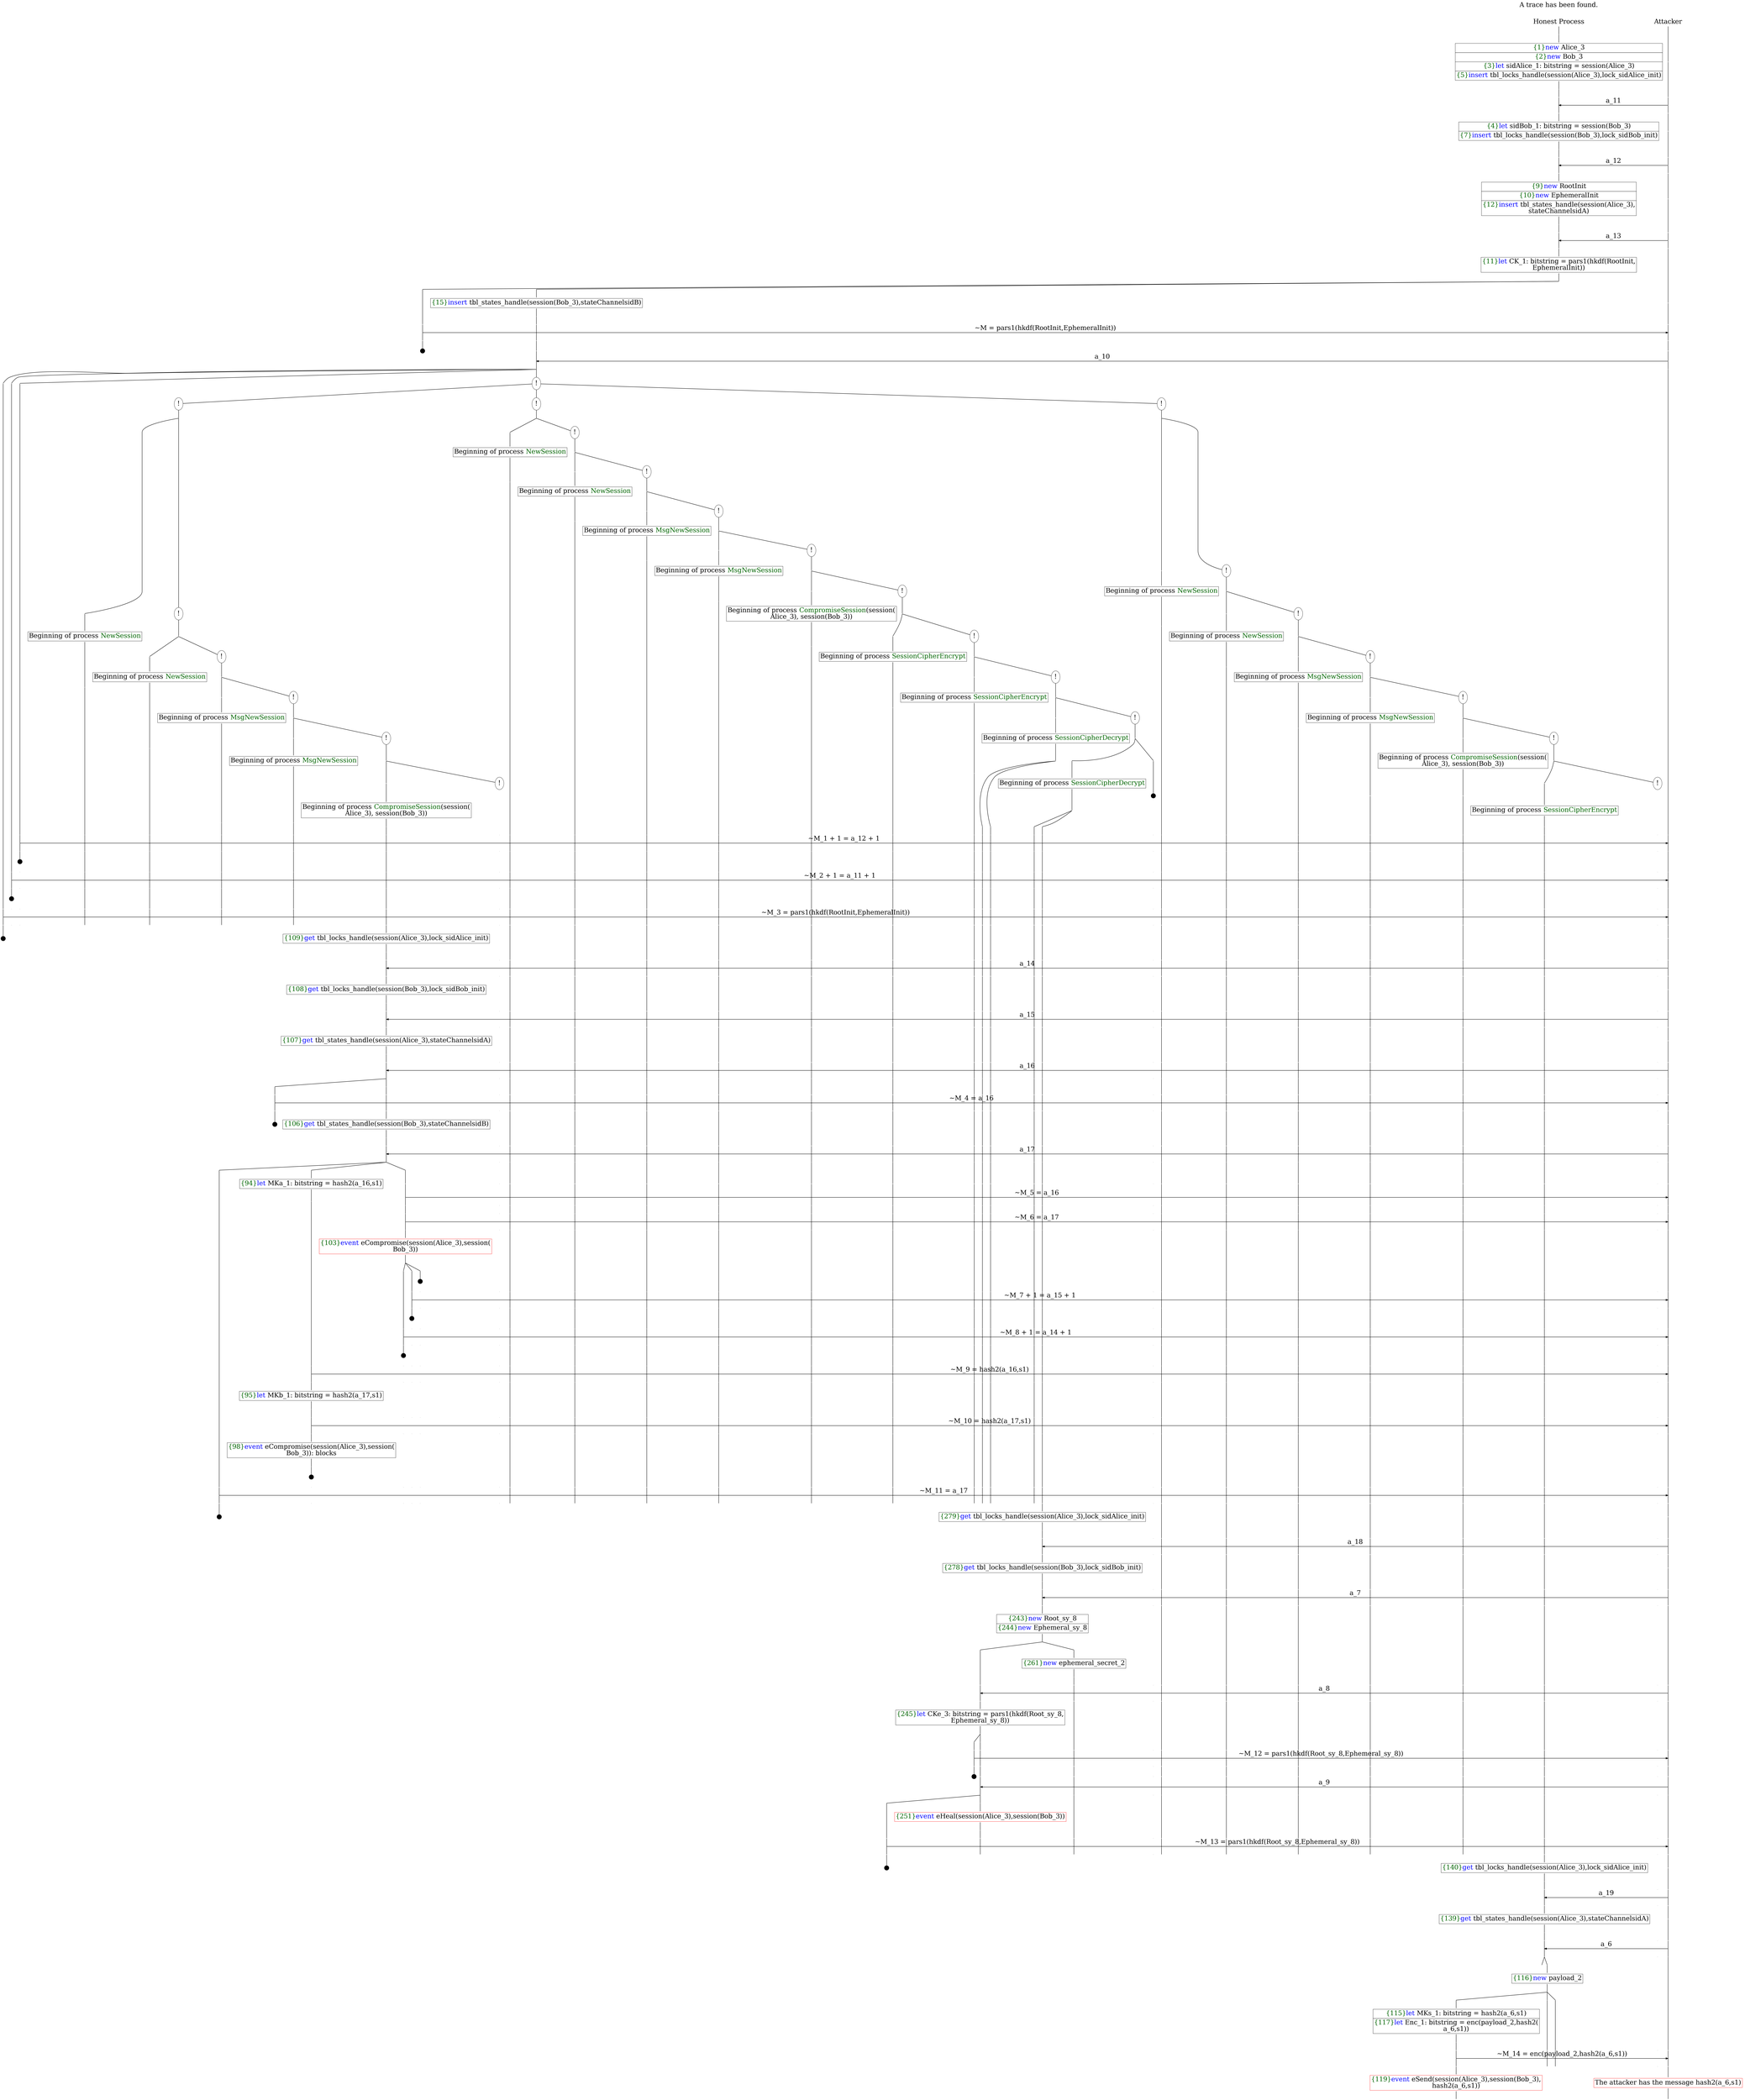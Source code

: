 digraph {
graph [ordering = out]
edge [arrowhead = none, penwidth = 1.6, fontsize = 30]
node [shape = point, width = 0, height = 0, fontsize = 30]
Trace [label = <A trace has been found.<br/>
>, shape = plaintext]
P0__0 [label = "Honest Process", shape = plaintext]
P__0 [label = "Attacker", shape = plaintext]
Trace -> P0__0 [label = "", style = invisible, weight = 100]{rank = same; P0__0 P__0}
P0__0 -> P0__1 [label = <>, weight = 100]
P0__1 -> P0__2 [label = <>, weight = 100]
P0__2 [shape = plaintext, label = <<TABLE BORDER="0" CELLBORDER="1" CELLSPACING="0" CELLPADDING="4"> <TR><TD><FONT COLOR="darkgreen">{1}</FONT><FONT COLOR="blue">new </FONT>Alice_3</TD></TR><TR><TD><FONT COLOR="darkgreen">{2}</FONT><FONT COLOR="blue">new </FONT>Bob_3</TD></TR><TR><TD><FONT COLOR="darkgreen">{3}</FONT><FONT COLOR="blue">let</FONT> sidAlice_1: bitstring = session(Alice_3)<br/>
</TD></TR><TR><TD><FONT COLOR="darkgreen">{5}</FONT><FONT COLOR="blue">insert </FONT>tbl_locks_handle(session(Alice_3),lock_sidAlice_init)<br/>
</TD></TR></TABLE>>]
P0__2 -> P0__3 [label = <>, weight = 100]
P__0 -> P__1 [label = <>, weight = 100]
{rank = same; P__1 P0__2}
P0__3 -> P0__4 [label = <>, weight = 100]
P__1 -> P__2 [label = <>, weight = 100]
{rank = same; P__2 P0__4}
P0__4 -> P0__5 [label = <>, weight = 100]
P__2 -> P__3 [label = <>, weight = 100]
{rank = same; P__3 P0__5}
P0__5 -> P__3 [label = <a_11>, dir = back, arrowhead = normal]
P0__5 -> P0__6 [label = <>, weight = 100]
P__3 -> P__4 [label = <>, weight = 100]
{rank = same; P__4 P0__6}
P0__6 -> P0__7 [label = <>, weight = 100]
P0__7 [shape = plaintext, label = <<TABLE BORDER="0" CELLBORDER="1" CELLSPACING="0" CELLPADDING="4"> <TR><TD><FONT COLOR="darkgreen">{4}</FONT><FONT COLOR="blue">let</FONT> sidBob_1: bitstring = session(Bob_3)</TD></TR><TR><TD><FONT COLOR="darkgreen">{7}</FONT><FONT COLOR="blue">insert </FONT>tbl_locks_handle(session(Bob_3),lock_sidBob_init)<br/>
</TD></TR></TABLE>>]
P0__7 -> P0__8 [label = <>, weight = 100]
P__4 -> P__5 [label = <>, weight = 100]
{rank = same; P__5 P0__7}
P0__8 -> P0__9 [label = <>, weight = 100]
P__5 -> P__6 [label = <>, weight = 100]
{rank = same; P__6 P0__9}
P0__9 -> P0__10 [label = <>, weight = 100]
P__6 -> P__7 [label = <>, weight = 100]
{rank = same; P__7 P0__10}
P0__10 -> P__7 [label = <a_12>, dir = back, arrowhead = normal]
P0__10 -> P0__11 [label = <>, weight = 100]
P__7 -> P__8 [label = <>, weight = 100]
{rank = same; P__8 P0__11}
P0__11 -> P0__12 [label = <>, weight = 100]
P0__12 [shape = plaintext, label = <<TABLE BORDER="0" CELLBORDER="1" CELLSPACING="0" CELLPADDING="4"> <TR><TD><FONT COLOR="darkgreen">{9}</FONT><FONT COLOR="blue">new </FONT>RootInit</TD></TR><TR><TD><FONT COLOR="darkgreen">{10}</FONT><FONT COLOR="blue">new </FONT>EphemeralInit</TD></TR><TR><TD><FONT COLOR="darkgreen">{12}</FONT><FONT COLOR="blue">insert </FONT>tbl_states_handle(session(Alice_3),<br/>
stateChannelsidA)</TD></TR></TABLE>>]
P0__12 -> P0__13 [label = <>, weight = 100]
P__8 -> P__9 [label = <>, weight = 100]
{rank = same; P__9 P0__12}
P0__13 -> P0__14 [label = <>, weight = 100]
P__9 -> P__10 [label = <>, weight = 100]
{rank = same; P__10 P0__14}
P0__14 -> P0__15 [label = <>, weight = 100]
P__10 -> P__11 [label = <>, weight = 100]
{rank = same; P__11 P0__15}
P0__15 -> P__11 [label = <a_13>, dir = back, arrowhead = normal]
P0__15 -> P0__16 [label = <>, weight = 100]
P__11 -> P__12 [label = <>, weight = 100]
{rank = same; P__12 P0__16}
P0__16 -> P0__17 [label = <>, weight = 100]
P0__17 [shape = plaintext, label = <<TABLE BORDER="0" CELLBORDER="1" CELLSPACING="0" CELLPADDING="4"> <TR><TD><FONT COLOR="darkgreen">{11}</FONT><FONT COLOR="blue">let</FONT> CK_1: bitstring = pars1(hkdf(RootInit,<br/>
EphemeralInit))</TD></TR></TABLE>>]
P0__17 -> P0__18 [label = <>, weight = 100]
/*RPar */
P0__18 -> P0_1__18 [label = <>]
P0__18 -> P0_0__18 [label = <>]
P0__18 [label = "", fixedsize = false, width = 0, height = 0, shape = none]
{rank = same; P0_0__18 P0_1__18}
P0_0__18 -> P0_0__19 [label = <>, weight = 100]
P0_0__19 [shape = plaintext, label = <<TABLE BORDER="0" CELLBORDER="1" CELLSPACING="0" CELLPADDING="4"> <TR><TD><FONT COLOR="darkgreen">{15}</FONT><FONT COLOR="blue">insert </FONT>tbl_states_handle(session(Bob_3),stateChannelsidB)<br/>
</TD></TR></TABLE>>]
P0_0__19 -> P0_0__20 [label = <>, weight = 100]
P__12 -> P__13 [label = <>, weight = 100]
{rank = same; P__13 P0_0__19}
P0_1__18 -> P0_1__19 [label = <>, weight = 100]
P0_0__20 -> P0_0__21 [label = <>, weight = 100]
P__13 -> P__14 [label = <>, weight = 100]
{rank = same; P__14 P0_0__21 P0_1__19}
P0_1__19 -> P0_1__20 [label = <>, weight = 100]
P__14 -> P__15 [label = <>, weight = 100]
{rank = same; P__15 P0_1__20}
P0_1__20 -> P__15 [label = <~M = pars1(hkdf(RootInit,EphemeralInit))>, arrowhead = normal]
P0_1__20 -> P0_1__21 [label = <>, weight = 100]
P0_0__21 -> P0_0__22 [label = <>, weight = 100]
P__15 -> P__16 [label = <>, weight = 100]
{rank = same; P__16 P0_0__22 P0_1__21}
P0_1__22 [label = "", width = 0.3, height = 0.3]
P0_1__21 -> P0_1__22 [label = <>, weight = 100]
P0_0__22 -> P0_0__23 [label = <>, weight = 100]
P__16 -> P__17 [label = <>, weight = 100]
{rank = same; P__17 P0_0__23}
P0_0__23 -> P0_0__24 [label = <>, weight = 100]
P__17 -> P__18 [label = <>, weight = 100]
{rank = same; P__18 P0_0__24}
P0_0__24 -> P__18 [label = <a_10>, dir = back, arrowhead = normal]
P0_0__24 -> P0_0__25 [label = <>, weight = 100]
P__18 -> P__19 [label = <>, weight = 100]
{rank = same; P__19 P0_0__25}
/*RPar */
P0_0__25 -> P0_0_3__25 [label = <>]
P0_0__25 -> P0_0_2__25 [label = <>]
P0_0__25 -> P0_0_1__25 [label = <>]
P0_0__25 -> P0_0_0__25 [label = <>]
P0_0__25 [label = "", fixedsize = false, width = 0, height = 0, shape = none]
{rank = same; P0_0_0__25 P0_0_1__25 P0_0_2__25 P0_0_3__25}
P0_0_0__25 [label = "!", shape = ellipse]
{rank = same; P0_0_0_2__25 P0_0_0_1__25 P0_0_0_0__25}
P0_0_0_2__25 [label = "", fixedsize = false, width = 0, height = 0, shape = none]
P0_0_0__25 -> P0_0_0_2__25 [label = <>]
P0_0_0_1__25 [label = "", fixedsize = false, width = 0, height = 0, shape = none]
P0_0_0__25 -> P0_0_0_1__25 [label = <>]
P0_0_0_0__25 [label = "", fixedsize = false, width = 0, height = 0, shape = none]
P0_0_0__25 -> P0_0_0_0__25 [label = <>]
P0_0_0_0__25 [label = "!", shape = ellipse]
P0_0_0_0_0__25 [label = "", fixedsize = false, width = 0, height = 0, shape = none]
P0_0_0_0__25 -> P0_0_0_0_0__25 [label = <>, weight = 100]
/*RPar */
P0_0_0_0_0__25 -> P0_0_0_0_0_1__25 [label = <>]
P0_0_0_0_0__25 -> P0_0_0_0_0_0__25 [label = <>]
P0_0_0_0_0__25 [label = "", fixedsize = false, width = 0, height = 0, shape = none]
{rank = same; P0_0_0_0_0_0__25 P0_0_0_0_0_1__25}
P0_0_0_0_0_0__25 [label = "!", shape = ellipse]
P0_0_0_0_0_0_0__25 [label = "", fixedsize = false, width = 0, height = 0, shape = none]
P0_0_0_0_0_0__25 -> P0_0_0_0_0_0_0__25 [label = <>, weight = 100]
/*RPar */
P0_0_0_0_0_0_0__25 -> P0_0_0_0_0_0_0_1__25 [label = <>]
P0_0_0_0_0_0_0__25 -> P0_0_0_0_0_0_0_0__25 [label = <>]
P0_0_0_0_0_0_0__25 [label = "", fixedsize = false, width = 0, height = 0, shape = none]
{rank = same; P0_0_0_0_0_0_0_0__25 P0_0_0_0_0_0_0_1__25}
P0_0_0_0_0_0_0_0__25 [label = "!", shape = ellipse]
P0_0_0_0_0_0_0_0_0__25 [label = "", fixedsize = false, width = 0, height = 0, shape = none]
P0_0_0_0_0_0_0_0__25 -> P0_0_0_0_0_0_0_0_0__25 [label = <>, weight = 100]
/*RPar */
P0_0_0_0_0_0_0_0_0__25 -> P0_0_0_0_0_0_0_0_0_1__25 [label = <>]
P0_0_0_0_0_0_0_0_0__25 -> P0_0_0_0_0_0_0_0_0_0__25 [label = <>]
P0_0_0_0_0_0_0_0_0__25 [label = "", fixedsize = false, width = 0, height = 0, shape = none]
{rank = same; P0_0_0_0_0_0_0_0_0_0__25 P0_0_0_0_0_0_0_0_0_1__25}
P0_0_0_0_0_0_0_0_0_0__25 [label = "!", shape = ellipse]
P0_0_0_0_0_0_0_0_0_0_0__25 [label = "", fixedsize = false, width = 0, height = 0, shape = none]
P0_0_0_0_0_0_0_0_0_0__25 -> P0_0_0_0_0_0_0_0_0_0_0__25 [label = <>, weight = 100]
/*RPar */
P0_0_0_0_0_0_0_0_0_0_0__25 -> P0_0_0_0_0_0_0_0_0_0_0_1__25 [label = <>]
P0_0_0_0_0_0_0_0_0_0_0__25 -> P0_0_0_0_0_0_0_0_0_0_0_0__25 [label = <>]
P0_0_0_0_0_0_0_0_0_0_0__25 [label = "", fixedsize = false, width = 0, height = 0, shape = none]
{rank = same; P0_0_0_0_0_0_0_0_0_0_0_0__25 P0_0_0_0_0_0_0_0_0_0_0_1__25}
P0_0_0_0_0_0_0_0_0_0_0_0__25 [label = "!", shape = ellipse]
P0_0_0_0_0_0_0_0_0_0_0_0_0__25 [label = "", fixedsize = false, width = 0, height = 0, shape = none]
P0_0_0_0_0_0_0_0_0_0_0_0__25 -> P0_0_0_0_0_0_0_0_0_0_0_0_0__25 [label = <>, weight = 100]
/*RPar */
P0_0_0_0_0_0_0_0_0_0_0_0_0__25 -> P0_0_0_0_0_0_0_0_0_0_0_0_0_1__25 [label = <>]
P0_0_0_0_0_0_0_0_0_0_0_0_0__25 -> P0_0_0_0_0_0_0_0_0_0_0_0_0_0__25 [label = <>]
P0_0_0_0_0_0_0_0_0_0_0_0_0__25 [label = "", fixedsize = false, width = 0, height = 0, shape = none]
{rank = same; P0_0_0_0_0_0_0_0_0_0_0_0_0_0__25 P0_0_0_0_0_0_0_0_0_0_0_0_0_1__25}
P0_0_0_0_0_0_0_0_0_0_0_0_0_0__25 [label = "!", shape = ellipse]
P0_0_0_0_0_0_0_0_0_0_0_0_0_0_0__25 [label = "", fixedsize = false, width = 0, height = 0, shape = none]
P0_0_0_0_0_0_0_0_0_0_0_0_0_0__25 -> P0_0_0_0_0_0_0_0_0_0_0_0_0_0_0__25 [label = <>, weight = 100]
/*RPar */
P0_0_0_0_0_0_0_0_0_0_0_0_0_0_0__25 -> P0_0_0_0_0_0_0_0_0_0_0_0_0_0_0_1__25 [label = <>]
P0_0_0_0_0_0_0_0_0_0_0_0_0_0_0__25 -> P0_0_0_0_0_0_0_0_0_0_0_0_0_0_0_0__25 [label = <>]
P0_0_0_0_0_0_0_0_0_0_0_0_0_0_0__25 [label = "", fixedsize = false, width = 0, height = 0, shape = none]
{rank = same; P0_0_0_0_0_0_0_0_0_0_0_0_0_0_0_0__25 P0_0_0_0_0_0_0_0_0_0_0_0_0_0_0_1__25}
P0_0_0_0_0_0_0_0_0_0_0_0_0_0_0_0__25 [label = "!", shape = ellipse]
P0_0_0_0_0_0_0_0_0_0_0_0_0_0_0_1__25 -> P0_0_0_0_0_0_0_0_0_0_0_0_0_0_0_1__26 [label = <>, weight = 100]
P0_0_0_0_0_0_0_0_0_0_0_0_0_0_0_1__26 [shape = plaintext, label = <<TABLE BORDER="0" CELLBORDER="1" CELLSPACING="0" CELLPADDING="4"> <TR><TD>Beginning of process <FONT COLOR="darkgreen">SessionCipherEncrypt</FONT></TD></TR></TABLE>>]
P0_0_0_0_0_0_0_0_0_0_0_0_0_0_0_1__26 -> P0_0_0_0_0_0_0_0_0_0_0_0_0_0_0_1__27 [label = <>, weight = 100]
P0_0_0_0_0_0_0_0_0_0_0_0_0_1__25 -> P0_0_0_0_0_0_0_0_0_0_0_0_0_1__26 [label = <>, weight = 100]
P0_0_0_0_0_0_0_0_0_0_0_0_0_1__26 [shape = plaintext, label = <<TABLE BORDER="0" CELLBORDER="1" CELLSPACING="0" CELLPADDING="4"> <TR><TD>Beginning of process <FONT COLOR="darkgreen">CompromiseSession</FONT>(session(<br/>
Alice_3), session(Bob_3))</TD></TR></TABLE>>]
P0_0_0_0_0_0_0_0_0_0_0_0_0_1__26 -> P0_0_0_0_0_0_0_0_0_0_0_0_0_1__27 [label = <>, weight = 100]
P0_0_0_0_0_0_0_0_0_0_0_1__25 -> P0_0_0_0_0_0_0_0_0_0_0_1__26 [label = <>, weight = 100]
P0_0_0_0_0_0_0_0_0_0_0_1__26 [shape = plaintext, label = <<TABLE BORDER="0" CELLBORDER="1" CELLSPACING="0" CELLPADDING="4"> <TR><TD>Beginning of process <FONT COLOR="darkgreen">MsgNewSession</FONT></TD></TR></TABLE>>]
P0_0_0_0_0_0_0_0_0_0_0_1__26 -> P0_0_0_0_0_0_0_0_0_0_0_1__27 [label = <>, weight = 100]
P0_0_0_0_0_0_0_0_0_1__25 -> P0_0_0_0_0_0_0_0_0_1__26 [label = <>, weight = 100]
P0_0_0_0_0_0_0_0_0_1__26 [shape = plaintext, label = <<TABLE BORDER="0" CELLBORDER="1" CELLSPACING="0" CELLPADDING="4"> <TR><TD>Beginning of process <FONT COLOR="darkgreen">MsgNewSession</FONT></TD></TR></TABLE>>]
P0_0_0_0_0_0_0_0_0_1__26 -> P0_0_0_0_0_0_0_0_0_1__27 [label = <>, weight = 100]
P0_0_0_0_0_0_0_1__25 -> P0_0_0_0_0_0_0_1__26 [label = <>, weight = 100]
P0_0_0_0_0_0_0_1__26 [shape = plaintext, label = <<TABLE BORDER="0" CELLBORDER="1" CELLSPACING="0" CELLPADDING="4"> <TR><TD>Beginning of process <FONT COLOR="darkgreen">NewSession</FONT></TD></TR></TABLE>>]
P0_0_0_0_0_0_0_1__26 -> P0_0_0_0_0_0_0_1__27 [label = <>, weight = 100]
P0_0_0_0_0_1__25 -> P0_0_0_0_0_1__26 [label = <>, weight = 100]
P0_0_0_0_0_1__26 [shape = plaintext, label = <<TABLE BORDER="0" CELLBORDER="1" CELLSPACING="0" CELLPADDING="4"> <TR><TD>Beginning of process <FONT COLOR="darkgreen">NewSession</FONT></TD></TR></TABLE>>]
P0_0_0_0_0_1__26 -> P0_0_0_0_0_1__27 [label = <>, weight = 100]
P0_0_0_1__25 [label = "!", shape = ellipse]
P0_0_0_1_0__25 [label = "", fixedsize = false, width = 0, height = 0, shape = none]
P0_0_0_1__25 -> P0_0_0_1_0__25 [label = <>, weight = 100]
/*RPar */
P0_0_0_1_0__25 -> P0_0_0_1_0_1__25 [label = <>]
P0_0_0_1_0__25 -> P0_0_0_1_0_0__25 [label = <>]
P0_0_0_1_0__25 [label = "", fixedsize = false, width = 0, height = 0, shape = none]
{rank = same; P0_0_0_1_0_0__25 P0_0_0_1_0_1__25}
P0_0_0_1_0_0__25 [label = "!", shape = ellipse]
P0_0_0_1_0_0_0__25 [label = "", fixedsize = false, width = 0, height = 0, shape = none]
P0_0_0_1_0_0__25 -> P0_0_0_1_0_0_0__25 [label = <>, weight = 100]
/*RPar */
P0_0_0_1_0_0_0__25 -> P0_0_0_1_0_0_0_1__25 [label = <>]
P0_0_0_1_0_0_0__25 -> P0_0_0_1_0_0_0_0__25 [label = <>]
P0_0_0_1_0_0_0__25 [label = "", fixedsize = false, width = 0, height = 0, shape = none]
{rank = same; P0_0_0_1_0_0_0_0__25 P0_0_0_1_0_0_0_1__25}
P0_0_0_1_0_0_0_0__25 [label = "!", shape = ellipse]
P0_0_0_1_0_0_0_0_0__25 [label = "", fixedsize = false, width = 0, height = 0, shape = none]
P0_0_0_1_0_0_0_0__25 -> P0_0_0_1_0_0_0_0_0__25 [label = <>, weight = 100]
/*RPar */
P0_0_0_1_0_0_0_0_0__25 -> P0_0_0_1_0_0_0_0_0_1__25 [label = <>]
P0_0_0_1_0_0_0_0_0__25 -> P0_0_0_1_0_0_0_0_0_0__25 [label = <>]
P0_0_0_1_0_0_0_0_0__25 [label = "", fixedsize = false, width = 0, height = 0, shape = none]
{rank = same; P0_0_0_1_0_0_0_0_0_0__25 P0_0_0_1_0_0_0_0_0_1__25}
P0_0_0_1_0_0_0_0_0_0__25 [label = "!", shape = ellipse]
P0_0_0_1_0_0_0_0_0_0_0__25 [label = "", fixedsize = false, width = 0, height = 0, shape = none]
P0_0_0_1_0_0_0_0_0_0__25 -> P0_0_0_1_0_0_0_0_0_0_0__25 [label = <>, weight = 100]
/*RPar */
P0_0_0_1_0_0_0_0_0_0_0__25 -> P0_0_0_1_0_0_0_0_0_0_0_1__25 [label = <>]
P0_0_0_1_0_0_0_0_0_0_0__25 -> P0_0_0_1_0_0_0_0_0_0_0_0__25 [label = <>]
P0_0_0_1_0_0_0_0_0_0_0__25 [label = "", fixedsize = false, width = 0, height = 0, shape = none]
{rank = same; P0_0_0_1_0_0_0_0_0_0_0_0__25 P0_0_0_1_0_0_0_0_0_0_0_1__25}
P0_0_0_1_0_0_0_0_0_0_0_0__25 [label = "!", shape = ellipse]
P0_0_0_1_0_0_0_0_0_0_0_0_0__25 [label = "", fixedsize = false, width = 0, height = 0, shape = none]
P0_0_0_1_0_0_0_0_0_0_0_0__25 -> P0_0_0_1_0_0_0_0_0_0_0_0_0__25 [label = <>, weight = 100]
/*RPar */
P0_0_0_1_0_0_0_0_0_0_0_0_0__25 -> P0_0_0_1_0_0_0_0_0_0_0_0_0_1__25 [label = <>]
P0_0_0_1_0_0_0_0_0_0_0_0_0__25 -> P0_0_0_1_0_0_0_0_0_0_0_0_0_0__25 [label = <>]
P0_0_0_1_0_0_0_0_0_0_0_0_0__25 [label = "", fixedsize = false, width = 0, height = 0, shape = none]
{rank = same; P0_0_0_1_0_0_0_0_0_0_0_0_0_0__25 P0_0_0_1_0_0_0_0_0_0_0_0_0_1__25}
P0_0_0_1_0_0_0_0_0_0_0_0_0_0__25 [label = "!", shape = ellipse]
P0_0_0_1_0_0_0_0_0_0_0_0_0_0_0__25 [label = "", fixedsize = false, width = 0, height = 0, shape = none]
P0_0_0_1_0_0_0_0_0_0_0_0_0_0__25 -> P0_0_0_1_0_0_0_0_0_0_0_0_0_0_0__25 [label = <>, weight = 100]
/*RPar */
P0_0_0_1_0_0_0_0_0_0_0_0_0_0_0__25 -> P0_0_0_1_0_0_0_0_0_0_0_0_0_0_0_1__25 [label = <>]
P0_0_0_1_0_0_0_0_0_0_0_0_0_0_0__25 -> P0_0_0_1_0_0_0_0_0_0_0_0_0_0_0_0__25 [label = <>]
P0_0_0_1_0_0_0_0_0_0_0_0_0_0_0__25 [label = "", fixedsize = false, width = 0, height = 0, shape = none]
{rank = same; P0_0_0_1_0_0_0_0_0_0_0_0_0_0_0_0__25 P0_0_0_1_0_0_0_0_0_0_0_0_0_0_0_1__25}
P0_0_0_1_0_0_0_0_0_0_0_0_0_0_0_0__25 [label = "!", shape = ellipse]
P0_0_0_1_0_0_0_0_0_0_0_0_0_0_0_0_0__25 [label = "", fixedsize = false, width = 0, height = 0, shape = none]
P0_0_0_1_0_0_0_0_0_0_0_0_0_0_0_0__25 -> P0_0_0_1_0_0_0_0_0_0_0_0_0_0_0_0_0__25 [label = <>, weight = 100]
/*RPar */
P0_0_0_1_0_0_0_0_0_0_0_0_0_0_0_0_0__25 -> P0_0_0_1_0_0_0_0_0_0_0_0_0_0_0_0_0_1__25 [label = <>]
P0_0_0_1_0_0_0_0_0_0_0_0_0_0_0_0_0__25 -> P0_0_0_1_0_0_0_0_0_0_0_0_0_0_0_0_0_0__25 [label = <>]
P0_0_0_1_0_0_0_0_0_0_0_0_0_0_0_0_0__25 [label = "", fixedsize = false, width = 0, height = 0, shape = none]
{rank = same; P0_0_0_1_0_0_0_0_0_0_0_0_0_0_0_0_0_0__25 P0_0_0_1_0_0_0_0_0_0_0_0_0_0_0_0_0_1__25}
P0_0_0_1_0_0_0_0_0_0_0_0_0_0_0_0_0_0__25 [label = "!", shape = ellipse]
P0_0_0_1_0_0_0_0_0_0_0_0_0_0_0_0_0_0_0__25 [label = "", fixedsize = false, width = 0, height = 0, shape = none]
P0_0_0_1_0_0_0_0_0_0_0_0_0_0_0_0_0_0__25 -> P0_0_0_1_0_0_0_0_0_0_0_0_0_0_0_0_0_0_0__25 [label = <>, weight = 100]
/*RPar */
P0_0_0_1_0_0_0_0_0_0_0_0_0_0_0_0_0_0_0__25 -> P0_0_0_1_0_0_0_0_0_0_0_0_0_0_0_0_0_0_0_1__25 [label = <>]
P0_0_0_1_0_0_0_0_0_0_0_0_0_0_0_0_0_0_0__25 -> P0_0_0_1_0_0_0_0_0_0_0_0_0_0_0_0_0_0_0_0__25 [label = <>]
P0_0_0_1_0_0_0_0_0_0_0_0_0_0_0_0_0_0_0__25 [label = "", fixedsize = false, width = 0, height = 0, shape = none]
{rank = same; P0_0_0_1_0_0_0_0_0_0_0_0_0_0_0_0_0_0_0_0__25 P0_0_0_1_0_0_0_0_0_0_0_0_0_0_0_0_0_0_0_1__25}
P0_0_0_1_0_0_0_0_0_0_0_0_0_0_0_0_0_0_0_0__25 [label = "!", shape = ellipse]
P0_0_0_1_0_0_0_0_0_0_0_0_0_0_0_0_0_0_0_0_0__25 [label = "", fixedsize = false, width = 0, height = 0, shape = none]
P0_0_0_1_0_0_0_0_0_0_0_0_0_0_0_0_0_0_0_0__25 -> P0_0_0_1_0_0_0_0_0_0_0_0_0_0_0_0_0_0_0_0_0__25 [label = <>, weight = 100]
/*RPar */
P0_0_0_1_0_0_0_0_0_0_0_0_0_0_0_0_0_0_0_0_0__25 -> P0_0_0_1_0_0_0_0_0_0_0_0_0_0_0_0_0_0_0_0_0_1__25 [label = <>]
P0_0_0_1_0_0_0_0_0_0_0_0_0_0_0_0_0_0_0_0_0__25 -> P0_0_0_1_0_0_0_0_0_0_0_0_0_0_0_0_0_0_0_0_0_0__25 [label = <>]
P0_0_0_1_0_0_0_0_0_0_0_0_0_0_0_0_0_0_0_0_0__25 [label = "", fixedsize = false, width = 0, height = 0, shape = none]
{rank = same; P0_0_0_1_0_0_0_0_0_0_0_0_0_0_0_0_0_0_0_0_0_0__25 P0_0_0_1_0_0_0_0_0_0_0_0_0_0_0_0_0_0_0_0_0_1__25}
P0_0_0_1_0_0_0_0_0_0_0_0_0_0_0_0_0_0_0_0_0_0__26 [label = "", width = 0.3, height = 0.3]
P0_0_0_1_0_0_0_0_0_0_0_0_0_0_0_0_0_0_0_0_0_0__25 -> P0_0_0_1_0_0_0_0_0_0_0_0_0_0_0_0_0_0_0_0_0_0__26 [label = <>, weight = 100]
P0_0_0_1_0_0_0_0_0_0_0_0_0_0_0_0_0_0_0_0_0_1__25 -> P0_0_0_1_0_0_0_0_0_0_0_0_0_0_0_0_0_0_0_0_0_1__26 [label = <>, weight = 100]
P0_0_0_1_0_0_0_0_0_0_0_0_0_0_0_0_0_0_0_0_0_1__26 [shape = plaintext, label = <<TABLE BORDER="0" CELLBORDER="1" CELLSPACING="0" CELLPADDING="4"> <TR><TD>Beginning of process <FONT COLOR="darkgreen">SessionCipherDecrypt</FONT></TD></TR></TABLE>>]
P0_0_0_1_0_0_0_0_0_0_0_0_0_0_0_0_0_0_0_0_0_1__26 -> P0_0_0_1_0_0_0_0_0_0_0_0_0_0_0_0_0_0_0_0_0_1__27 [label = <>, weight = 100]
/*RPar */
P0_0_0_1_0_0_0_0_0_0_0_0_0_0_0_0_0_0_0_0_0_1__27 -> P0_0_0_1_0_0_0_0_0_0_0_0_0_0_0_0_0_0_0_0_0_1_1__27 [label = <>]
P0_0_0_1_0_0_0_0_0_0_0_0_0_0_0_0_0_0_0_0_0_1__27 -> P0_0_0_1_0_0_0_0_0_0_0_0_0_0_0_0_0_0_0_0_0_1_0__27 [label = <>]
P0_0_0_1_0_0_0_0_0_0_0_0_0_0_0_0_0_0_0_0_0_1__27 [label = "", fixedsize = false, width = 0, height = 0, shape = none]
{rank = same; P0_0_0_1_0_0_0_0_0_0_0_0_0_0_0_0_0_0_0_0_0_1_0__27 P0_0_0_1_0_0_0_0_0_0_0_0_0_0_0_0_0_0_0_0_0_1_1__27}
P0_0_0_1_0_0_0_0_0_0_0_0_0_0_0_0_0_0_0_1__25 -> P0_0_0_1_0_0_0_0_0_0_0_0_0_0_0_0_0_0_0_1__26 [label = <>, weight = 100]
P0_0_0_1_0_0_0_0_0_0_0_0_0_0_0_0_0_0_0_1__26 [shape = plaintext, label = <<TABLE BORDER="0" CELLBORDER="1" CELLSPACING="0" CELLPADDING="4"> <TR><TD>Beginning of process <FONT COLOR="darkgreen">SessionCipherDecrypt</FONT></TD></TR></TABLE>>]
P0_0_0_1_0_0_0_0_0_0_0_0_0_0_0_0_0_0_0_1__26 -> P0_0_0_1_0_0_0_0_0_0_0_0_0_0_0_0_0_0_0_1__27 [label = <>, weight = 100]
/*RPar */
P0_0_0_1_0_0_0_0_0_0_0_0_0_0_0_0_0_0_0_1__27 -> P0_0_0_1_0_0_0_0_0_0_0_0_0_0_0_0_0_0_0_1_1__27 [label = <>]
P0_0_0_1_0_0_0_0_0_0_0_0_0_0_0_0_0_0_0_1__27 -> P0_0_0_1_0_0_0_0_0_0_0_0_0_0_0_0_0_0_0_1_0__27 [label = <>]
P0_0_0_1_0_0_0_0_0_0_0_0_0_0_0_0_0_0_0_1__27 [label = "", fixedsize = false, width = 0, height = 0, shape = none]
{rank = same; P0_0_0_1_0_0_0_0_0_0_0_0_0_0_0_0_0_0_0_1_0__27 P0_0_0_1_0_0_0_0_0_0_0_0_0_0_0_0_0_0_0_1_1__27}
P0_0_0_1_0_0_0_0_0_0_0_0_0_0_0_0_0_1__25 -> P0_0_0_1_0_0_0_0_0_0_0_0_0_0_0_0_0_1__26 [label = <>, weight = 100]
P0_0_0_1_0_0_0_0_0_0_0_0_0_0_0_0_0_1__26 [shape = plaintext, label = <<TABLE BORDER="0" CELLBORDER="1" CELLSPACING="0" CELLPADDING="4"> <TR><TD>Beginning of process <FONT COLOR="darkgreen">SessionCipherEncrypt</FONT></TD></TR></TABLE>>]
P0_0_0_1_0_0_0_0_0_0_0_0_0_0_0_0_0_1__26 -> P0_0_0_1_0_0_0_0_0_0_0_0_0_0_0_0_0_1__27 [label = <>, weight = 100]
P0_0_0_1_0_0_0_0_0_0_0_0_0_0_0_1__25 -> P0_0_0_1_0_0_0_0_0_0_0_0_0_0_0_1__26 [label = <>, weight = 100]
P0_0_0_1_0_0_0_0_0_0_0_0_0_0_0_1__26 [shape = plaintext, label = <<TABLE BORDER="0" CELLBORDER="1" CELLSPACING="0" CELLPADDING="4"> <TR><TD>Beginning of process <FONT COLOR="darkgreen">SessionCipherEncrypt</FONT></TD></TR></TABLE>>]
P0_0_0_1_0_0_0_0_0_0_0_0_0_0_0_1__26 -> P0_0_0_1_0_0_0_0_0_0_0_0_0_0_0_1__27 [label = <>, weight = 100]
P0_0_0_1_0_0_0_0_0_0_0_0_0_1__25 -> P0_0_0_1_0_0_0_0_0_0_0_0_0_1__26 [label = <>, weight = 100]
P0_0_0_1_0_0_0_0_0_0_0_0_0_1__26 [shape = plaintext, label = <<TABLE BORDER="0" CELLBORDER="1" CELLSPACING="0" CELLPADDING="4"> <TR><TD>Beginning of process <FONT COLOR="darkgreen">CompromiseSession</FONT>(session(<br/>
Alice_3), session(Bob_3))</TD></TR></TABLE>>]
P0_0_0_1_0_0_0_0_0_0_0_0_0_1__26 -> P0_0_0_1_0_0_0_0_0_0_0_0_0_1__27 [label = <>, weight = 100]
P0_0_0_1_0_0_0_0_0_0_0_1__25 -> P0_0_0_1_0_0_0_0_0_0_0_1__26 [label = <>, weight = 100]
P0_0_0_1_0_0_0_0_0_0_0_1__26 [shape = plaintext, label = <<TABLE BORDER="0" CELLBORDER="1" CELLSPACING="0" CELLPADDING="4"> <TR><TD>Beginning of process <FONT COLOR="darkgreen">MsgNewSession</FONT></TD></TR></TABLE>>]
P0_0_0_1_0_0_0_0_0_0_0_1__26 -> P0_0_0_1_0_0_0_0_0_0_0_1__27 [label = <>, weight = 100]
P0_0_0_1_0_0_0_0_0_1__25 -> P0_0_0_1_0_0_0_0_0_1__26 [label = <>, weight = 100]
P0_0_0_1_0_0_0_0_0_1__26 [shape = plaintext, label = <<TABLE BORDER="0" CELLBORDER="1" CELLSPACING="0" CELLPADDING="4"> <TR><TD>Beginning of process <FONT COLOR="darkgreen">MsgNewSession</FONT></TD></TR></TABLE>>]
P0_0_0_1_0_0_0_0_0_1__26 -> P0_0_0_1_0_0_0_0_0_1__27 [label = <>, weight = 100]
P0_0_0_1_0_0_0_1__25 -> P0_0_0_1_0_0_0_1__26 [label = <>, weight = 100]
P0_0_0_1_0_0_0_1__26 [shape = plaintext, label = <<TABLE BORDER="0" CELLBORDER="1" CELLSPACING="0" CELLPADDING="4"> <TR><TD>Beginning of process <FONT COLOR="darkgreen">NewSession</FONT></TD></TR></TABLE>>]
P0_0_0_1_0_0_0_1__26 -> P0_0_0_1_0_0_0_1__27 [label = <>, weight = 100]
P0_0_0_1_0_1__25 -> P0_0_0_1_0_1__26 [label = <>, weight = 100]
P0_0_0_1_0_1__26 [shape = plaintext, label = <<TABLE BORDER="0" CELLBORDER="1" CELLSPACING="0" CELLPADDING="4"> <TR><TD>Beginning of process <FONT COLOR="darkgreen">NewSession</FONT></TD></TR></TABLE>>]
P0_0_0_1_0_1__26 -> P0_0_0_1_0_1__27 [label = <>, weight = 100]
P0_0_0_2__25 [label = "!", shape = ellipse]
P0_0_0_2_0__25 [label = "", fixedsize = false, width = 0, height = 0, shape = none]
P0_0_0_2__25 -> P0_0_0_2_0__25 [label = <>, weight = 100]
/*RPar */
P0_0_0_2_0__25 -> P0_0_0_2_0_1__25 [label = <>]
P0_0_0_2_0__25 -> P0_0_0_2_0_0__25 [label = <>]
P0_0_0_2_0__25 [label = "", fixedsize = false, width = 0, height = 0, shape = none]
{rank = same; P0_0_0_2_0_0__25 P0_0_0_2_0_1__25}
P0_0_0_2_0_0__25 [label = "!", shape = ellipse]
P0_0_0_2_0_0_0__25 [label = "", fixedsize = false, width = 0, height = 0, shape = none]
P0_0_0_2_0_0__25 -> P0_0_0_2_0_0_0__25 [label = <>, weight = 100]
/*RPar */
P0_0_0_2_0_0_0__25 -> P0_0_0_2_0_0_0_1__25 [label = <>]
P0_0_0_2_0_0_0__25 -> P0_0_0_2_0_0_0_0__25 [label = <>]
P0_0_0_2_0_0_0__25 [label = "", fixedsize = false, width = 0, height = 0, shape = none]
{rank = same; P0_0_0_2_0_0_0_0__25 P0_0_0_2_0_0_0_1__25}
P0_0_0_2_0_0_0_0__25 [label = "!", shape = ellipse]
P0_0_0_2_0_0_0_0_0__25 [label = "", fixedsize = false, width = 0, height = 0, shape = none]
P0_0_0_2_0_0_0_0__25 -> P0_0_0_2_0_0_0_0_0__25 [label = <>, weight = 100]
/*RPar */
P0_0_0_2_0_0_0_0_0__25 -> P0_0_0_2_0_0_0_0_0_1__25 [label = <>]
P0_0_0_2_0_0_0_0_0__25 -> P0_0_0_2_0_0_0_0_0_0__25 [label = <>]
P0_0_0_2_0_0_0_0_0__25 [label = "", fixedsize = false, width = 0, height = 0, shape = none]
{rank = same; P0_0_0_2_0_0_0_0_0_0__25 P0_0_0_2_0_0_0_0_0_1__25}
P0_0_0_2_0_0_0_0_0_0__25 [label = "!", shape = ellipse]
P0_0_0_2_0_0_0_0_0_0_0__25 [label = "", fixedsize = false, width = 0, height = 0, shape = none]
P0_0_0_2_0_0_0_0_0_0__25 -> P0_0_0_2_0_0_0_0_0_0_0__25 [label = <>, weight = 100]
/*RPar */
P0_0_0_2_0_0_0_0_0_0_0__25 -> P0_0_0_2_0_0_0_0_0_0_0_1__25 [label = <>]
P0_0_0_2_0_0_0_0_0_0_0__25 -> P0_0_0_2_0_0_0_0_0_0_0_0__25 [label = <>]
P0_0_0_2_0_0_0_0_0_0_0__25 [label = "", fixedsize = false, width = 0, height = 0, shape = none]
{rank = same; P0_0_0_2_0_0_0_0_0_0_0_0__25 P0_0_0_2_0_0_0_0_0_0_0_1__25}
P0_0_0_2_0_0_0_0_0_0_0_0__25 [label = "!", shape = ellipse]
P0_0_0_2_0_0_0_0_0_0_0_0_0__25 [label = "", fixedsize = false, width = 0, height = 0, shape = none]
P0_0_0_2_0_0_0_0_0_0_0_0__25 -> P0_0_0_2_0_0_0_0_0_0_0_0_0__25 [label = <>, weight = 100]
/*RPar */
P0_0_0_2_0_0_0_0_0_0_0_0_0__25 -> P0_0_0_2_0_0_0_0_0_0_0_0_0_1__25 [label = <>]
P0_0_0_2_0_0_0_0_0_0_0_0_0__25 -> P0_0_0_2_0_0_0_0_0_0_0_0_0_0__25 [label = <>]
P0_0_0_2_0_0_0_0_0_0_0_0_0__25 [label = "", fixedsize = false, width = 0, height = 0, shape = none]
{rank = same; P0_0_0_2_0_0_0_0_0_0_0_0_0_0__25 P0_0_0_2_0_0_0_0_0_0_0_0_0_1__25}
P0_0_0_2_0_0_0_0_0_0_0_0_0_0__25 [label = "!", shape = ellipse]
P0_0_0_2_0_0_0_0_0_0_0_0_0_1__25 -> P0_0_0_2_0_0_0_0_0_0_0_0_0_1__26 [label = <>, weight = 100]
P0_0_0_2_0_0_0_0_0_0_0_0_0_1__26 [shape = plaintext, label = <<TABLE BORDER="0" CELLBORDER="1" CELLSPACING="0" CELLPADDING="4"> <TR><TD>Beginning of process <FONT COLOR="darkgreen">CompromiseSession</FONT>(session(<br/>
Alice_3), session(Bob_3))</TD></TR></TABLE>>]
P0_0_0_2_0_0_0_0_0_0_0_0_0_1__26 -> P0_0_0_2_0_0_0_0_0_0_0_0_0_1__27 [label = <>, weight = 100]
P0_0_0_2_0_0_0_0_0_0_0_1__25 -> P0_0_0_2_0_0_0_0_0_0_0_1__26 [label = <>, weight = 100]
P0_0_0_2_0_0_0_0_0_0_0_1__26 [shape = plaintext, label = <<TABLE BORDER="0" CELLBORDER="1" CELLSPACING="0" CELLPADDING="4"> <TR><TD>Beginning of process <FONT COLOR="darkgreen">MsgNewSession</FONT></TD></TR></TABLE>>]
P0_0_0_2_0_0_0_0_0_0_0_1__26 -> P0_0_0_2_0_0_0_0_0_0_0_1__27 [label = <>, weight = 100]
P0_0_0_2_0_0_0_0_0_1__25 -> P0_0_0_2_0_0_0_0_0_1__26 [label = <>, weight = 100]
P0_0_0_2_0_0_0_0_0_1__26 [shape = plaintext, label = <<TABLE BORDER="0" CELLBORDER="1" CELLSPACING="0" CELLPADDING="4"> <TR><TD>Beginning of process <FONT COLOR="darkgreen">MsgNewSession</FONT></TD></TR></TABLE>>]
P0_0_0_2_0_0_0_0_0_1__26 -> P0_0_0_2_0_0_0_0_0_1__27 [label = <>, weight = 100]
P0_0_0_2_0_0_0_1__25 -> P0_0_0_2_0_0_0_1__26 [label = <>, weight = 100]
P0_0_0_2_0_0_0_1__26 [shape = plaintext, label = <<TABLE BORDER="0" CELLBORDER="1" CELLSPACING="0" CELLPADDING="4"> <TR><TD>Beginning of process <FONT COLOR="darkgreen">NewSession</FONT></TD></TR></TABLE>>]
P0_0_0_2_0_0_0_1__26 -> P0_0_0_2_0_0_0_1__27 [label = <>, weight = 100]
P0_0_0_2_0_1__25 -> P0_0_0_2_0_1__26 [label = <>, weight = 100]
P0_0_0_2_0_1__26 [shape = plaintext, label = <<TABLE BORDER="0" CELLBORDER="1" CELLSPACING="0" CELLPADDING="4"> <TR><TD>Beginning of process <FONT COLOR="darkgreen">NewSession</FONT></TD></TR></TABLE>>]
P0_0_0_2_0_1__26 -> P0_0_0_2_0_1__27 [label = <>, weight = 100]
P0_0_1__25 -> P0_0_1__26 [label = <>, weight = 100]
P0_0_0_2_0_1__27 -> P0_0_0_2_0_1__28 [label = <>, weight = 100]
P0_0_0_2_0_0_0_1__27 -> P0_0_0_2_0_0_0_1__28 [label = <>, weight = 100]
P0_0_0_2_0_0_0_0_0_1__27 -> P0_0_0_2_0_0_0_0_0_1__28 [label = <>, weight = 100]
P0_0_0_2_0_0_0_0_0_0_0_1__27 -> P0_0_0_2_0_0_0_0_0_0_0_1__28 [label = <>, weight = 100]
P0_0_0_2_0_0_0_0_0_0_0_0_0_1__27 -> P0_0_0_2_0_0_0_0_0_0_0_0_0_1__28 [label = <>, weight = 100]
P0_0_0_2_0_0_0_0_0_0_0_0_0_0__26 [label = "", style = invisible]
P0_0_0_2_0_0_0_0_0_0_0_0_0_0__25 -> P0_0_0_2_0_0_0_0_0_0_0_0_0_0__26 [label = <>, weight = 100, style = invisible]
P0_0_0_1_0_1__27 -> P0_0_0_1_0_1__28 [label = <>, weight = 100]
P0_0_0_1_0_0_0_1__27 -> P0_0_0_1_0_0_0_1__28 [label = <>, weight = 100]
P0_0_0_1_0_0_0_0_0_1__27 -> P0_0_0_1_0_0_0_0_0_1__28 [label = <>, weight = 100]
P0_0_0_1_0_0_0_0_0_0_0_1__27 -> P0_0_0_1_0_0_0_0_0_0_0_1__28 [label = <>, weight = 100]
P0_0_0_1_0_0_0_0_0_0_0_0_0_1__27 -> P0_0_0_1_0_0_0_0_0_0_0_0_0_1__28 [label = <>, weight = 100]
P0_0_0_1_0_0_0_0_0_0_0_0_0_0_0_1__27 -> P0_0_0_1_0_0_0_0_0_0_0_0_0_0_0_1__28 [label = <>, weight = 100]
P0_0_0_1_0_0_0_0_0_0_0_0_0_0_0_0_0_1__27 -> P0_0_0_1_0_0_0_0_0_0_0_0_0_0_0_0_0_1__28 [label = <>, weight = 100]
P0_0_0_1_0_0_0_0_0_0_0_0_0_0_0_0_0_0_0_1_1__27 -> P0_0_0_1_0_0_0_0_0_0_0_0_0_0_0_0_0_0_0_1_1__28 [label = <>, weight = 100]
P0_0_0_1_0_0_0_0_0_0_0_0_0_0_0_0_0_0_0_1_0__27 -> P0_0_0_1_0_0_0_0_0_0_0_0_0_0_0_0_0_0_0_1_0__28 [label = <>, weight = 100]
P0_0_0_1_0_0_0_0_0_0_0_0_0_0_0_0_0_0_0_0_0_1_1__27 -> P0_0_0_1_0_0_0_0_0_0_0_0_0_0_0_0_0_0_0_0_0_1_1__28 [label = <>, weight = 100]
P0_0_0_1_0_0_0_0_0_0_0_0_0_0_0_0_0_0_0_0_0_1_0__27 -> P0_0_0_1_0_0_0_0_0_0_0_0_0_0_0_0_0_0_0_0_0_1_0__28 [label = <>, weight = 100]
P0_0_0_1_0_0_0_0_0_0_0_0_0_0_0_0_0_0_0_0_0_0__27 [label = "", style = invisible]
P0_0_0_1_0_0_0_0_0_0_0_0_0_0_0_0_0_0_0_0_0_0__26 -> P0_0_0_1_0_0_0_0_0_0_0_0_0_0_0_0_0_0_0_0_0_0__27 [label = <>, weight = 100, style = invisible]
P0_0_0_0_0_1__27 -> P0_0_0_0_0_1__28 [label = <>, weight = 100]
P0_0_0_0_0_0_0_1__27 -> P0_0_0_0_0_0_0_1__28 [label = <>, weight = 100]
P0_0_0_0_0_0_0_0_0_1__27 -> P0_0_0_0_0_0_0_0_0_1__28 [label = <>, weight = 100]
P0_0_0_0_0_0_0_0_0_0_0_1__27 -> P0_0_0_0_0_0_0_0_0_0_0_1__28 [label = <>, weight = 100]
P0_0_0_0_0_0_0_0_0_0_0_0_0_1__27 -> P0_0_0_0_0_0_0_0_0_0_0_0_0_1__28 [label = <>, weight = 100]
P0_0_0_0_0_0_0_0_0_0_0_0_0_0_0_1__27 -> P0_0_0_0_0_0_0_0_0_0_0_0_0_0_0_1__28 [label = <>, weight = 100]
P0_0_0_0_0_0_0_0_0_0_0_0_0_0_0_0__26 [label = "", style = invisible]
P0_0_0_0_0_0_0_0_0_0_0_0_0_0_0_0__25 -> P0_0_0_0_0_0_0_0_0_0_0_0_0_0_0_0__26 [label = <>, weight = 100, style = invisible]
P__19 -> P__20 [label = <>, weight = 100]
{rank = same; P__20 P0_0_0_0_0_0_0_0_0_0_0_0_0_0_0_0__26 P0_0_0_0_0_0_0_0_0_0_0_0_0_0_0_1__28 P0_0_0_0_0_0_0_0_0_0_0_0_0_1__28 P0_0_0_0_0_0_0_0_0_0_0_1__28 P0_0_0_0_0_0_0_0_0_1__28 P0_0_0_0_0_0_0_1__28 P0_0_0_0_0_1__28 P0_0_0_1_0_0_0_0_0_0_0_0_0_0_0_0_0_0_0_0_0_0__27 P0_0_0_1_0_0_0_0_0_0_0_0_0_0_0_0_0_0_0_0_0_1_0__28 P0_0_0_1_0_0_0_0_0_0_0_0_0_0_0_0_0_0_0_0_0_1_1__28 P0_0_0_1_0_0_0_0_0_0_0_0_0_0_0_0_0_0_0_1_0__28 P0_0_0_1_0_0_0_0_0_0_0_0_0_0_0_0_0_0_0_1_1__28 P0_0_0_1_0_0_0_0_0_0_0_0_0_0_0_0_0_1__28 P0_0_0_1_0_0_0_0_0_0_0_0_0_0_0_1__28 P0_0_0_1_0_0_0_0_0_0_0_0_0_1__28 P0_0_0_1_0_0_0_0_0_0_0_1__28 P0_0_0_1_0_0_0_0_0_1__28 P0_0_0_1_0_0_0_1__28 P0_0_0_1_0_1__28 P0_0_0_2_0_0_0_0_0_0_0_0_0_0__26 P0_0_0_2_0_0_0_0_0_0_0_0_0_1__28 P0_0_0_2_0_0_0_0_0_0_0_1__28 P0_0_0_2_0_0_0_0_0_1__28 P0_0_0_2_0_0_0_1__28 P0_0_0_2_0_1__28 P0_0_1__26}
P0_0_1__26 -> P0_0_1__27 [label = <>, weight = 100]
P__20 -> P__21 [label = <>, weight = 100]
{rank = same; P__21 P0_0_1__27}
P0_0_1__27 -> P__21 [label = <~M_1 + 1 = a_12 + 1>, arrowhead = normal]
P0_0_1__27 -> P0_0_1__28 [label = <>, weight = 100]
P0_0_0_2_0_1__28 -> P0_0_0_2_0_1__29 [label = <>, weight = 100]
P0_0_0_2_0_0_0_1__28 -> P0_0_0_2_0_0_0_1__29 [label = <>, weight = 100]
P0_0_0_2_0_0_0_0_0_1__28 -> P0_0_0_2_0_0_0_0_0_1__29 [label = <>, weight = 100]
P0_0_0_2_0_0_0_0_0_0_0_1__28 -> P0_0_0_2_0_0_0_0_0_0_0_1__29 [label = <>, weight = 100]
P0_0_0_2_0_0_0_0_0_0_0_0_0_1__28 -> P0_0_0_2_0_0_0_0_0_0_0_0_0_1__29 [label = <>, weight = 100]
P0_0_0_2_0_0_0_0_0_0_0_0_0_0__27 [label = "", style = invisible]
P0_0_0_2_0_0_0_0_0_0_0_0_0_0__26 -> P0_0_0_2_0_0_0_0_0_0_0_0_0_0__27 [label = <>, weight = 100, style = invisible]
P0_0_0_1_0_1__28 -> P0_0_0_1_0_1__29 [label = <>, weight = 100]
P0_0_0_1_0_0_0_1__28 -> P0_0_0_1_0_0_0_1__29 [label = <>, weight = 100]
P0_0_0_1_0_0_0_0_0_1__28 -> P0_0_0_1_0_0_0_0_0_1__29 [label = <>, weight = 100]
P0_0_0_1_0_0_0_0_0_0_0_1__28 -> P0_0_0_1_0_0_0_0_0_0_0_1__29 [label = <>, weight = 100]
P0_0_0_1_0_0_0_0_0_0_0_0_0_1__28 -> P0_0_0_1_0_0_0_0_0_0_0_0_0_1__29 [label = <>, weight = 100]
P0_0_0_1_0_0_0_0_0_0_0_0_0_0_0_1__28 -> P0_0_0_1_0_0_0_0_0_0_0_0_0_0_0_1__29 [label = <>, weight = 100]
P0_0_0_1_0_0_0_0_0_0_0_0_0_0_0_0_0_1__28 -> P0_0_0_1_0_0_0_0_0_0_0_0_0_0_0_0_0_1__29 [label = <>, weight = 100]
P0_0_0_1_0_0_0_0_0_0_0_0_0_0_0_0_0_0_0_1_1__28 -> P0_0_0_1_0_0_0_0_0_0_0_0_0_0_0_0_0_0_0_1_1__29 [label = <>, weight = 100]
P0_0_0_1_0_0_0_0_0_0_0_0_0_0_0_0_0_0_0_1_0__28 -> P0_0_0_1_0_0_0_0_0_0_0_0_0_0_0_0_0_0_0_1_0__29 [label = <>, weight = 100]
P0_0_0_1_0_0_0_0_0_0_0_0_0_0_0_0_0_0_0_0_0_1_1__28 -> P0_0_0_1_0_0_0_0_0_0_0_0_0_0_0_0_0_0_0_0_0_1_1__29 [label = <>, weight = 100]
P0_0_0_1_0_0_0_0_0_0_0_0_0_0_0_0_0_0_0_0_0_1_0__28 -> P0_0_0_1_0_0_0_0_0_0_0_0_0_0_0_0_0_0_0_0_0_1_0__29 [label = <>, weight = 100]
P0_0_0_1_0_0_0_0_0_0_0_0_0_0_0_0_0_0_0_0_0_0__28 [label = "", style = invisible]
P0_0_0_1_0_0_0_0_0_0_0_0_0_0_0_0_0_0_0_0_0_0__27 -> P0_0_0_1_0_0_0_0_0_0_0_0_0_0_0_0_0_0_0_0_0_0__28 [label = <>, weight = 100, style = invisible]
P0_0_0_0_0_1__28 -> P0_0_0_0_0_1__29 [label = <>, weight = 100]
P0_0_0_0_0_0_0_1__28 -> P0_0_0_0_0_0_0_1__29 [label = <>, weight = 100]
P0_0_0_0_0_0_0_0_0_1__28 -> P0_0_0_0_0_0_0_0_0_1__29 [label = <>, weight = 100]
P0_0_0_0_0_0_0_0_0_0_0_1__28 -> P0_0_0_0_0_0_0_0_0_0_0_1__29 [label = <>, weight = 100]
P0_0_0_0_0_0_0_0_0_0_0_0_0_1__28 -> P0_0_0_0_0_0_0_0_0_0_0_0_0_1__29 [label = <>, weight = 100]
P0_0_0_0_0_0_0_0_0_0_0_0_0_0_0_1__28 -> P0_0_0_0_0_0_0_0_0_0_0_0_0_0_0_1__29 [label = <>, weight = 100]
P0_0_0_0_0_0_0_0_0_0_0_0_0_0_0_0__27 [label = "", style = invisible]
P0_0_0_0_0_0_0_0_0_0_0_0_0_0_0_0__26 -> P0_0_0_0_0_0_0_0_0_0_0_0_0_0_0_0__27 [label = <>, weight = 100, style = invisible]
P__21 -> P__22 [label = <>, weight = 100]
{rank = same; P__22 P0_0_0_0_0_0_0_0_0_0_0_0_0_0_0_0__27 P0_0_0_0_0_0_0_0_0_0_0_0_0_0_0_1__29 P0_0_0_0_0_0_0_0_0_0_0_0_0_1__29 P0_0_0_0_0_0_0_0_0_0_0_1__29 P0_0_0_0_0_0_0_0_0_1__29 P0_0_0_0_0_0_0_1__29 P0_0_0_0_0_1__29 P0_0_0_1_0_0_0_0_0_0_0_0_0_0_0_0_0_0_0_0_0_0__28 P0_0_0_1_0_0_0_0_0_0_0_0_0_0_0_0_0_0_0_0_0_1_0__29 P0_0_0_1_0_0_0_0_0_0_0_0_0_0_0_0_0_0_0_0_0_1_1__29 P0_0_0_1_0_0_0_0_0_0_0_0_0_0_0_0_0_0_0_1_0__29 P0_0_0_1_0_0_0_0_0_0_0_0_0_0_0_0_0_0_0_1_1__29 P0_0_0_1_0_0_0_0_0_0_0_0_0_0_0_0_0_1__29 P0_0_0_1_0_0_0_0_0_0_0_0_0_0_0_1__29 P0_0_0_1_0_0_0_0_0_0_0_0_0_1__29 P0_0_0_1_0_0_0_0_0_0_0_1__29 P0_0_0_1_0_0_0_0_0_1__29 P0_0_0_1_0_0_0_1__29 P0_0_0_1_0_1__29 P0_0_0_2_0_0_0_0_0_0_0_0_0_0__27 P0_0_0_2_0_0_0_0_0_0_0_0_0_1__29 P0_0_0_2_0_0_0_0_0_0_0_1__29 P0_0_0_2_0_0_0_0_0_1__29 P0_0_0_2_0_0_0_1__29 P0_0_0_2_0_1__29 P0_0_1__28}
P0_0_1__29 [label = "", width = 0.3, height = 0.3]
P0_0_1__28 -> P0_0_1__29 [label = <>, weight = 100]
P0_0_2__25 -> P0_0_2__26 [label = <>, weight = 100]
P0_0_1__30 [label = "", style = invisible]
P0_0_1__29 -> P0_0_1__30 [label = <>, weight = 100, style = invisible]
P0_0_0_2_0_1__29 -> P0_0_0_2_0_1__30 [label = <>, weight = 100]
P0_0_0_2_0_0_0_1__29 -> P0_0_0_2_0_0_0_1__30 [label = <>, weight = 100]
P0_0_0_2_0_0_0_0_0_1__29 -> P0_0_0_2_0_0_0_0_0_1__30 [label = <>, weight = 100]
P0_0_0_2_0_0_0_0_0_0_0_1__29 -> P0_0_0_2_0_0_0_0_0_0_0_1__30 [label = <>, weight = 100]
P0_0_0_2_0_0_0_0_0_0_0_0_0_1__29 -> P0_0_0_2_0_0_0_0_0_0_0_0_0_1__30 [label = <>, weight = 100]
P0_0_0_2_0_0_0_0_0_0_0_0_0_0__28 [label = "", style = invisible]
P0_0_0_2_0_0_0_0_0_0_0_0_0_0__27 -> P0_0_0_2_0_0_0_0_0_0_0_0_0_0__28 [label = <>, weight = 100, style = invisible]
P0_0_0_1_0_1__29 -> P0_0_0_1_0_1__30 [label = <>, weight = 100]
P0_0_0_1_0_0_0_1__29 -> P0_0_0_1_0_0_0_1__30 [label = <>, weight = 100]
P0_0_0_1_0_0_0_0_0_1__29 -> P0_0_0_1_0_0_0_0_0_1__30 [label = <>, weight = 100]
P0_0_0_1_0_0_0_0_0_0_0_1__29 -> P0_0_0_1_0_0_0_0_0_0_0_1__30 [label = <>, weight = 100]
P0_0_0_1_0_0_0_0_0_0_0_0_0_1__29 -> P0_0_0_1_0_0_0_0_0_0_0_0_0_1__30 [label = <>, weight = 100]
P0_0_0_1_0_0_0_0_0_0_0_0_0_0_0_1__29 -> P0_0_0_1_0_0_0_0_0_0_0_0_0_0_0_1__30 [label = <>, weight = 100]
P0_0_0_1_0_0_0_0_0_0_0_0_0_0_0_0_0_1__29 -> P0_0_0_1_0_0_0_0_0_0_0_0_0_0_0_0_0_1__30 [label = <>, weight = 100]
P0_0_0_1_0_0_0_0_0_0_0_0_0_0_0_0_0_0_0_1_1__29 -> P0_0_0_1_0_0_0_0_0_0_0_0_0_0_0_0_0_0_0_1_1__30 [label = <>, weight = 100]
P0_0_0_1_0_0_0_0_0_0_0_0_0_0_0_0_0_0_0_1_0__29 -> P0_0_0_1_0_0_0_0_0_0_0_0_0_0_0_0_0_0_0_1_0__30 [label = <>, weight = 100]
P0_0_0_1_0_0_0_0_0_0_0_0_0_0_0_0_0_0_0_0_0_1_1__29 -> P0_0_0_1_0_0_0_0_0_0_0_0_0_0_0_0_0_0_0_0_0_1_1__30 [label = <>, weight = 100]
P0_0_0_1_0_0_0_0_0_0_0_0_0_0_0_0_0_0_0_0_0_1_0__29 -> P0_0_0_1_0_0_0_0_0_0_0_0_0_0_0_0_0_0_0_0_0_1_0__30 [label = <>, weight = 100]
P0_0_0_1_0_0_0_0_0_0_0_0_0_0_0_0_0_0_0_0_0_0__29 [label = "", style = invisible]
P0_0_0_1_0_0_0_0_0_0_0_0_0_0_0_0_0_0_0_0_0_0__28 -> P0_0_0_1_0_0_0_0_0_0_0_0_0_0_0_0_0_0_0_0_0_0__29 [label = <>, weight = 100, style = invisible]
P0_0_0_0_0_1__29 -> P0_0_0_0_0_1__30 [label = <>, weight = 100]
P0_0_0_0_0_0_0_1__29 -> P0_0_0_0_0_0_0_1__30 [label = <>, weight = 100]
P0_0_0_0_0_0_0_0_0_1__29 -> P0_0_0_0_0_0_0_0_0_1__30 [label = <>, weight = 100]
P0_0_0_0_0_0_0_0_0_0_0_1__29 -> P0_0_0_0_0_0_0_0_0_0_0_1__30 [label = <>, weight = 100]
P0_0_0_0_0_0_0_0_0_0_0_0_0_1__29 -> P0_0_0_0_0_0_0_0_0_0_0_0_0_1__30 [label = <>, weight = 100]
P0_0_0_0_0_0_0_0_0_0_0_0_0_0_0_1__29 -> P0_0_0_0_0_0_0_0_0_0_0_0_0_0_0_1__30 [label = <>, weight = 100]
P0_0_0_0_0_0_0_0_0_0_0_0_0_0_0_0__28 [label = "", style = invisible]
P0_0_0_0_0_0_0_0_0_0_0_0_0_0_0_0__27 -> P0_0_0_0_0_0_0_0_0_0_0_0_0_0_0_0__28 [label = <>, weight = 100, style = invisible]
P__22 -> P__23 [label = <>, weight = 100]
{rank = same; P__23 P0_0_0_0_0_0_0_0_0_0_0_0_0_0_0_0__28 P0_0_0_0_0_0_0_0_0_0_0_0_0_0_0_1__30 P0_0_0_0_0_0_0_0_0_0_0_0_0_1__30 P0_0_0_0_0_0_0_0_0_0_0_1__30 P0_0_0_0_0_0_0_0_0_1__30 P0_0_0_0_0_0_0_1__30 P0_0_0_0_0_1__30 P0_0_0_1_0_0_0_0_0_0_0_0_0_0_0_0_0_0_0_0_0_0__29 P0_0_0_1_0_0_0_0_0_0_0_0_0_0_0_0_0_0_0_0_0_1_0__30 P0_0_0_1_0_0_0_0_0_0_0_0_0_0_0_0_0_0_0_0_0_1_1__30 P0_0_0_1_0_0_0_0_0_0_0_0_0_0_0_0_0_0_0_1_0__30 P0_0_0_1_0_0_0_0_0_0_0_0_0_0_0_0_0_0_0_1_1__30 P0_0_0_1_0_0_0_0_0_0_0_0_0_0_0_0_0_1__30 P0_0_0_1_0_0_0_0_0_0_0_0_0_0_0_1__30 P0_0_0_1_0_0_0_0_0_0_0_0_0_1__30 P0_0_0_1_0_0_0_0_0_0_0_1__30 P0_0_0_1_0_0_0_0_0_1__30 P0_0_0_1_0_0_0_1__30 P0_0_0_1_0_1__30 P0_0_0_2_0_0_0_0_0_0_0_0_0_0__28 P0_0_0_2_0_0_0_0_0_0_0_0_0_1__30 P0_0_0_2_0_0_0_0_0_0_0_1__30 P0_0_0_2_0_0_0_0_0_1__30 P0_0_0_2_0_0_0_1__30 P0_0_0_2_0_1__30 P0_0_1__30 P0_0_2__26}
P0_0_2__26 -> P0_0_2__27 [label = <>, weight = 100]
P__23 -> P__24 [label = <>, weight = 100]
{rank = same; P__24 P0_0_2__27}
P0_0_2__27 -> P__24 [label = <~M_2 + 1 = a_11 + 1>, arrowhead = normal]
P0_0_2__27 -> P0_0_2__28 [label = <>, weight = 100]
P0_0_1__31 [label = "", style = invisible]
P0_0_1__30 -> P0_0_1__31 [label = <>, weight = 100, style = invisible]
P0_0_0_2_0_1__30 -> P0_0_0_2_0_1__31 [label = <>, weight = 100]
P0_0_0_2_0_0_0_1__30 -> P0_0_0_2_0_0_0_1__31 [label = <>, weight = 100]
P0_0_0_2_0_0_0_0_0_1__30 -> P0_0_0_2_0_0_0_0_0_1__31 [label = <>, weight = 100]
P0_0_0_2_0_0_0_0_0_0_0_1__30 -> P0_0_0_2_0_0_0_0_0_0_0_1__31 [label = <>, weight = 100]
P0_0_0_2_0_0_0_0_0_0_0_0_0_1__30 -> P0_0_0_2_0_0_0_0_0_0_0_0_0_1__31 [label = <>, weight = 100]
P0_0_0_2_0_0_0_0_0_0_0_0_0_0__29 [label = "", style = invisible]
P0_0_0_2_0_0_0_0_0_0_0_0_0_0__28 -> P0_0_0_2_0_0_0_0_0_0_0_0_0_0__29 [label = <>, weight = 100, style = invisible]
P0_0_0_1_0_1__30 -> P0_0_0_1_0_1__31 [label = <>, weight = 100]
P0_0_0_1_0_0_0_1__30 -> P0_0_0_1_0_0_0_1__31 [label = <>, weight = 100]
P0_0_0_1_0_0_0_0_0_1__30 -> P0_0_0_1_0_0_0_0_0_1__31 [label = <>, weight = 100]
P0_0_0_1_0_0_0_0_0_0_0_1__30 -> P0_0_0_1_0_0_0_0_0_0_0_1__31 [label = <>, weight = 100]
P0_0_0_1_0_0_0_0_0_0_0_0_0_1__30 -> P0_0_0_1_0_0_0_0_0_0_0_0_0_1__31 [label = <>, weight = 100]
P0_0_0_1_0_0_0_0_0_0_0_0_0_0_0_1__30 -> P0_0_0_1_0_0_0_0_0_0_0_0_0_0_0_1__31 [label = <>, weight = 100]
P0_0_0_1_0_0_0_0_0_0_0_0_0_0_0_0_0_1__30 -> P0_0_0_1_0_0_0_0_0_0_0_0_0_0_0_0_0_1__31 [label = <>, weight = 100]
P0_0_0_1_0_0_0_0_0_0_0_0_0_0_0_0_0_0_0_1_1__30 -> P0_0_0_1_0_0_0_0_0_0_0_0_0_0_0_0_0_0_0_1_1__31 [label = <>, weight = 100]
P0_0_0_1_0_0_0_0_0_0_0_0_0_0_0_0_0_0_0_1_0__30 -> P0_0_0_1_0_0_0_0_0_0_0_0_0_0_0_0_0_0_0_1_0__31 [label = <>, weight = 100]
P0_0_0_1_0_0_0_0_0_0_0_0_0_0_0_0_0_0_0_0_0_1_1__30 -> P0_0_0_1_0_0_0_0_0_0_0_0_0_0_0_0_0_0_0_0_0_1_1__31 [label = <>, weight = 100]
P0_0_0_1_0_0_0_0_0_0_0_0_0_0_0_0_0_0_0_0_0_1_0__30 -> P0_0_0_1_0_0_0_0_0_0_0_0_0_0_0_0_0_0_0_0_0_1_0__31 [label = <>, weight = 100]
P0_0_0_1_0_0_0_0_0_0_0_0_0_0_0_0_0_0_0_0_0_0__30 [label = "", style = invisible]
P0_0_0_1_0_0_0_0_0_0_0_0_0_0_0_0_0_0_0_0_0_0__29 -> P0_0_0_1_0_0_0_0_0_0_0_0_0_0_0_0_0_0_0_0_0_0__30 [label = <>, weight = 100, style = invisible]
P0_0_0_0_0_1__30 -> P0_0_0_0_0_1__31 [label = <>, weight = 100]
P0_0_0_0_0_0_0_1__30 -> P0_0_0_0_0_0_0_1__31 [label = <>, weight = 100]
P0_0_0_0_0_0_0_0_0_1__30 -> P0_0_0_0_0_0_0_0_0_1__31 [label = <>, weight = 100]
P0_0_0_0_0_0_0_0_0_0_0_1__30 -> P0_0_0_0_0_0_0_0_0_0_0_1__31 [label = <>, weight = 100]
P0_0_0_0_0_0_0_0_0_0_0_0_0_1__30 -> P0_0_0_0_0_0_0_0_0_0_0_0_0_1__31 [label = <>, weight = 100]
P0_0_0_0_0_0_0_0_0_0_0_0_0_0_0_1__30 -> P0_0_0_0_0_0_0_0_0_0_0_0_0_0_0_1__31 [label = <>, weight = 100]
P0_0_0_0_0_0_0_0_0_0_0_0_0_0_0_0__29 [label = "", style = invisible]
P0_0_0_0_0_0_0_0_0_0_0_0_0_0_0_0__28 -> P0_0_0_0_0_0_0_0_0_0_0_0_0_0_0_0__29 [label = <>, weight = 100, style = invisible]
P__24 -> P__25 [label = <>, weight = 100]
{rank = same; P__25 P0_0_0_0_0_0_0_0_0_0_0_0_0_0_0_0__29 P0_0_0_0_0_0_0_0_0_0_0_0_0_0_0_1__31 P0_0_0_0_0_0_0_0_0_0_0_0_0_1__31 P0_0_0_0_0_0_0_0_0_0_0_1__31 P0_0_0_0_0_0_0_0_0_1__31 P0_0_0_0_0_0_0_1__31 P0_0_0_0_0_1__31 P0_0_0_1_0_0_0_0_0_0_0_0_0_0_0_0_0_0_0_0_0_0__30 P0_0_0_1_0_0_0_0_0_0_0_0_0_0_0_0_0_0_0_0_0_1_0__31 P0_0_0_1_0_0_0_0_0_0_0_0_0_0_0_0_0_0_0_0_0_1_1__31 P0_0_0_1_0_0_0_0_0_0_0_0_0_0_0_0_0_0_0_1_0__31 P0_0_0_1_0_0_0_0_0_0_0_0_0_0_0_0_0_0_0_1_1__31 P0_0_0_1_0_0_0_0_0_0_0_0_0_0_0_0_0_1__31 P0_0_0_1_0_0_0_0_0_0_0_0_0_0_0_1__31 P0_0_0_1_0_0_0_0_0_0_0_0_0_1__31 P0_0_0_1_0_0_0_0_0_0_0_1__31 P0_0_0_1_0_0_0_0_0_1__31 P0_0_0_1_0_0_0_1__31 P0_0_0_1_0_1__31 P0_0_0_2_0_0_0_0_0_0_0_0_0_0__29 P0_0_0_2_0_0_0_0_0_0_0_0_0_1__31 P0_0_0_2_0_0_0_0_0_0_0_1__31 P0_0_0_2_0_0_0_0_0_1__31 P0_0_0_2_0_0_0_1__31 P0_0_0_2_0_1__31 P0_0_1__31 P0_0_2__28}
P0_0_2__29 [label = "", width = 0.3, height = 0.3]
P0_0_2__28 -> P0_0_2__29 [label = <>, weight = 100]
P0_0_3__25 -> P0_0_3__26 [label = <>, weight = 100]
P0_0_2__30 [label = "", style = invisible]
P0_0_2__29 -> P0_0_2__30 [label = <>, weight = 100, style = invisible]
P0_0_1__32 [label = "", style = invisible]
P0_0_1__31 -> P0_0_1__32 [label = <>, weight = 100, style = invisible]
P0_0_0_2_0_1__31 -> P0_0_0_2_0_1__32 [label = <>, weight = 100]
P0_0_0_2_0_0_0_1__31 -> P0_0_0_2_0_0_0_1__32 [label = <>, weight = 100]
P0_0_0_2_0_0_0_0_0_1__31 -> P0_0_0_2_0_0_0_0_0_1__32 [label = <>, weight = 100]
P0_0_0_2_0_0_0_0_0_0_0_1__31 -> P0_0_0_2_0_0_0_0_0_0_0_1__32 [label = <>, weight = 100]
P0_0_0_2_0_0_0_0_0_0_0_0_0_1__31 -> P0_0_0_2_0_0_0_0_0_0_0_0_0_1__32 [label = <>, weight = 100]
P0_0_0_2_0_0_0_0_0_0_0_0_0_0__30 [label = "", style = invisible]
P0_0_0_2_0_0_0_0_0_0_0_0_0_0__29 -> P0_0_0_2_0_0_0_0_0_0_0_0_0_0__30 [label = <>, weight = 100, style = invisible]
P0_0_0_1_0_1__31 -> P0_0_0_1_0_1__32 [label = <>, weight = 100]
P0_0_0_1_0_0_0_1__31 -> P0_0_0_1_0_0_0_1__32 [label = <>, weight = 100]
P0_0_0_1_0_0_0_0_0_1__31 -> P0_0_0_1_0_0_0_0_0_1__32 [label = <>, weight = 100]
P0_0_0_1_0_0_0_0_0_0_0_1__31 -> P0_0_0_1_0_0_0_0_0_0_0_1__32 [label = <>, weight = 100]
P0_0_0_1_0_0_0_0_0_0_0_0_0_1__31 -> P0_0_0_1_0_0_0_0_0_0_0_0_0_1__32 [label = <>, weight = 100]
P0_0_0_1_0_0_0_0_0_0_0_0_0_0_0_1__31 -> P0_0_0_1_0_0_0_0_0_0_0_0_0_0_0_1__32 [label = <>, weight = 100]
P0_0_0_1_0_0_0_0_0_0_0_0_0_0_0_0_0_1__31 -> P0_0_0_1_0_0_0_0_0_0_0_0_0_0_0_0_0_1__32 [label = <>, weight = 100]
P0_0_0_1_0_0_0_0_0_0_0_0_0_0_0_0_0_0_0_1_1__31 -> P0_0_0_1_0_0_0_0_0_0_0_0_0_0_0_0_0_0_0_1_1__32 [label = <>, weight = 100]
P0_0_0_1_0_0_0_0_0_0_0_0_0_0_0_0_0_0_0_1_0__31 -> P0_0_0_1_0_0_0_0_0_0_0_0_0_0_0_0_0_0_0_1_0__32 [label = <>, weight = 100]
P0_0_0_1_0_0_0_0_0_0_0_0_0_0_0_0_0_0_0_0_0_1_1__31 -> P0_0_0_1_0_0_0_0_0_0_0_0_0_0_0_0_0_0_0_0_0_1_1__32 [label = <>, weight = 100]
P0_0_0_1_0_0_0_0_0_0_0_0_0_0_0_0_0_0_0_0_0_1_0__31 -> P0_0_0_1_0_0_0_0_0_0_0_0_0_0_0_0_0_0_0_0_0_1_0__32 [label = <>, weight = 100]
P0_0_0_1_0_0_0_0_0_0_0_0_0_0_0_0_0_0_0_0_0_0__31 [label = "", style = invisible]
P0_0_0_1_0_0_0_0_0_0_0_0_0_0_0_0_0_0_0_0_0_0__30 -> P0_0_0_1_0_0_0_0_0_0_0_0_0_0_0_0_0_0_0_0_0_0__31 [label = <>, weight = 100, style = invisible]
P0_0_0_0_0_1__31 -> P0_0_0_0_0_1__32 [label = <>, weight = 100]
P0_0_0_0_0_0_0_1__31 -> P0_0_0_0_0_0_0_1__32 [label = <>, weight = 100]
P0_0_0_0_0_0_0_0_0_1__31 -> P0_0_0_0_0_0_0_0_0_1__32 [label = <>, weight = 100]
P0_0_0_0_0_0_0_0_0_0_0_1__31 -> P0_0_0_0_0_0_0_0_0_0_0_1__32 [label = <>, weight = 100]
P0_0_0_0_0_0_0_0_0_0_0_0_0_1__31 -> P0_0_0_0_0_0_0_0_0_0_0_0_0_1__32 [label = <>, weight = 100]
P0_0_0_0_0_0_0_0_0_0_0_0_0_0_0_1__31 -> P0_0_0_0_0_0_0_0_0_0_0_0_0_0_0_1__32 [label = <>, weight = 100]
P0_0_0_0_0_0_0_0_0_0_0_0_0_0_0_0__30 [label = "", style = invisible]
P0_0_0_0_0_0_0_0_0_0_0_0_0_0_0_0__29 -> P0_0_0_0_0_0_0_0_0_0_0_0_0_0_0_0__30 [label = <>, weight = 100, style = invisible]
P__25 -> P__26 [label = <>, weight = 100]
{rank = same; P__26 P0_0_0_0_0_0_0_0_0_0_0_0_0_0_0_0__30 P0_0_0_0_0_0_0_0_0_0_0_0_0_0_0_1__32 P0_0_0_0_0_0_0_0_0_0_0_0_0_1__32 P0_0_0_0_0_0_0_0_0_0_0_1__32 P0_0_0_0_0_0_0_0_0_1__32 P0_0_0_0_0_0_0_1__32 P0_0_0_0_0_1__32 P0_0_0_1_0_0_0_0_0_0_0_0_0_0_0_0_0_0_0_0_0_0__31 P0_0_0_1_0_0_0_0_0_0_0_0_0_0_0_0_0_0_0_0_0_1_0__32 P0_0_0_1_0_0_0_0_0_0_0_0_0_0_0_0_0_0_0_0_0_1_1__32 P0_0_0_1_0_0_0_0_0_0_0_0_0_0_0_0_0_0_0_1_0__32 P0_0_0_1_0_0_0_0_0_0_0_0_0_0_0_0_0_0_0_1_1__32 P0_0_0_1_0_0_0_0_0_0_0_0_0_0_0_0_0_1__32 P0_0_0_1_0_0_0_0_0_0_0_0_0_0_0_1__32 P0_0_0_1_0_0_0_0_0_0_0_0_0_1__32 P0_0_0_1_0_0_0_0_0_0_0_1__32 P0_0_0_1_0_0_0_0_0_1__32 P0_0_0_1_0_0_0_1__32 P0_0_0_1_0_1__32 P0_0_0_2_0_0_0_0_0_0_0_0_0_0__30 P0_0_0_2_0_0_0_0_0_0_0_0_0_1__32 P0_0_0_2_0_0_0_0_0_0_0_1__32 P0_0_0_2_0_0_0_0_0_1__32 P0_0_0_2_0_0_0_1__32 P0_0_0_2_0_1__32 P0_0_1__32 P0_0_2__30 P0_0_3__26}
P0_0_3__26 -> P0_0_3__27 [label = <>, weight = 100]
P__26 -> P__27 [label = <>, weight = 100]
{rank = same; P__27 P0_0_3__27}
P0_0_3__27 -> P__27 [label = <~M_3 = pars1(hkdf(RootInit,EphemeralInit))>, arrowhead = normal]
P0_0_3__27 -> P0_0_3__28 [label = <>, weight = 100]
P0_0_2__31 [label = "", style = invisible]
P0_0_2__30 -> P0_0_2__31 [label = <>, weight = 100, style = invisible]
P0_0_1__33 [label = "", style = invisible]
P0_0_1__32 -> P0_0_1__33 [label = <>, weight = 100, style = invisible]
P0_0_0_2_0_1__32 -> P0_0_0_2_0_1__33 [label = <>, weight = 100]
P0_0_0_2_0_0_0_1__32 -> P0_0_0_2_0_0_0_1__33 [label = <>, weight = 100]
P0_0_0_2_0_0_0_0_0_1__32 -> P0_0_0_2_0_0_0_0_0_1__33 [label = <>, weight = 100]
P0_0_0_2_0_0_0_0_0_0_0_1__32 -> P0_0_0_2_0_0_0_0_0_0_0_1__33 [label = <>, weight = 100]
P0_0_0_2_0_0_0_0_0_0_0_0_0_1__32 -> P0_0_0_2_0_0_0_0_0_0_0_0_0_1__33 [label = <>, weight = 100]
P0_0_0_2_0_0_0_0_0_0_0_0_0_0__31 [label = "", style = invisible]
P0_0_0_2_0_0_0_0_0_0_0_0_0_0__30 -> P0_0_0_2_0_0_0_0_0_0_0_0_0_0__31 [label = <>, weight = 100, style = invisible]
P0_0_0_1_0_1__32 -> P0_0_0_1_0_1__33 [label = <>, weight = 100]
P0_0_0_1_0_0_0_1__32 -> P0_0_0_1_0_0_0_1__33 [label = <>, weight = 100]
P0_0_0_1_0_0_0_0_0_1__32 -> P0_0_0_1_0_0_0_0_0_1__33 [label = <>, weight = 100]
P0_0_0_1_0_0_0_0_0_0_0_1__32 -> P0_0_0_1_0_0_0_0_0_0_0_1__33 [label = <>, weight = 100]
P0_0_0_1_0_0_0_0_0_0_0_0_0_1__32 -> P0_0_0_1_0_0_0_0_0_0_0_0_0_1__33 [label = <>, weight = 100]
P0_0_0_1_0_0_0_0_0_0_0_0_0_0_0_1__32 -> P0_0_0_1_0_0_0_0_0_0_0_0_0_0_0_1__33 [label = <>, weight = 100]
P0_0_0_1_0_0_0_0_0_0_0_0_0_0_0_0_0_1__32 -> P0_0_0_1_0_0_0_0_0_0_0_0_0_0_0_0_0_1__33 [label = <>, weight = 100]
P0_0_0_1_0_0_0_0_0_0_0_0_0_0_0_0_0_0_0_1_1__32 -> P0_0_0_1_0_0_0_0_0_0_0_0_0_0_0_0_0_0_0_1_1__33 [label = <>, weight = 100]
P0_0_0_1_0_0_0_0_0_0_0_0_0_0_0_0_0_0_0_1_0__32 -> P0_0_0_1_0_0_0_0_0_0_0_0_0_0_0_0_0_0_0_1_0__33 [label = <>, weight = 100]
P0_0_0_1_0_0_0_0_0_0_0_0_0_0_0_0_0_0_0_0_0_1_1__32 -> P0_0_0_1_0_0_0_0_0_0_0_0_0_0_0_0_0_0_0_0_0_1_1__33 [label = <>, weight = 100]
P0_0_0_1_0_0_0_0_0_0_0_0_0_0_0_0_0_0_0_0_0_1_0__32 -> P0_0_0_1_0_0_0_0_0_0_0_0_0_0_0_0_0_0_0_0_0_1_0__33 [label = <>, weight = 100]
P0_0_0_1_0_0_0_0_0_0_0_0_0_0_0_0_0_0_0_0_0_0__32 [label = "", style = invisible]
P0_0_0_1_0_0_0_0_0_0_0_0_0_0_0_0_0_0_0_0_0_0__31 -> P0_0_0_1_0_0_0_0_0_0_0_0_0_0_0_0_0_0_0_0_0_0__32 [label = <>, weight = 100, style = invisible]
P0_0_0_0_0_1__32 -> P0_0_0_0_0_1__33 [label = <>, weight = 100]
P0_0_0_0_0_0_0_1__32 -> P0_0_0_0_0_0_0_1__33 [label = <>, weight = 100]
P0_0_0_0_0_0_0_0_0_1__32 -> P0_0_0_0_0_0_0_0_0_1__33 [label = <>, weight = 100]
P0_0_0_0_0_0_0_0_0_0_0_1__32 -> P0_0_0_0_0_0_0_0_0_0_0_1__33 [label = <>, weight = 100]
P0_0_0_0_0_0_0_0_0_0_0_0_0_1__32 -> P0_0_0_0_0_0_0_0_0_0_0_0_0_1__33 [label = <>, weight = 100]
P0_0_0_0_0_0_0_0_0_0_0_0_0_0_0_1__32 -> P0_0_0_0_0_0_0_0_0_0_0_0_0_0_0_1__33 [label = <>, weight = 100]
P0_0_0_0_0_0_0_0_0_0_0_0_0_0_0_0__31 [label = "", style = invisible]
P0_0_0_0_0_0_0_0_0_0_0_0_0_0_0_0__30 -> P0_0_0_0_0_0_0_0_0_0_0_0_0_0_0_0__31 [label = <>, weight = 100, style = invisible]
P__27 -> P__28 [label = <>, weight = 100]
{rank = same; P__28 P0_0_0_0_0_0_0_0_0_0_0_0_0_0_0_0__31 P0_0_0_0_0_0_0_0_0_0_0_0_0_0_0_1__33 P0_0_0_0_0_0_0_0_0_0_0_0_0_1__33 P0_0_0_0_0_0_0_0_0_0_0_1__33 P0_0_0_0_0_0_0_0_0_1__33 P0_0_0_0_0_0_0_1__33 P0_0_0_0_0_1__33 P0_0_0_1_0_0_0_0_0_0_0_0_0_0_0_0_0_0_0_0_0_0__32 P0_0_0_1_0_0_0_0_0_0_0_0_0_0_0_0_0_0_0_0_0_1_0__33 P0_0_0_1_0_0_0_0_0_0_0_0_0_0_0_0_0_0_0_0_0_1_1__33 P0_0_0_1_0_0_0_0_0_0_0_0_0_0_0_0_0_0_0_1_0__33 P0_0_0_1_0_0_0_0_0_0_0_0_0_0_0_0_0_0_0_1_1__33 P0_0_0_1_0_0_0_0_0_0_0_0_0_0_0_0_0_1__33 P0_0_0_1_0_0_0_0_0_0_0_0_0_0_0_1__33 P0_0_0_1_0_0_0_0_0_0_0_0_0_1__33 P0_0_0_1_0_0_0_0_0_0_0_1__33 P0_0_0_1_0_0_0_0_0_1__33 P0_0_0_1_0_0_0_1__33 P0_0_0_1_0_1__33 P0_0_0_2_0_0_0_0_0_0_0_0_0_0__31 P0_0_0_2_0_0_0_0_0_0_0_0_0_1__33 P0_0_0_2_0_0_0_0_0_0_0_1__33 P0_0_0_2_0_0_0_0_0_1__33 P0_0_0_2_0_0_0_1__33 P0_0_0_2_0_1__33 P0_0_1__33 P0_0_2__31 P0_0_3__28}
P0_0_3__29 [label = "", width = 0.3, height = 0.3]
P0_0_3__28 -> P0_0_3__29 [label = <>, weight = 100]
P0_0_0_2_0_0_0_0_0_0_0_0_0_1__33 -> P0_0_0_2_0_0_0_0_0_0_0_0_0_1__34 [label = <>, weight = 100]
P0_0_0_2_0_0_0_0_0_0_0_0_0_1__34 [shape = plaintext, label = <<TABLE BORDER="0" CELLBORDER="1" CELLSPACING="0" CELLPADDING="4"> <TR><TD><FONT COLOR="darkgreen">{109}</FONT><FONT COLOR="blue">get </FONT>tbl_locks_handle(session(Alice_3),lock_sidAlice_init)<br/>
</TD></TR></TABLE>>]
P0_0_0_2_0_0_0_0_0_0_0_0_0_1__34 -> P0_0_0_2_0_0_0_0_0_0_0_0_0_1__35 [label = <>, weight = 100]
P__28 -> P__29 [label = <>, weight = 100]
{rank = same; P__29 P0_0_0_2_0_0_0_0_0_0_0_0_0_1__34}
P0_0_0_2_0_0_0_0_0_0_0_0_0_1__35 -> P0_0_0_2_0_0_0_0_0_0_0_0_0_1__36 [label = <>, weight = 100]
P0_0_0_2_0_0_0_0_0_0_0_0_0_0__32 [label = "", style = invisible]
P0_0_0_2_0_0_0_0_0_0_0_0_0_0__31 -> P0_0_0_2_0_0_0_0_0_0_0_0_0_0__32 [label = <>, weight = 100, style = invisible]
P0_0_0_1_0_1__33 -> P0_0_0_1_0_1__34 [label = <>, weight = 100]
P0_0_0_1_0_0_0_1__33 -> P0_0_0_1_0_0_0_1__34 [label = <>, weight = 100]
P0_0_0_1_0_0_0_0_0_1__33 -> P0_0_0_1_0_0_0_0_0_1__34 [label = <>, weight = 100]
P0_0_0_1_0_0_0_0_0_0_0_1__33 -> P0_0_0_1_0_0_0_0_0_0_0_1__34 [label = <>, weight = 100]
P0_0_0_1_0_0_0_0_0_0_0_0_0_1__33 -> P0_0_0_1_0_0_0_0_0_0_0_0_0_1__34 [label = <>, weight = 100]
P0_0_0_1_0_0_0_0_0_0_0_0_0_0_0_1__33 -> P0_0_0_1_0_0_0_0_0_0_0_0_0_0_0_1__34 [label = <>, weight = 100]
P0_0_0_1_0_0_0_0_0_0_0_0_0_0_0_0_0_1__33 -> P0_0_0_1_0_0_0_0_0_0_0_0_0_0_0_0_0_1__34 [label = <>, weight = 100]
P0_0_0_1_0_0_0_0_0_0_0_0_0_0_0_0_0_0_0_1_1__33 -> P0_0_0_1_0_0_0_0_0_0_0_0_0_0_0_0_0_0_0_1_1__34 [label = <>, weight = 100]
P0_0_0_1_0_0_0_0_0_0_0_0_0_0_0_0_0_0_0_1_0__33 -> P0_0_0_1_0_0_0_0_0_0_0_0_0_0_0_0_0_0_0_1_0__34 [label = <>, weight = 100]
P0_0_0_1_0_0_0_0_0_0_0_0_0_0_0_0_0_0_0_0_0_1_1__33 -> P0_0_0_1_0_0_0_0_0_0_0_0_0_0_0_0_0_0_0_0_0_1_1__34 [label = <>, weight = 100]
P0_0_0_1_0_0_0_0_0_0_0_0_0_0_0_0_0_0_0_0_0_1_0__33 -> P0_0_0_1_0_0_0_0_0_0_0_0_0_0_0_0_0_0_0_0_0_1_0__34 [label = <>, weight = 100]
P0_0_0_1_0_0_0_0_0_0_0_0_0_0_0_0_0_0_0_0_0_0__33 [label = "", style = invisible]
P0_0_0_1_0_0_0_0_0_0_0_0_0_0_0_0_0_0_0_0_0_0__32 -> P0_0_0_1_0_0_0_0_0_0_0_0_0_0_0_0_0_0_0_0_0_0__33 [label = <>, weight = 100, style = invisible]
P0_0_0_0_0_1__33 -> P0_0_0_0_0_1__34 [label = <>, weight = 100]
P0_0_0_0_0_0_0_1__33 -> P0_0_0_0_0_0_0_1__34 [label = <>, weight = 100]
P0_0_0_0_0_0_0_0_0_1__33 -> P0_0_0_0_0_0_0_0_0_1__34 [label = <>, weight = 100]
P0_0_0_0_0_0_0_0_0_0_0_1__33 -> P0_0_0_0_0_0_0_0_0_0_0_1__34 [label = <>, weight = 100]
P0_0_0_0_0_0_0_0_0_0_0_0_0_1__33 -> P0_0_0_0_0_0_0_0_0_0_0_0_0_1__34 [label = <>, weight = 100]
P0_0_0_0_0_0_0_0_0_0_0_0_0_0_0_1__33 -> P0_0_0_0_0_0_0_0_0_0_0_0_0_0_0_1__34 [label = <>, weight = 100]
P0_0_0_0_0_0_0_0_0_0_0_0_0_0_0_0__32 [label = "", style = invisible]
P0_0_0_0_0_0_0_0_0_0_0_0_0_0_0_0__31 -> P0_0_0_0_0_0_0_0_0_0_0_0_0_0_0_0__32 [label = <>, weight = 100, style = invisible]
P__29 -> P__30 [label = <>, weight = 100]
{rank = same; P__30 P0_0_0_0_0_0_0_0_0_0_0_0_0_0_0_0__32 P0_0_0_0_0_0_0_0_0_0_0_0_0_0_0_1__34 P0_0_0_0_0_0_0_0_0_0_0_0_0_1__34 P0_0_0_0_0_0_0_0_0_0_0_1__34 P0_0_0_0_0_0_0_0_0_1__34 P0_0_0_0_0_0_0_1__34 P0_0_0_0_0_1__34 P0_0_0_1_0_0_0_0_0_0_0_0_0_0_0_0_0_0_0_0_0_0__33 P0_0_0_1_0_0_0_0_0_0_0_0_0_0_0_0_0_0_0_0_0_1_0__34 P0_0_0_1_0_0_0_0_0_0_0_0_0_0_0_0_0_0_0_0_0_1_1__34 P0_0_0_1_0_0_0_0_0_0_0_0_0_0_0_0_0_0_0_1_0__34 P0_0_0_1_0_0_0_0_0_0_0_0_0_0_0_0_0_0_0_1_1__34 P0_0_0_1_0_0_0_0_0_0_0_0_0_0_0_0_0_1__34 P0_0_0_1_0_0_0_0_0_0_0_0_0_0_0_1__34 P0_0_0_1_0_0_0_0_0_0_0_0_0_1__34 P0_0_0_1_0_0_0_0_0_0_0_1__34 P0_0_0_1_0_0_0_0_0_1__34 P0_0_0_1_0_0_0_1__34 P0_0_0_1_0_1__34 P0_0_0_2_0_0_0_0_0_0_0_0_0_0__32 P0_0_0_2_0_0_0_0_0_0_0_0_0_1__36}
P0_0_0_2_0_0_0_0_0_0_0_0_0_1__36 -> P0_0_0_2_0_0_0_0_0_0_0_0_0_1__37 [label = <>, weight = 100]
P__30 -> P__31 [label = <>, weight = 100]
{rank = same; P__31 P0_0_0_2_0_0_0_0_0_0_0_0_0_1__37}
P0_0_0_2_0_0_0_0_0_0_0_0_0_1__37 -> P__31 [label = <a_14>, dir = back, arrowhead = normal]
P0_0_0_2_0_0_0_0_0_0_0_0_0_1__37 -> P0_0_0_2_0_0_0_0_0_0_0_0_0_1__38 [label = <>, weight = 100]
P0_0_0_2_0_0_0_0_0_0_0_0_0_0__33 [label = "", style = invisible]
P0_0_0_2_0_0_0_0_0_0_0_0_0_0__32 -> P0_0_0_2_0_0_0_0_0_0_0_0_0_0__33 [label = <>, weight = 100, style = invisible]
P0_0_0_1_0_1__34 -> P0_0_0_1_0_1__35 [label = <>, weight = 100]
P0_0_0_1_0_0_0_1__34 -> P0_0_0_1_0_0_0_1__35 [label = <>, weight = 100]
P0_0_0_1_0_0_0_0_0_1__34 -> P0_0_0_1_0_0_0_0_0_1__35 [label = <>, weight = 100]
P0_0_0_1_0_0_0_0_0_0_0_1__34 -> P0_0_0_1_0_0_0_0_0_0_0_1__35 [label = <>, weight = 100]
P0_0_0_1_0_0_0_0_0_0_0_0_0_1__34 -> P0_0_0_1_0_0_0_0_0_0_0_0_0_1__35 [label = <>, weight = 100]
P0_0_0_1_0_0_0_0_0_0_0_0_0_0_0_1__34 -> P0_0_0_1_0_0_0_0_0_0_0_0_0_0_0_1__35 [label = <>, weight = 100]
P0_0_0_1_0_0_0_0_0_0_0_0_0_0_0_0_0_1__34 -> P0_0_0_1_0_0_0_0_0_0_0_0_0_0_0_0_0_1__35 [label = <>, weight = 100]
P0_0_0_1_0_0_0_0_0_0_0_0_0_0_0_0_0_0_0_1_1__34 -> P0_0_0_1_0_0_0_0_0_0_0_0_0_0_0_0_0_0_0_1_1__35 [label = <>, weight = 100]
P0_0_0_1_0_0_0_0_0_0_0_0_0_0_0_0_0_0_0_1_0__34 -> P0_0_0_1_0_0_0_0_0_0_0_0_0_0_0_0_0_0_0_1_0__35 [label = <>, weight = 100]
P0_0_0_1_0_0_0_0_0_0_0_0_0_0_0_0_0_0_0_0_0_1_1__34 -> P0_0_0_1_0_0_0_0_0_0_0_0_0_0_0_0_0_0_0_0_0_1_1__35 [label = <>, weight = 100]
P0_0_0_1_0_0_0_0_0_0_0_0_0_0_0_0_0_0_0_0_0_1_0__34 -> P0_0_0_1_0_0_0_0_0_0_0_0_0_0_0_0_0_0_0_0_0_1_0__35 [label = <>, weight = 100]
P0_0_0_1_0_0_0_0_0_0_0_0_0_0_0_0_0_0_0_0_0_0__34 [label = "", style = invisible]
P0_0_0_1_0_0_0_0_0_0_0_0_0_0_0_0_0_0_0_0_0_0__33 -> P0_0_0_1_0_0_0_0_0_0_0_0_0_0_0_0_0_0_0_0_0_0__34 [label = <>, weight = 100, style = invisible]
P0_0_0_0_0_1__34 -> P0_0_0_0_0_1__35 [label = <>, weight = 100]
P0_0_0_0_0_0_0_1__34 -> P0_0_0_0_0_0_0_1__35 [label = <>, weight = 100]
P0_0_0_0_0_0_0_0_0_1__34 -> P0_0_0_0_0_0_0_0_0_1__35 [label = <>, weight = 100]
P0_0_0_0_0_0_0_0_0_0_0_1__34 -> P0_0_0_0_0_0_0_0_0_0_0_1__35 [label = <>, weight = 100]
P0_0_0_0_0_0_0_0_0_0_0_0_0_1__34 -> P0_0_0_0_0_0_0_0_0_0_0_0_0_1__35 [label = <>, weight = 100]
P0_0_0_0_0_0_0_0_0_0_0_0_0_0_0_1__34 -> P0_0_0_0_0_0_0_0_0_0_0_0_0_0_0_1__35 [label = <>, weight = 100]
P0_0_0_0_0_0_0_0_0_0_0_0_0_0_0_0__33 [label = "", style = invisible]
P0_0_0_0_0_0_0_0_0_0_0_0_0_0_0_0__32 -> P0_0_0_0_0_0_0_0_0_0_0_0_0_0_0_0__33 [label = <>, weight = 100, style = invisible]
P__31 -> P__32 [label = <>, weight = 100]
{rank = same; P__32 P0_0_0_0_0_0_0_0_0_0_0_0_0_0_0_0__33 P0_0_0_0_0_0_0_0_0_0_0_0_0_0_0_1__35 P0_0_0_0_0_0_0_0_0_0_0_0_0_1__35 P0_0_0_0_0_0_0_0_0_0_0_1__35 P0_0_0_0_0_0_0_0_0_1__35 P0_0_0_0_0_0_0_1__35 P0_0_0_0_0_1__35 P0_0_0_1_0_0_0_0_0_0_0_0_0_0_0_0_0_0_0_0_0_0__34 P0_0_0_1_0_0_0_0_0_0_0_0_0_0_0_0_0_0_0_0_0_1_0__35 P0_0_0_1_0_0_0_0_0_0_0_0_0_0_0_0_0_0_0_0_0_1_1__35 P0_0_0_1_0_0_0_0_0_0_0_0_0_0_0_0_0_0_0_1_0__35 P0_0_0_1_0_0_0_0_0_0_0_0_0_0_0_0_0_0_0_1_1__35 P0_0_0_1_0_0_0_0_0_0_0_0_0_0_0_0_0_1__35 P0_0_0_1_0_0_0_0_0_0_0_0_0_0_0_1__35 P0_0_0_1_0_0_0_0_0_0_0_0_0_1__35 P0_0_0_1_0_0_0_0_0_0_0_1__35 P0_0_0_1_0_0_0_0_0_1__35 P0_0_0_1_0_0_0_1__35 P0_0_0_1_0_1__35 P0_0_0_2_0_0_0_0_0_0_0_0_0_0__33 P0_0_0_2_0_0_0_0_0_0_0_0_0_1__38}
P0_0_0_2_0_0_0_0_0_0_0_0_0_1__38 -> P0_0_0_2_0_0_0_0_0_0_0_0_0_1__39 [label = <>, weight = 100]
P0_0_0_2_0_0_0_0_0_0_0_0_0_1__39 [shape = plaintext, label = <<TABLE BORDER="0" CELLBORDER="1" CELLSPACING="0" CELLPADDING="4"> <TR><TD><FONT COLOR="darkgreen">{108}</FONT><FONT COLOR="blue">get </FONT>tbl_locks_handle(session(Bob_3),lock_sidBob_init)<br/>
</TD></TR></TABLE>>]
P0_0_0_2_0_0_0_0_0_0_0_0_0_1__39 -> P0_0_0_2_0_0_0_0_0_0_0_0_0_1__40 [label = <>, weight = 100]
P__32 -> P__33 [label = <>, weight = 100]
{rank = same; P__33 P0_0_0_2_0_0_0_0_0_0_0_0_0_1__39}
P0_0_0_2_0_0_0_0_0_0_0_0_0_1__40 -> P0_0_0_2_0_0_0_0_0_0_0_0_0_1__41 [label = <>, weight = 100]
P0_0_0_2_0_0_0_0_0_0_0_0_0_0__34 [label = "", style = invisible]
P0_0_0_2_0_0_0_0_0_0_0_0_0_0__33 -> P0_0_0_2_0_0_0_0_0_0_0_0_0_0__34 [label = <>, weight = 100, style = invisible]
P0_0_0_1_0_1__35 -> P0_0_0_1_0_1__36 [label = <>, weight = 100]
P0_0_0_1_0_0_0_1__35 -> P0_0_0_1_0_0_0_1__36 [label = <>, weight = 100]
P0_0_0_1_0_0_0_0_0_1__35 -> P0_0_0_1_0_0_0_0_0_1__36 [label = <>, weight = 100]
P0_0_0_1_0_0_0_0_0_0_0_1__35 -> P0_0_0_1_0_0_0_0_0_0_0_1__36 [label = <>, weight = 100]
P0_0_0_1_0_0_0_0_0_0_0_0_0_1__35 -> P0_0_0_1_0_0_0_0_0_0_0_0_0_1__36 [label = <>, weight = 100]
P0_0_0_1_0_0_0_0_0_0_0_0_0_0_0_1__35 -> P0_0_0_1_0_0_0_0_0_0_0_0_0_0_0_1__36 [label = <>, weight = 100]
P0_0_0_1_0_0_0_0_0_0_0_0_0_0_0_0_0_1__35 -> P0_0_0_1_0_0_0_0_0_0_0_0_0_0_0_0_0_1__36 [label = <>, weight = 100]
P0_0_0_1_0_0_0_0_0_0_0_0_0_0_0_0_0_0_0_1_1__35 -> P0_0_0_1_0_0_0_0_0_0_0_0_0_0_0_0_0_0_0_1_1__36 [label = <>, weight = 100]
P0_0_0_1_0_0_0_0_0_0_0_0_0_0_0_0_0_0_0_1_0__35 -> P0_0_0_1_0_0_0_0_0_0_0_0_0_0_0_0_0_0_0_1_0__36 [label = <>, weight = 100]
P0_0_0_1_0_0_0_0_0_0_0_0_0_0_0_0_0_0_0_0_0_1_1__35 -> P0_0_0_1_0_0_0_0_0_0_0_0_0_0_0_0_0_0_0_0_0_1_1__36 [label = <>, weight = 100]
P0_0_0_1_0_0_0_0_0_0_0_0_0_0_0_0_0_0_0_0_0_1_0__35 -> P0_0_0_1_0_0_0_0_0_0_0_0_0_0_0_0_0_0_0_0_0_1_0__36 [label = <>, weight = 100]
P0_0_0_1_0_0_0_0_0_0_0_0_0_0_0_0_0_0_0_0_0_0__35 [label = "", style = invisible]
P0_0_0_1_0_0_0_0_0_0_0_0_0_0_0_0_0_0_0_0_0_0__34 -> P0_0_0_1_0_0_0_0_0_0_0_0_0_0_0_0_0_0_0_0_0_0__35 [label = <>, weight = 100, style = invisible]
P0_0_0_0_0_1__35 -> P0_0_0_0_0_1__36 [label = <>, weight = 100]
P0_0_0_0_0_0_0_1__35 -> P0_0_0_0_0_0_0_1__36 [label = <>, weight = 100]
P0_0_0_0_0_0_0_0_0_1__35 -> P0_0_0_0_0_0_0_0_0_1__36 [label = <>, weight = 100]
P0_0_0_0_0_0_0_0_0_0_0_1__35 -> P0_0_0_0_0_0_0_0_0_0_0_1__36 [label = <>, weight = 100]
P0_0_0_0_0_0_0_0_0_0_0_0_0_1__35 -> P0_0_0_0_0_0_0_0_0_0_0_0_0_1__36 [label = <>, weight = 100]
P0_0_0_0_0_0_0_0_0_0_0_0_0_0_0_1__35 -> P0_0_0_0_0_0_0_0_0_0_0_0_0_0_0_1__36 [label = <>, weight = 100]
P0_0_0_0_0_0_0_0_0_0_0_0_0_0_0_0__34 [label = "", style = invisible]
P0_0_0_0_0_0_0_0_0_0_0_0_0_0_0_0__33 -> P0_0_0_0_0_0_0_0_0_0_0_0_0_0_0_0__34 [label = <>, weight = 100, style = invisible]
P__33 -> P__34 [label = <>, weight = 100]
{rank = same; P__34 P0_0_0_0_0_0_0_0_0_0_0_0_0_0_0_0__34 P0_0_0_0_0_0_0_0_0_0_0_0_0_0_0_1__36 P0_0_0_0_0_0_0_0_0_0_0_0_0_1__36 P0_0_0_0_0_0_0_0_0_0_0_1__36 P0_0_0_0_0_0_0_0_0_1__36 P0_0_0_0_0_0_0_1__36 P0_0_0_0_0_1__36 P0_0_0_1_0_0_0_0_0_0_0_0_0_0_0_0_0_0_0_0_0_0__35 P0_0_0_1_0_0_0_0_0_0_0_0_0_0_0_0_0_0_0_0_0_1_0__36 P0_0_0_1_0_0_0_0_0_0_0_0_0_0_0_0_0_0_0_0_0_1_1__36 P0_0_0_1_0_0_0_0_0_0_0_0_0_0_0_0_0_0_0_1_0__36 P0_0_0_1_0_0_0_0_0_0_0_0_0_0_0_0_0_0_0_1_1__36 P0_0_0_1_0_0_0_0_0_0_0_0_0_0_0_0_0_1__36 P0_0_0_1_0_0_0_0_0_0_0_0_0_0_0_1__36 P0_0_0_1_0_0_0_0_0_0_0_0_0_1__36 P0_0_0_1_0_0_0_0_0_0_0_1__36 P0_0_0_1_0_0_0_0_0_1__36 P0_0_0_1_0_0_0_1__36 P0_0_0_1_0_1__36 P0_0_0_2_0_0_0_0_0_0_0_0_0_0__34 P0_0_0_2_0_0_0_0_0_0_0_0_0_1__41}
P0_0_0_2_0_0_0_0_0_0_0_0_0_1__41 -> P0_0_0_2_0_0_0_0_0_0_0_0_0_1__42 [label = <>, weight = 100]
P__34 -> P__35 [label = <>, weight = 100]
{rank = same; P__35 P0_0_0_2_0_0_0_0_0_0_0_0_0_1__42}
P0_0_0_2_0_0_0_0_0_0_0_0_0_1__42 -> P__35 [label = <a_15>, dir = back, arrowhead = normal]
P0_0_0_2_0_0_0_0_0_0_0_0_0_1__42 -> P0_0_0_2_0_0_0_0_0_0_0_0_0_1__43 [label = <>, weight = 100]
P0_0_0_2_0_0_0_0_0_0_0_0_0_0__35 [label = "", style = invisible]
P0_0_0_2_0_0_0_0_0_0_0_0_0_0__34 -> P0_0_0_2_0_0_0_0_0_0_0_0_0_0__35 [label = <>, weight = 100, style = invisible]
P0_0_0_1_0_1__36 -> P0_0_0_1_0_1__37 [label = <>, weight = 100]
P0_0_0_1_0_0_0_1__36 -> P0_0_0_1_0_0_0_1__37 [label = <>, weight = 100]
P0_0_0_1_0_0_0_0_0_1__36 -> P0_0_0_1_0_0_0_0_0_1__37 [label = <>, weight = 100]
P0_0_0_1_0_0_0_0_0_0_0_1__36 -> P0_0_0_1_0_0_0_0_0_0_0_1__37 [label = <>, weight = 100]
P0_0_0_1_0_0_0_0_0_0_0_0_0_1__36 -> P0_0_0_1_0_0_0_0_0_0_0_0_0_1__37 [label = <>, weight = 100]
P0_0_0_1_0_0_0_0_0_0_0_0_0_0_0_1__36 -> P0_0_0_1_0_0_0_0_0_0_0_0_0_0_0_1__37 [label = <>, weight = 100]
P0_0_0_1_0_0_0_0_0_0_0_0_0_0_0_0_0_1__36 -> P0_0_0_1_0_0_0_0_0_0_0_0_0_0_0_0_0_1__37 [label = <>, weight = 100]
P0_0_0_1_0_0_0_0_0_0_0_0_0_0_0_0_0_0_0_1_1__36 -> P0_0_0_1_0_0_0_0_0_0_0_0_0_0_0_0_0_0_0_1_1__37 [label = <>, weight = 100]
P0_0_0_1_0_0_0_0_0_0_0_0_0_0_0_0_0_0_0_1_0__36 -> P0_0_0_1_0_0_0_0_0_0_0_0_0_0_0_0_0_0_0_1_0__37 [label = <>, weight = 100]
P0_0_0_1_0_0_0_0_0_0_0_0_0_0_0_0_0_0_0_0_0_1_1__36 -> P0_0_0_1_0_0_0_0_0_0_0_0_0_0_0_0_0_0_0_0_0_1_1__37 [label = <>, weight = 100]
P0_0_0_1_0_0_0_0_0_0_0_0_0_0_0_0_0_0_0_0_0_1_0__36 -> P0_0_0_1_0_0_0_0_0_0_0_0_0_0_0_0_0_0_0_0_0_1_0__37 [label = <>, weight = 100]
P0_0_0_1_0_0_0_0_0_0_0_0_0_0_0_0_0_0_0_0_0_0__36 [label = "", style = invisible]
P0_0_0_1_0_0_0_0_0_0_0_0_0_0_0_0_0_0_0_0_0_0__35 -> P0_0_0_1_0_0_0_0_0_0_0_0_0_0_0_0_0_0_0_0_0_0__36 [label = <>, weight = 100, style = invisible]
P0_0_0_0_0_1__36 -> P0_0_0_0_0_1__37 [label = <>, weight = 100]
P0_0_0_0_0_0_0_1__36 -> P0_0_0_0_0_0_0_1__37 [label = <>, weight = 100]
P0_0_0_0_0_0_0_0_0_1__36 -> P0_0_0_0_0_0_0_0_0_1__37 [label = <>, weight = 100]
P0_0_0_0_0_0_0_0_0_0_0_1__36 -> P0_0_0_0_0_0_0_0_0_0_0_1__37 [label = <>, weight = 100]
P0_0_0_0_0_0_0_0_0_0_0_0_0_1__36 -> P0_0_0_0_0_0_0_0_0_0_0_0_0_1__37 [label = <>, weight = 100]
P0_0_0_0_0_0_0_0_0_0_0_0_0_0_0_1__36 -> P0_0_0_0_0_0_0_0_0_0_0_0_0_0_0_1__37 [label = <>, weight = 100]
P0_0_0_0_0_0_0_0_0_0_0_0_0_0_0_0__35 [label = "", style = invisible]
P0_0_0_0_0_0_0_0_0_0_0_0_0_0_0_0__34 -> P0_0_0_0_0_0_0_0_0_0_0_0_0_0_0_0__35 [label = <>, weight = 100, style = invisible]
P__35 -> P__36 [label = <>, weight = 100]
{rank = same; P__36 P0_0_0_0_0_0_0_0_0_0_0_0_0_0_0_0__35 P0_0_0_0_0_0_0_0_0_0_0_0_0_0_0_1__37 P0_0_0_0_0_0_0_0_0_0_0_0_0_1__37 P0_0_0_0_0_0_0_0_0_0_0_1__37 P0_0_0_0_0_0_0_0_0_1__37 P0_0_0_0_0_0_0_1__37 P0_0_0_0_0_1__37 P0_0_0_1_0_0_0_0_0_0_0_0_0_0_0_0_0_0_0_0_0_0__36 P0_0_0_1_0_0_0_0_0_0_0_0_0_0_0_0_0_0_0_0_0_1_0__37 P0_0_0_1_0_0_0_0_0_0_0_0_0_0_0_0_0_0_0_0_0_1_1__37 P0_0_0_1_0_0_0_0_0_0_0_0_0_0_0_0_0_0_0_1_0__37 P0_0_0_1_0_0_0_0_0_0_0_0_0_0_0_0_0_0_0_1_1__37 P0_0_0_1_0_0_0_0_0_0_0_0_0_0_0_0_0_1__37 P0_0_0_1_0_0_0_0_0_0_0_0_0_0_0_1__37 P0_0_0_1_0_0_0_0_0_0_0_0_0_1__37 P0_0_0_1_0_0_0_0_0_0_0_1__37 P0_0_0_1_0_0_0_0_0_1__37 P0_0_0_1_0_0_0_1__37 P0_0_0_1_0_1__37 P0_0_0_2_0_0_0_0_0_0_0_0_0_0__35 P0_0_0_2_0_0_0_0_0_0_0_0_0_1__43}
P0_0_0_2_0_0_0_0_0_0_0_0_0_1__43 -> P0_0_0_2_0_0_0_0_0_0_0_0_0_1__44 [label = <>, weight = 100]
P0_0_0_2_0_0_0_0_0_0_0_0_0_1__44 [shape = plaintext, label = <<TABLE BORDER="0" CELLBORDER="1" CELLSPACING="0" CELLPADDING="4"> <TR><TD><FONT COLOR="darkgreen">{107}</FONT><FONT COLOR="blue">get </FONT>tbl_states_handle(session(Alice_3),stateChannelsidA)<br/>
</TD></TR></TABLE>>]
P0_0_0_2_0_0_0_0_0_0_0_0_0_1__44 -> P0_0_0_2_0_0_0_0_0_0_0_0_0_1__45 [label = <>, weight = 100]
P__36 -> P__37 [label = <>, weight = 100]
{rank = same; P__37 P0_0_0_2_0_0_0_0_0_0_0_0_0_1__44}
P0_0_0_2_0_0_0_0_0_0_0_0_0_1__45 -> P0_0_0_2_0_0_0_0_0_0_0_0_0_1__46 [label = <>, weight = 100]
P0_0_0_2_0_0_0_0_0_0_0_0_0_0__36 [label = "", style = invisible]
P0_0_0_2_0_0_0_0_0_0_0_0_0_0__35 -> P0_0_0_2_0_0_0_0_0_0_0_0_0_0__36 [label = <>, weight = 100, style = invisible]
P0_0_0_1_0_1__37 -> P0_0_0_1_0_1__38 [label = <>, weight = 100]
P0_0_0_1_0_0_0_1__37 -> P0_0_0_1_0_0_0_1__38 [label = <>, weight = 100]
P0_0_0_1_0_0_0_0_0_1__37 -> P0_0_0_1_0_0_0_0_0_1__38 [label = <>, weight = 100]
P0_0_0_1_0_0_0_0_0_0_0_1__37 -> P0_0_0_1_0_0_0_0_0_0_0_1__38 [label = <>, weight = 100]
P0_0_0_1_0_0_0_0_0_0_0_0_0_1__37 -> P0_0_0_1_0_0_0_0_0_0_0_0_0_1__38 [label = <>, weight = 100]
P0_0_0_1_0_0_0_0_0_0_0_0_0_0_0_1__37 -> P0_0_0_1_0_0_0_0_0_0_0_0_0_0_0_1__38 [label = <>, weight = 100]
P0_0_0_1_0_0_0_0_0_0_0_0_0_0_0_0_0_1__37 -> P0_0_0_1_0_0_0_0_0_0_0_0_0_0_0_0_0_1__38 [label = <>, weight = 100]
P0_0_0_1_0_0_0_0_0_0_0_0_0_0_0_0_0_0_0_1_1__37 -> P0_0_0_1_0_0_0_0_0_0_0_0_0_0_0_0_0_0_0_1_1__38 [label = <>, weight = 100]
P0_0_0_1_0_0_0_0_0_0_0_0_0_0_0_0_0_0_0_1_0__37 -> P0_0_0_1_0_0_0_0_0_0_0_0_0_0_0_0_0_0_0_1_0__38 [label = <>, weight = 100]
P0_0_0_1_0_0_0_0_0_0_0_0_0_0_0_0_0_0_0_0_0_1_1__37 -> P0_0_0_1_0_0_0_0_0_0_0_0_0_0_0_0_0_0_0_0_0_1_1__38 [label = <>, weight = 100]
P0_0_0_1_0_0_0_0_0_0_0_0_0_0_0_0_0_0_0_0_0_1_0__37 -> P0_0_0_1_0_0_0_0_0_0_0_0_0_0_0_0_0_0_0_0_0_1_0__38 [label = <>, weight = 100]
P0_0_0_1_0_0_0_0_0_0_0_0_0_0_0_0_0_0_0_0_0_0__37 [label = "", style = invisible]
P0_0_0_1_0_0_0_0_0_0_0_0_0_0_0_0_0_0_0_0_0_0__36 -> P0_0_0_1_0_0_0_0_0_0_0_0_0_0_0_0_0_0_0_0_0_0__37 [label = <>, weight = 100, style = invisible]
P0_0_0_0_0_1__37 -> P0_0_0_0_0_1__38 [label = <>, weight = 100]
P0_0_0_0_0_0_0_1__37 -> P0_0_0_0_0_0_0_1__38 [label = <>, weight = 100]
P0_0_0_0_0_0_0_0_0_1__37 -> P0_0_0_0_0_0_0_0_0_1__38 [label = <>, weight = 100]
P0_0_0_0_0_0_0_0_0_0_0_1__37 -> P0_0_0_0_0_0_0_0_0_0_0_1__38 [label = <>, weight = 100]
P0_0_0_0_0_0_0_0_0_0_0_0_0_1__37 -> P0_0_0_0_0_0_0_0_0_0_0_0_0_1__38 [label = <>, weight = 100]
P0_0_0_0_0_0_0_0_0_0_0_0_0_0_0_1__37 -> P0_0_0_0_0_0_0_0_0_0_0_0_0_0_0_1__38 [label = <>, weight = 100]
P0_0_0_0_0_0_0_0_0_0_0_0_0_0_0_0__36 [label = "", style = invisible]
P0_0_0_0_0_0_0_0_0_0_0_0_0_0_0_0__35 -> P0_0_0_0_0_0_0_0_0_0_0_0_0_0_0_0__36 [label = <>, weight = 100, style = invisible]
P__37 -> P__38 [label = <>, weight = 100]
{rank = same; P__38 P0_0_0_0_0_0_0_0_0_0_0_0_0_0_0_0__36 P0_0_0_0_0_0_0_0_0_0_0_0_0_0_0_1__38 P0_0_0_0_0_0_0_0_0_0_0_0_0_1__38 P0_0_0_0_0_0_0_0_0_0_0_1__38 P0_0_0_0_0_0_0_0_0_1__38 P0_0_0_0_0_0_0_1__38 P0_0_0_0_0_1__38 P0_0_0_1_0_0_0_0_0_0_0_0_0_0_0_0_0_0_0_0_0_0__37 P0_0_0_1_0_0_0_0_0_0_0_0_0_0_0_0_0_0_0_0_0_1_0__38 P0_0_0_1_0_0_0_0_0_0_0_0_0_0_0_0_0_0_0_0_0_1_1__38 P0_0_0_1_0_0_0_0_0_0_0_0_0_0_0_0_0_0_0_1_0__38 P0_0_0_1_0_0_0_0_0_0_0_0_0_0_0_0_0_0_0_1_1__38 P0_0_0_1_0_0_0_0_0_0_0_0_0_0_0_0_0_1__38 P0_0_0_1_0_0_0_0_0_0_0_0_0_0_0_1__38 P0_0_0_1_0_0_0_0_0_0_0_0_0_1__38 P0_0_0_1_0_0_0_0_0_0_0_1__38 P0_0_0_1_0_0_0_0_0_1__38 P0_0_0_1_0_0_0_1__38 P0_0_0_1_0_1__38 P0_0_0_2_0_0_0_0_0_0_0_0_0_0__36 P0_0_0_2_0_0_0_0_0_0_0_0_0_1__46}
P0_0_0_2_0_0_0_0_0_0_0_0_0_1__46 -> P0_0_0_2_0_0_0_0_0_0_0_0_0_1__47 [label = <>, weight = 100]
P__38 -> P__39 [label = <>, weight = 100]
{rank = same; P__39 P0_0_0_2_0_0_0_0_0_0_0_0_0_1__47}
P0_0_0_2_0_0_0_0_0_0_0_0_0_1__47 -> P__39 [label = <a_16>, dir = back, arrowhead = normal]
P0_0_0_2_0_0_0_0_0_0_0_0_0_1__47 -> P0_0_0_2_0_0_0_0_0_0_0_0_0_1__48 [label = <>, weight = 100]
P0_0_0_2_0_0_0_0_0_0_0_0_0_0__37 [label = "", style = invisible]
P0_0_0_2_0_0_0_0_0_0_0_0_0_0__36 -> P0_0_0_2_0_0_0_0_0_0_0_0_0_0__37 [label = <>, weight = 100, style = invisible]
P0_0_0_1_0_1__38 -> P0_0_0_1_0_1__39 [label = <>, weight = 100]
P0_0_0_1_0_0_0_1__38 -> P0_0_0_1_0_0_0_1__39 [label = <>, weight = 100]
P0_0_0_1_0_0_0_0_0_1__38 -> P0_0_0_1_0_0_0_0_0_1__39 [label = <>, weight = 100]
P0_0_0_1_0_0_0_0_0_0_0_1__38 -> P0_0_0_1_0_0_0_0_0_0_0_1__39 [label = <>, weight = 100]
P0_0_0_1_0_0_0_0_0_0_0_0_0_1__38 -> P0_0_0_1_0_0_0_0_0_0_0_0_0_1__39 [label = <>, weight = 100]
P0_0_0_1_0_0_0_0_0_0_0_0_0_0_0_1__38 -> P0_0_0_1_0_0_0_0_0_0_0_0_0_0_0_1__39 [label = <>, weight = 100]
P0_0_0_1_0_0_0_0_0_0_0_0_0_0_0_0_0_1__38 -> P0_0_0_1_0_0_0_0_0_0_0_0_0_0_0_0_0_1__39 [label = <>, weight = 100]
P0_0_0_1_0_0_0_0_0_0_0_0_0_0_0_0_0_0_0_1_1__38 -> P0_0_0_1_0_0_0_0_0_0_0_0_0_0_0_0_0_0_0_1_1__39 [label = <>, weight = 100]
P0_0_0_1_0_0_0_0_0_0_0_0_0_0_0_0_0_0_0_1_0__38 -> P0_0_0_1_0_0_0_0_0_0_0_0_0_0_0_0_0_0_0_1_0__39 [label = <>, weight = 100]
P0_0_0_1_0_0_0_0_0_0_0_0_0_0_0_0_0_0_0_0_0_1_1__38 -> P0_0_0_1_0_0_0_0_0_0_0_0_0_0_0_0_0_0_0_0_0_1_1__39 [label = <>, weight = 100]
P0_0_0_1_0_0_0_0_0_0_0_0_0_0_0_0_0_0_0_0_0_1_0__38 -> P0_0_0_1_0_0_0_0_0_0_0_0_0_0_0_0_0_0_0_0_0_1_0__39 [label = <>, weight = 100]
P0_0_0_1_0_0_0_0_0_0_0_0_0_0_0_0_0_0_0_0_0_0__38 [label = "", style = invisible]
P0_0_0_1_0_0_0_0_0_0_0_0_0_0_0_0_0_0_0_0_0_0__37 -> P0_0_0_1_0_0_0_0_0_0_0_0_0_0_0_0_0_0_0_0_0_0__38 [label = <>, weight = 100, style = invisible]
P0_0_0_0_0_1__38 -> P0_0_0_0_0_1__39 [label = <>, weight = 100]
P0_0_0_0_0_0_0_1__38 -> P0_0_0_0_0_0_0_1__39 [label = <>, weight = 100]
P0_0_0_0_0_0_0_0_0_1__38 -> P0_0_0_0_0_0_0_0_0_1__39 [label = <>, weight = 100]
P0_0_0_0_0_0_0_0_0_0_0_1__38 -> P0_0_0_0_0_0_0_0_0_0_0_1__39 [label = <>, weight = 100]
P0_0_0_0_0_0_0_0_0_0_0_0_0_1__38 -> P0_0_0_0_0_0_0_0_0_0_0_0_0_1__39 [label = <>, weight = 100]
P0_0_0_0_0_0_0_0_0_0_0_0_0_0_0_1__38 -> P0_0_0_0_0_0_0_0_0_0_0_0_0_0_0_1__39 [label = <>, weight = 100]
P0_0_0_0_0_0_0_0_0_0_0_0_0_0_0_0__37 [label = "", style = invisible]
P0_0_0_0_0_0_0_0_0_0_0_0_0_0_0_0__36 -> P0_0_0_0_0_0_0_0_0_0_0_0_0_0_0_0__37 [label = <>, weight = 100, style = invisible]
P__39 -> P__40 [label = <>, weight = 100]
{rank = same; P__40 P0_0_0_0_0_0_0_0_0_0_0_0_0_0_0_0__37 P0_0_0_0_0_0_0_0_0_0_0_0_0_0_0_1__39 P0_0_0_0_0_0_0_0_0_0_0_0_0_1__39 P0_0_0_0_0_0_0_0_0_0_0_1__39 P0_0_0_0_0_0_0_0_0_1__39 P0_0_0_0_0_0_0_1__39 P0_0_0_0_0_1__39 P0_0_0_1_0_0_0_0_0_0_0_0_0_0_0_0_0_0_0_0_0_0__38 P0_0_0_1_0_0_0_0_0_0_0_0_0_0_0_0_0_0_0_0_0_1_0__39 P0_0_0_1_0_0_0_0_0_0_0_0_0_0_0_0_0_0_0_0_0_1_1__39 P0_0_0_1_0_0_0_0_0_0_0_0_0_0_0_0_0_0_0_1_0__39 P0_0_0_1_0_0_0_0_0_0_0_0_0_0_0_0_0_0_0_1_1__39 P0_0_0_1_0_0_0_0_0_0_0_0_0_0_0_0_0_1__39 P0_0_0_1_0_0_0_0_0_0_0_0_0_0_0_1__39 P0_0_0_1_0_0_0_0_0_0_0_0_0_1__39 P0_0_0_1_0_0_0_0_0_0_0_1__39 P0_0_0_1_0_0_0_0_0_1__39 P0_0_0_1_0_0_0_1__39 P0_0_0_1_0_1__39 P0_0_0_2_0_0_0_0_0_0_0_0_0_0__37 P0_0_0_2_0_0_0_0_0_0_0_0_0_1__48}
/*RPar */
P0_0_0_2_0_0_0_0_0_0_0_0_0_1__48 -> P0_0_0_2_0_0_0_0_0_0_0_0_0_1_1__48 [label = <>]
P0_0_0_2_0_0_0_0_0_0_0_0_0_1__48 -> P0_0_0_2_0_0_0_0_0_0_0_0_0_1_0__48 [label = <>]
P0_0_0_2_0_0_0_0_0_0_0_0_0_1__48 [label = "", fixedsize = false, width = 0, height = 0, shape = none]
{rank = same; P0_0_0_2_0_0_0_0_0_0_0_0_0_1_0__48 P0_0_0_2_0_0_0_0_0_0_0_0_0_1_1__48}
P0_0_0_2_0_0_0_0_0_0_0_0_0_1_1__48 -> P0_0_0_2_0_0_0_0_0_0_0_0_0_1_1__49 [label = <>, weight = 100]
P0_0_0_2_0_0_0_0_0_0_0_0_0_1_0__48 -> P0_0_0_2_0_0_0_0_0_0_0_0_0_1_0__49 [label = <>, weight = 100]
P0_0_0_2_0_0_0_0_0_0_0_0_0_0__38 [label = "", style = invisible]
P0_0_0_2_0_0_0_0_0_0_0_0_0_0__37 -> P0_0_0_2_0_0_0_0_0_0_0_0_0_0__38 [label = <>, weight = 100, style = invisible]
P0_0_0_1_0_1__39 -> P0_0_0_1_0_1__40 [label = <>, weight = 100]
P0_0_0_1_0_0_0_1__39 -> P0_0_0_1_0_0_0_1__40 [label = <>, weight = 100]
P0_0_0_1_0_0_0_0_0_1__39 -> P0_0_0_1_0_0_0_0_0_1__40 [label = <>, weight = 100]
P0_0_0_1_0_0_0_0_0_0_0_1__39 -> P0_0_0_1_0_0_0_0_0_0_0_1__40 [label = <>, weight = 100]
P0_0_0_1_0_0_0_0_0_0_0_0_0_1__39 -> P0_0_0_1_0_0_0_0_0_0_0_0_0_1__40 [label = <>, weight = 100]
P0_0_0_1_0_0_0_0_0_0_0_0_0_0_0_1__39 -> P0_0_0_1_0_0_0_0_0_0_0_0_0_0_0_1__40 [label = <>, weight = 100]
P0_0_0_1_0_0_0_0_0_0_0_0_0_0_0_0_0_1__39 -> P0_0_0_1_0_0_0_0_0_0_0_0_0_0_0_0_0_1__40 [label = <>, weight = 100]
P0_0_0_1_0_0_0_0_0_0_0_0_0_0_0_0_0_0_0_1_1__39 -> P0_0_0_1_0_0_0_0_0_0_0_0_0_0_0_0_0_0_0_1_1__40 [label = <>, weight = 100]
P0_0_0_1_0_0_0_0_0_0_0_0_0_0_0_0_0_0_0_1_0__39 -> P0_0_0_1_0_0_0_0_0_0_0_0_0_0_0_0_0_0_0_1_0__40 [label = <>, weight = 100]
P0_0_0_1_0_0_0_0_0_0_0_0_0_0_0_0_0_0_0_0_0_1_1__39 -> P0_0_0_1_0_0_0_0_0_0_0_0_0_0_0_0_0_0_0_0_0_1_1__40 [label = <>, weight = 100]
P0_0_0_1_0_0_0_0_0_0_0_0_0_0_0_0_0_0_0_0_0_1_0__39 -> P0_0_0_1_0_0_0_0_0_0_0_0_0_0_0_0_0_0_0_0_0_1_0__40 [label = <>, weight = 100]
P0_0_0_1_0_0_0_0_0_0_0_0_0_0_0_0_0_0_0_0_0_0__39 [label = "", style = invisible]
P0_0_0_1_0_0_0_0_0_0_0_0_0_0_0_0_0_0_0_0_0_0__38 -> P0_0_0_1_0_0_0_0_0_0_0_0_0_0_0_0_0_0_0_0_0_0__39 [label = <>, weight = 100, style = invisible]
P0_0_0_0_0_1__39 -> P0_0_0_0_0_1__40 [label = <>, weight = 100]
P0_0_0_0_0_0_0_1__39 -> P0_0_0_0_0_0_0_1__40 [label = <>, weight = 100]
P0_0_0_0_0_0_0_0_0_1__39 -> P0_0_0_0_0_0_0_0_0_1__40 [label = <>, weight = 100]
P0_0_0_0_0_0_0_0_0_0_0_1__39 -> P0_0_0_0_0_0_0_0_0_0_0_1__40 [label = <>, weight = 100]
P0_0_0_0_0_0_0_0_0_0_0_0_0_1__39 -> P0_0_0_0_0_0_0_0_0_0_0_0_0_1__40 [label = <>, weight = 100]
P0_0_0_0_0_0_0_0_0_0_0_0_0_0_0_1__39 -> P0_0_0_0_0_0_0_0_0_0_0_0_0_0_0_1__40 [label = <>, weight = 100]
P0_0_0_0_0_0_0_0_0_0_0_0_0_0_0_0__38 [label = "", style = invisible]
P0_0_0_0_0_0_0_0_0_0_0_0_0_0_0_0__37 -> P0_0_0_0_0_0_0_0_0_0_0_0_0_0_0_0__38 [label = <>, weight = 100, style = invisible]
P__40 -> P__41 [label = <>, weight = 100]
{rank = same; P__41 P0_0_0_0_0_0_0_0_0_0_0_0_0_0_0_0__38 P0_0_0_0_0_0_0_0_0_0_0_0_0_0_0_1__40 P0_0_0_0_0_0_0_0_0_0_0_0_0_1__40 P0_0_0_0_0_0_0_0_0_0_0_1__40 P0_0_0_0_0_0_0_0_0_1__40 P0_0_0_0_0_0_0_1__40 P0_0_0_0_0_1__40 P0_0_0_1_0_0_0_0_0_0_0_0_0_0_0_0_0_0_0_0_0_0__39 P0_0_0_1_0_0_0_0_0_0_0_0_0_0_0_0_0_0_0_0_0_1_0__40 P0_0_0_1_0_0_0_0_0_0_0_0_0_0_0_0_0_0_0_0_0_1_1__40 P0_0_0_1_0_0_0_0_0_0_0_0_0_0_0_0_0_0_0_1_0__40 P0_0_0_1_0_0_0_0_0_0_0_0_0_0_0_0_0_0_0_1_1__40 P0_0_0_1_0_0_0_0_0_0_0_0_0_0_0_0_0_1__40 P0_0_0_1_0_0_0_0_0_0_0_0_0_0_0_1__40 P0_0_0_1_0_0_0_0_0_0_0_0_0_1__40 P0_0_0_1_0_0_0_0_0_0_0_1__40 P0_0_0_1_0_0_0_0_0_1__40 P0_0_0_1_0_0_0_1__40 P0_0_0_1_0_1__40 P0_0_0_2_0_0_0_0_0_0_0_0_0_0__38 P0_0_0_2_0_0_0_0_0_0_0_0_0_1_0__49 P0_0_0_2_0_0_0_0_0_0_0_0_0_1_1__49}
P0_0_0_2_0_0_0_0_0_0_0_0_0_1_1__49 -> P0_0_0_2_0_0_0_0_0_0_0_0_0_1_1__50 [label = <>, weight = 100]
P__41 -> P__42 [label = <>, weight = 100]
{rank = same; P__42 P0_0_0_2_0_0_0_0_0_0_0_0_0_1_1__50}
P0_0_0_2_0_0_0_0_0_0_0_0_0_1_1__50 -> P__42 [label = <~M_4 = a_16>, arrowhead = normal]
P0_0_0_2_0_0_0_0_0_0_0_0_0_1_1__50 -> P0_0_0_2_0_0_0_0_0_0_0_0_0_1_1__51 [label = <>, weight = 100]
P0_0_0_2_0_0_0_0_0_0_0_0_0_1_0__49 -> P0_0_0_2_0_0_0_0_0_0_0_0_0_1_0__50 [label = <>, weight = 100]
P0_0_0_2_0_0_0_0_0_0_0_0_0_0__39 [label = "", style = invisible]
P0_0_0_2_0_0_0_0_0_0_0_0_0_0__38 -> P0_0_0_2_0_0_0_0_0_0_0_0_0_0__39 [label = <>, weight = 100, style = invisible]
P0_0_0_1_0_1__40 -> P0_0_0_1_0_1__41 [label = <>, weight = 100]
P0_0_0_1_0_0_0_1__40 -> P0_0_0_1_0_0_0_1__41 [label = <>, weight = 100]
P0_0_0_1_0_0_0_0_0_1__40 -> P0_0_0_1_0_0_0_0_0_1__41 [label = <>, weight = 100]
P0_0_0_1_0_0_0_0_0_0_0_1__40 -> P0_0_0_1_0_0_0_0_0_0_0_1__41 [label = <>, weight = 100]
P0_0_0_1_0_0_0_0_0_0_0_0_0_1__40 -> P0_0_0_1_0_0_0_0_0_0_0_0_0_1__41 [label = <>, weight = 100]
P0_0_0_1_0_0_0_0_0_0_0_0_0_0_0_1__40 -> P0_0_0_1_0_0_0_0_0_0_0_0_0_0_0_1__41 [label = <>, weight = 100]
P0_0_0_1_0_0_0_0_0_0_0_0_0_0_0_0_0_1__40 -> P0_0_0_1_0_0_0_0_0_0_0_0_0_0_0_0_0_1__41 [label = <>, weight = 100]
P0_0_0_1_0_0_0_0_0_0_0_0_0_0_0_0_0_0_0_1_1__40 -> P0_0_0_1_0_0_0_0_0_0_0_0_0_0_0_0_0_0_0_1_1__41 [label = <>, weight = 100]
P0_0_0_1_0_0_0_0_0_0_0_0_0_0_0_0_0_0_0_1_0__40 -> P0_0_0_1_0_0_0_0_0_0_0_0_0_0_0_0_0_0_0_1_0__41 [label = <>, weight = 100]
P0_0_0_1_0_0_0_0_0_0_0_0_0_0_0_0_0_0_0_0_0_1_1__40 -> P0_0_0_1_0_0_0_0_0_0_0_0_0_0_0_0_0_0_0_0_0_1_1__41 [label = <>, weight = 100]
P0_0_0_1_0_0_0_0_0_0_0_0_0_0_0_0_0_0_0_0_0_1_0__40 -> P0_0_0_1_0_0_0_0_0_0_0_0_0_0_0_0_0_0_0_0_0_1_0__41 [label = <>, weight = 100]
P0_0_0_1_0_0_0_0_0_0_0_0_0_0_0_0_0_0_0_0_0_0__40 [label = "", style = invisible]
P0_0_0_1_0_0_0_0_0_0_0_0_0_0_0_0_0_0_0_0_0_0__39 -> P0_0_0_1_0_0_0_0_0_0_0_0_0_0_0_0_0_0_0_0_0_0__40 [label = <>, weight = 100, style = invisible]
P0_0_0_0_0_1__40 -> P0_0_0_0_0_1__41 [label = <>, weight = 100]
P0_0_0_0_0_0_0_1__40 -> P0_0_0_0_0_0_0_1__41 [label = <>, weight = 100]
P0_0_0_0_0_0_0_0_0_1__40 -> P0_0_0_0_0_0_0_0_0_1__41 [label = <>, weight = 100]
P0_0_0_0_0_0_0_0_0_0_0_1__40 -> P0_0_0_0_0_0_0_0_0_0_0_1__41 [label = <>, weight = 100]
P0_0_0_0_0_0_0_0_0_0_0_0_0_1__40 -> P0_0_0_0_0_0_0_0_0_0_0_0_0_1__41 [label = <>, weight = 100]
P0_0_0_0_0_0_0_0_0_0_0_0_0_0_0_1__40 -> P0_0_0_0_0_0_0_0_0_0_0_0_0_0_0_1__41 [label = <>, weight = 100]
P0_0_0_0_0_0_0_0_0_0_0_0_0_0_0_0__39 [label = "", style = invisible]
P0_0_0_0_0_0_0_0_0_0_0_0_0_0_0_0__38 -> P0_0_0_0_0_0_0_0_0_0_0_0_0_0_0_0__39 [label = <>, weight = 100, style = invisible]
P__42 -> P__43 [label = <>, weight = 100]
{rank = same; P__43 P0_0_0_0_0_0_0_0_0_0_0_0_0_0_0_0__39 P0_0_0_0_0_0_0_0_0_0_0_0_0_0_0_1__41 P0_0_0_0_0_0_0_0_0_0_0_0_0_1__41 P0_0_0_0_0_0_0_0_0_0_0_1__41 P0_0_0_0_0_0_0_0_0_1__41 P0_0_0_0_0_0_0_1__41 P0_0_0_0_0_1__41 P0_0_0_1_0_0_0_0_0_0_0_0_0_0_0_0_0_0_0_0_0_0__40 P0_0_0_1_0_0_0_0_0_0_0_0_0_0_0_0_0_0_0_0_0_1_0__41 P0_0_0_1_0_0_0_0_0_0_0_0_0_0_0_0_0_0_0_0_0_1_1__41 P0_0_0_1_0_0_0_0_0_0_0_0_0_0_0_0_0_0_0_1_0__41 P0_0_0_1_0_0_0_0_0_0_0_0_0_0_0_0_0_0_0_1_1__41 P0_0_0_1_0_0_0_0_0_0_0_0_0_0_0_0_0_1__41 P0_0_0_1_0_0_0_0_0_0_0_0_0_0_0_1__41 P0_0_0_1_0_0_0_0_0_0_0_0_0_1__41 P0_0_0_1_0_0_0_0_0_0_0_1__41 P0_0_0_1_0_0_0_0_0_1__41 P0_0_0_1_0_0_0_1__41 P0_0_0_1_0_1__41 P0_0_0_2_0_0_0_0_0_0_0_0_0_0__39 P0_0_0_2_0_0_0_0_0_0_0_0_0_1_0__50 P0_0_0_2_0_0_0_0_0_0_0_0_0_1_1__51}
P0_0_0_2_0_0_0_0_0_0_0_0_0_1_1__52 [label = "", width = 0.3, height = 0.3]
P0_0_0_2_0_0_0_0_0_0_0_0_0_1_1__51 -> P0_0_0_2_0_0_0_0_0_0_0_0_0_1_1__52 [label = <>, weight = 100]
P0_0_0_2_0_0_0_0_0_0_0_0_0_1_0__50 -> P0_0_0_2_0_0_0_0_0_0_0_0_0_1_0__51 [label = <>, weight = 100]
P0_0_0_2_0_0_0_0_0_0_0_0_0_1_0__51 [shape = plaintext, label = <<TABLE BORDER="0" CELLBORDER="1" CELLSPACING="0" CELLPADDING="4"> <TR><TD><FONT COLOR="darkgreen">{106}</FONT><FONT COLOR="blue">get </FONT>tbl_states_handle(session(Bob_3),stateChannelsidB)<br/>
</TD></TR></TABLE>>]
P0_0_0_2_0_0_0_0_0_0_0_0_0_1_0__51 -> P0_0_0_2_0_0_0_0_0_0_0_0_0_1_0__52 [label = <>, weight = 100]
P__43 -> P__44 [label = <>, weight = 100]
{rank = same; P__44 P0_0_0_2_0_0_0_0_0_0_0_0_0_1_0__51}
P0_0_0_2_0_0_0_0_0_0_0_0_0_1_0__52 -> P0_0_0_2_0_0_0_0_0_0_0_0_0_1_0__53 [label = <>, weight = 100]
P0_0_0_2_0_0_0_0_0_0_0_0_0_0__40 [label = "", style = invisible]
P0_0_0_2_0_0_0_0_0_0_0_0_0_0__39 -> P0_0_0_2_0_0_0_0_0_0_0_0_0_0__40 [label = <>, weight = 100, style = invisible]
P0_0_0_1_0_1__41 -> P0_0_0_1_0_1__42 [label = <>, weight = 100]
P0_0_0_1_0_0_0_1__41 -> P0_0_0_1_0_0_0_1__42 [label = <>, weight = 100]
P0_0_0_1_0_0_0_0_0_1__41 -> P0_0_0_1_0_0_0_0_0_1__42 [label = <>, weight = 100]
P0_0_0_1_0_0_0_0_0_0_0_1__41 -> P0_0_0_1_0_0_0_0_0_0_0_1__42 [label = <>, weight = 100]
P0_0_0_1_0_0_0_0_0_0_0_0_0_1__41 -> P0_0_0_1_0_0_0_0_0_0_0_0_0_1__42 [label = <>, weight = 100]
P0_0_0_1_0_0_0_0_0_0_0_0_0_0_0_1__41 -> P0_0_0_1_0_0_0_0_0_0_0_0_0_0_0_1__42 [label = <>, weight = 100]
P0_0_0_1_0_0_0_0_0_0_0_0_0_0_0_0_0_1__41 -> P0_0_0_1_0_0_0_0_0_0_0_0_0_0_0_0_0_1__42 [label = <>, weight = 100]
P0_0_0_1_0_0_0_0_0_0_0_0_0_0_0_0_0_0_0_1_1__41 -> P0_0_0_1_0_0_0_0_0_0_0_0_0_0_0_0_0_0_0_1_1__42 [label = <>, weight = 100]
P0_0_0_1_0_0_0_0_0_0_0_0_0_0_0_0_0_0_0_1_0__41 -> P0_0_0_1_0_0_0_0_0_0_0_0_0_0_0_0_0_0_0_1_0__42 [label = <>, weight = 100]
P0_0_0_1_0_0_0_0_0_0_0_0_0_0_0_0_0_0_0_0_0_1_1__41 -> P0_0_0_1_0_0_0_0_0_0_0_0_0_0_0_0_0_0_0_0_0_1_1__42 [label = <>, weight = 100]
P0_0_0_1_0_0_0_0_0_0_0_0_0_0_0_0_0_0_0_0_0_1_0__41 -> P0_0_0_1_0_0_0_0_0_0_0_0_0_0_0_0_0_0_0_0_0_1_0__42 [label = <>, weight = 100]
P0_0_0_1_0_0_0_0_0_0_0_0_0_0_0_0_0_0_0_0_0_0__41 [label = "", style = invisible]
P0_0_0_1_0_0_0_0_0_0_0_0_0_0_0_0_0_0_0_0_0_0__40 -> P0_0_0_1_0_0_0_0_0_0_0_0_0_0_0_0_0_0_0_0_0_0__41 [label = <>, weight = 100, style = invisible]
P0_0_0_0_0_1__41 -> P0_0_0_0_0_1__42 [label = <>, weight = 100]
P0_0_0_0_0_0_0_1__41 -> P0_0_0_0_0_0_0_1__42 [label = <>, weight = 100]
P0_0_0_0_0_0_0_0_0_1__41 -> P0_0_0_0_0_0_0_0_0_1__42 [label = <>, weight = 100]
P0_0_0_0_0_0_0_0_0_0_0_1__41 -> P0_0_0_0_0_0_0_0_0_0_0_1__42 [label = <>, weight = 100]
P0_0_0_0_0_0_0_0_0_0_0_0_0_1__41 -> P0_0_0_0_0_0_0_0_0_0_0_0_0_1__42 [label = <>, weight = 100]
P0_0_0_0_0_0_0_0_0_0_0_0_0_0_0_1__41 -> P0_0_0_0_0_0_0_0_0_0_0_0_0_0_0_1__42 [label = <>, weight = 100]
P0_0_0_0_0_0_0_0_0_0_0_0_0_0_0_0__40 [label = "", style = invisible]
P0_0_0_0_0_0_0_0_0_0_0_0_0_0_0_0__39 -> P0_0_0_0_0_0_0_0_0_0_0_0_0_0_0_0__40 [label = <>, weight = 100, style = invisible]
P__44 -> P__45 [label = <>, weight = 100]
{rank = same; P__45 P0_0_0_0_0_0_0_0_0_0_0_0_0_0_0_0__40 P0_0_0_0_0_0_0_0_0_0_0_0_0_0_0_1__42 P0_0_0_0_0_0_0_0_0_0_0_0_0_1__42 P0_0_0_0_0_0_0_0_0_0_0_1__42 P0_0_0_0_0_0_0_0_0_1__42 P0_0_0_0_0_0_0_1__42 P0_0_0_0_0_1__42 P0_0_0_1_0_0_0_0_0_0_0_0_0_0_0_0_0_0_0_0_0_0__41 P0_0_0_1_0_0_0_0_0_0_0_0_0_0_0_0_0_0_0_0_0_1_0__42 P0_0_0_1_0_0_0_0_0_0_0_0_0_0_0_0_0_0_0_0_0_1_1__42 P0_0_0_1_0_0_0_0_0_0_0_0_0_0_0_0_0_0_0_1_0__42 P0_0_0_1_0_0_0_0_0_0_0_0_0_0_0_0_0_0_0_1_1__42 P0_0_0_1_0_0_0_0_0_0_0_0_0_0_0_0_0_1__42 P0_0_0_1_0_0_0_0_0_0_0_0_0_0_0_1__42 P0_0_0_1_0_0_0_0_0_0_0_0_0_1__42 P0_0_0_1_0_0_0_0_0_0_0_1__42 P0_0_0_1_0_0_0_0_0_1__42 P0_0_0_1_0_0_0_1__42 P0_0_0_1_0_1__42 P0_0_0_2_0_0_0_0_0_0_0_0_0_0__40 P0_0_0_2_0_0_0_0_0_0_0_0_0_1_0__53}
P0_0_0_2_0_0_0_0_0_0_0_0_0_1_0__53 -> P0_0_0_2_0_0_0_0_0_0_0_0_0_1_0__54 [label = <>, weight = 100]
P__45 -> P__46 [label = <>, weight = 100]
{rank = same; P__46 P0_0_0_2_0_0_0_0_0_0_0_0_0_1_0__54}
P0_0_0_2_0_0_0_0_0_0_0_0_0_1_0__54 -> P__46 [label = <a_17>, dir = back, arrowhead = normal]
P0_0_0_2_0_0_0_0_0_0_0_0_0_1_0__54 -> P0_0_0_2_0_0_0_0_0_0_0_0_0_1_0__55 [label = <>, weight = 100]
P0_0_0_2_0_0_0_0_0_0_0_0_0_0__41 [label = "", style = invisible]
P0_0_0_2_0_0_0_0_0_0_0_0_0_0__40 -> P0_0_0_2_0_0_0_0_0_0_0_0_0_0__41 [label = <>, weight = 100, style = invisible]
P0_0_0_1_0_1__42 -> P0_0_0_1_0_1__43 [label = <>, weight = 100]
P0_0_0_1_0_0_0_1__42 -> P0_0_0_1_0_0_0_1__43 [label = <>, weight = 100]
P0_0_0_1_0_0_0_0_0_1__42 -> P0_0_0_1_0_0_0_0_0_1__43 [label = <>, weight = 100]
P0_0_0_1_0_0_0_0_0_0_0_1__42 -> P0_0_0_1_0_0_0_0_0_0_0_1__43 [label = <>, weight = 100]
P0_0_0_1_0_0_0_0_0_0_0_0_0_1__42 -> P0_0_0_1_0_0_0_0_0_0_0_0_0_1__43 [label = <>, weight = 100]
P0_0_0_1_0_0_0_0_0_0_0_0_0_0_0_1__42 -> P0_0_0_1_0_0_0_0_0_0_0_0_0_0_0_1__43 [label = <>, weight = 100]
P0_0_0_1_0_0_0_0_0_0_0_0_0_0_0_0_0_1__42 -> P0_0_0_1_0_0_0_0_0_0_0_0_0_0_0_0_0_1__43 [label = <>, weight = 100]
P0_0_0_1_0_0_0_0_0_0_0_0_0_0_0_0_0_0_0_1_1__42 -> P0_0_0_1_0_0_0_0_0_0_0_0_0_0_0_0_0_0_0_1_1__43 [label = <>, weight = 100]
P0_0_0_1_0_0_0_0_0_0_0_0_0_0_0_0_0_0_0_1_0__42 -> P0_0_0_1_0_0_0_0_0_0_0_0_0_0_0_0_0_0_0_1_0__43 [label = <>, weight = 100]
P0_0_0_1_0_0_0_0_0_0_0_0_0_0_0_0_0_0_0_0_0_1_1__42 -> P0_0_0_1_0_0_0_0_0_0_0_0_0_0_0_0_0_0_0_0_0_1_1__43 [label = <>, weight = 100]
P0_0_0_1_0_0_0_0_0_0_0_0_0_0_0_0_0_0_0_0_0_1_0__42 -> P0_0_0_1_0_0_0_0_0_0_0_0_0_0_0_0_0_0_0_0_0_1_0__43 [label = <>, weight = 100]
P0_0_0_1_0_0_0_0_0_0_0_0_0_0_0_0_0_0_0_0_0_0__42 [label = "", style = invisible]
P0_0_0_1_0_0_0_0_0_0_0_0_0_0_0_0_0_0_0_0_0_0__41 -> P0_0_0_1_0_0_0_0_0_0_0_0_0_0_0_0_0_0_0_0_0_0__42 [label = <>, weight = 100, style = invisible]
P0_0_0_0_0_1__42 -> P0_0_0_0_0_1__43 [label = <>, weight = 100]
P0_0_0_0_0_0_0_1__42 -> P0_0_0_0_0_0_0_1__43 [label = <>, weight = 100]
P0_0_0_0_0_0_0_0_0_1__42 -> P0_0_0_0_0_0_0_0_0_1__43 [label = <>, weight = 100]
P0_0_0_0_0_0_0_0_0_0_0_1__42 -> P0_0_0_0_0_0_0_0_0_0_0_1__43 [label = <>, weight = 100]
P0_0_0_0_0_0_0_0_0_0_0_0_0_1__42 -> P0_0_0_0_0_0_0_0_0_0_0_0_0_1__43 [label = <>, weight = 100]
P0_0_0_0_0_0_0_0_0_0_0_0_0_0_0_1__42 -> P0_0_0_0_0_0_0_0_0_0_0_0_0_0_0_1__43 [label = <>, weight = 100]
P0_0_0_0_0_0_0_0_0_0_0_0_0_0_0_0__41 [label = "", style = invisible]
P0_0_0_0_0_0_0_0_0_0_0_0_0_0_0_0__40 -> P0_0_0_0_0_0_0_0_0_0_0_0_0_0_0_0__41 [label = <>, weight = 100, style = invisible]
P__46 -> P__47 [label = <>, weight = 100]
{rank = same; P__47 P0_0_0_0_0_0_0_0_0_0_0_0_0_0_0_0__41 P0_0_0_0_0_0_0_0_0_0_0_0_0_0_0_1__43 P0_0_0_0_0_0_0_0_0_0_0_0_0_1__43 P0_0_0_0_0_0_0_0_0_0_0_1__43 P0_0_0_0_0_0_0_0_0_1__43 P0_0_0_0_0_0_0_1__43 P0_0_0_0_0_1__43 P0_0_0_1_0_0_0_0_0_0_0_0_0_0_0_0_0_0_0_0_0_0__42 P0_0_0_1_0_0_0_0_0_0_0_0_0_0_0_0_0_0_0_0_0_1_0__43 P0_0_0_1_0_0_0_0_0_0_0_0_0_0_0_0_0_0_0_0_0_1_1__43 P0_0_0_1_0_0_0_0_0_0_0_0_0_0_0_0_0_0_0_1_0__43 P0_0_0_1_0_0_0_0_0_0_0_0_0_0_0_0_0_0_0_1_1__43 P0_0_0_1_0_0_0_0_0_0_0_0_0_0_0_0_0_1__43 P0_0_0_1_0_0_0_0_0_0_0_0_0_0_0_1__43 P0_0_0_1_0_0_0_0_0_0_0_0_0_1__43 P0_0_0_1_0_0_0_0_0_0_0_1__43 P0_0_0_1_0_0_0_0_0_1__43 P0_0_0_1_0_0_0_1__43 P0_0_0_1_0_1__43 P0_0_0_2_0_0_0_0_0_0_0_0_0_0__41 P0_0_0_2_0_0_0_0_0_0_0_0_0_1_0__55}
/*RPar */
P0_0_0_2_0_0_0_0_0_0_0_0_0_1_0__55 -> P0_0_0_2_0_0_0_0_0_0_0_0_0_1_0_2__55 [label = <>]
P0_0_0_2_0_0_0_0_0_0_0_0_0_1_0__55 -> P0_0_0_2_0_0_0_0_0_0_0_0_0_1_0_1__55 [label = <>]
P0_0_0_2_0_0_0_0_0_0_0_0_0_1_0__55 -> P0_0_0_2_0_0_0_0_0_0_0_0_0_1_0_0__55 [label = <>]
P0_0_0_2_0_0_0_0_0_0_0_0_0_1_0__55 [label = "", fixedsize = false, width = 0, height = 0, shape = none]
{rank = same; P0_0_0_2_0_0_0_0_0_0_0_0_0_1_0_0__55 P0_0_0_2_0_0_0_0_0_0_0_0_0_1_0_1__55 P0_0_0_2_0_0_0_0_0_0_0_0_0_1_0_2__55}
P0_0_0_2_0_0_0_0_0_0_0_0_0_1_0_0__55 -> P0_0_0_2_0_0_0_0_0_0_0_0_0_1_0_0__56 [label = <>, weight = 100]
P0_0_0_2_0_0_0_0_0_0_0_0_0_0__42 [label = "", style = invisible]
P0_0_0_2_0_0_0_0_0_0_0_0_0_0__41 -> P0_0_0_2_0_0_0_0_0_0_0_0_0_0__42 [label = <>, weight = 100, style = invisible]
P0_0_0_1_0_1__43 -> P0_0_0_1_0_1__44 [label = <>, weight = 100]
P0_0_0_1_0_0_0_1__43 -> P0_0_0_1_0_0_0_1__44 [label = <>, weight = 100]
P0_0_0_1_0_0_0_0_0_1__43 -> P0_0_0_1_0_0_0_0_0_1__44 [label = <>, weight = 100]
P0_0_0_1_0_0_0_0_0_0_0_1__43 -> P0_0_0_1_0_0_0_0_0_0_0_1__44 [label = <>, weight = 100]
P0_0_0_1_0_0_0_0_0_0_0_0_0_1__43 -> P0_0_0_1_0_0_0_0_0_0_0_0_0_1__44 [label = <>, weight = 100]
P0_0_0_1_0_0_0_0_0_0_0_0_0_0_0_1__43 -> P0_0_0_1_0_0_0_0_0_0_0_0_0_0_0_1__44 [label = <>, weight = 100]
P0_0_0_1_0_0_0_0_0_0_0_0_0_0_0_0_0_1__43 -> P0_0_0_1_0_0_0_0_0_0_0_0_0_0_0_0_0_1__44 [label = <>, weight = 100]
P0_0_0_1_0_0_0_0_0_0_0_0_0_0_0_0_0_0_0_1_1__43 -> P0_0_0_1_0_0_0_0_0_0_0_0_0_0_0_0_0_0_0_1_1__44 [label = <>, weight = 100]
P0_0_0_1_0_0_0_0_0_0_0_0_0_0_0_0_0_0_0_1_0__43 -> P0_0_0_1_0_0_0_0_0_0_0_0_0_0_0_0_0_0_0_1_0__44 [label = <>, weight = 100]
P0_0_0_1_0_0_0_0_0_0_0_0_0_0_0_0_0_0_0_0_0_1_1__43 -> P0_0_0_1_0_0_0_0_0_0_0_0_0_0_0_0_0_0_0_0_0_1_1__44 [label = <>, weight = 100]
P0_0_0_1_0_0_0_0_0_0_0_0_0_0_0_0_0_0_0_0_0_1_0__43 -> P0_0_0_1_0_0_0_0_0_0_0_0_0_0_0_0_0_0_0_0_0_1_0__44 [label = <>, weight = 100]
P0_0_0_1_0_0_0_0_0_0_0_0_0_0_0_0_0_0_0_0_0_0__43 [label = "", style = invisible]
P0_0_0_1_0_0_0_0_0_0_0_0_0_0_0_0_0_0_0_0_0_0__42 -> P0_0_0_1_0_0_0_0_0_0_0_0_0_0_0_0_0_0_0_0_0_0__43 [label = <>, weight = 100, style = invisible]
P0_0_0_0_0_1__43 -> P0_0_0_0_0_1__44 [label = <>, weight = 100]
P0_0_0_0_0_0_0_1__43 -> P0_0_0_0_0_0_0_1__44 [label = <>, weight = 100]
P0_0_0_0_0_0_0_0_0_1__43 -> P0_0_0_0_0_0_0_0_0_1__44 [label = <>, weight = 100]
P0_0_0_0_0_0_0_0_0_0_0_1__43 -> P0_0_0_0_0_0_0_0_0_0_0_1__44 [label = <>, weight = 100]
P0_0_0_0_0_0_0_0_0_0_0_0_0_1__43 -> P0_0_0_0_0_0_0_0_0_0_0_0_0_1__44 [label = <>, weight = 100]
P0_0_0_0_0_0_0_0_0_0_0_0_0_0_0_1__43 -> P0_0_0_0_0_0_0_0_0_0_0_0_0_0_0_1__44 [label = <>, weight = 100]
P0_0_0_0_0_0_0_0_0_0_0_0_0_0_0_0__42 [label = "", style = invisible]
P0_0_0_0_0_0_0_0_0_0_0_0_0_0_0_0__41 -> P0_0_0_0_0_0_0_0_0_0_0_0_0_0_0_0__42 [label = <>, weight = 100, style = invisible]
P__47 -> P__48 [label = <>, weight = 100]
{rank = same; P__48 P0_0_0_0_0_0_0_0_0_0_0_0_0_0_0_0__42 P0_0_0_0_0_0_0_0_0_0_0_0_0_0_0_1__44 P0_0_0_0_0_0_0_0_0_0_0_0_0_1__44 P0_0_0_0_0_0_0_0_0_0_0_1__44 P0_0_0_0_0_0_0_0_0_1__44 P0_0_0_0_0_0_0_1__44 P0_0_0_0_0_1__44 P0_0_0_1_0_0_0_0_0_0_0_0_0_0_0_0_0_0_0_0_0_0__43 P0_0_0_1_0_0_0_0_0_0_0_0_0_0_0_0_0_0_0_0_0_1_0__44 P0_0_0_1_0_0_0_0_0_0_0_0_0_0_0_0_0_0_0_0_0_1_1__44 P0_0_0_1_0_0_0_0_0_0_0_0_0_0_0_0_0_0_0_1_0__44 P0_0_0_1_0_0_0_0_0_0_0_0_0_0_0_0_0_0_0_1_1__44 P0_0_0_1_0_0_0_0_0_0_0_0_0_0_0_0_0_1__44 P0_0_0_1_0_0_0_0_0_0_0_0_0_0_0_1__44 P0_0_0_1_0_0_0_0_0_0_0_0_0_1__44 P0_0_0_1_0_0_0_0_0_0_0_1__44 P0_0_0_1_0_0_0_0_0_1__44 P0_0_0_1_0_0_0_1__44 P0_0_0_1_0_1__44 P0_0_0_2_0_0_0_0_0_0_0_0_0_0__42 P0_0_0_2_0_0_0_0_0_0_0_0_0_1_0_0__56}
P0_0_0_2_0_0_0_0_0_0_0_0_0_1_0_0__56 -> P0_0_0_2_0_0_0_0_0_0_0_0_0_1_0_0__57 [label = <>, weight = 100]
P__48 -> P__49 [label = <>, weight = 100]
{rank = same; P__49 P0_0_0_2_0_0_0_0_0_0_0_0_0_1_0_0__57}
P0_0_0_2_0_0_0_0_0_0_0_0_0_1_0_0__57 -> P__49 [label = <~M_5 = a_16>, arrowhead = normal]
P0_0_0_2_0_0_0_0_0_0_0_0_0_1_0_0__57 -> P0_0_0_2_0_0_0_0_0_0_0_0_0_1_0_0__58 [label = <>, weight = 100]
P0_0_0_2_0_0_0_0_0_0_0_0_0_0__43 [label = "", style = invisible]
P0_0_0_2_0_0_0_0_0_0_0_0_0_0__42 -> P0_0_0_2_0_0_0_0_0_0_0_0_0_0__43 [label = <>, weight = 100, style = invisible]
P0_0_0_1_0_1__44 -> P0_0_0_1_0_1__45 [label = <>, weight = 100]
P0_0_0_1_0_0_0_1__44 -> P0_0_0_1_0_0_0_1__45 [label = <>, weight = 100]
P0_0_0_1_0_0_0_0_0_1__44 -> P0_0_0_1_0_0_0_0_0_1__45 [label = <>, weight = 100]
P0_0_0_1_0_0_0_0_0_0_0_1__44 -> P0_0_0_1_0_0_0_0_0_0_0_1__45 [label = <>, weight = 100]
P0_0_0_1_0_0_0_0_0_0_0_0_0_1__44 -> P0_0_0_1_0_0_0_0_0_0_0_0_0_1__45 [label = <>, weight = 100]
P0_0_0_1_0_0_0_0_0_0_0_0_0_0_0_1__44 -> P0_0_0_1_0_0_0_0_0_0_0_0_0_0_0_1__45 [label = <>, weight = 100]
P0_0_0_1_0_0_0_0_0_0_0_0_0_0_0_0_0_1__44 -> P0_0_0_1_0_0_0_0_0_0_0_0_0_0_0_0_0_1__45 [label = <>, weight = 100]
P0_0_0_1_0_0_0_0_0_0_0_0_0_0_0_0_0_0_0_1_1__44 -> P0_0_0_1_0_0_0_0_0_0_0_0_0_0_0_0_0_0_0_1_1__45 [label = <>, weight = 100]
P0_0_0_1_0_0_0_0_0_0_0_0_0_0_0_0_0_0_0_1_0__44 -> P0_0_0_1_0_0_0_0_0_0_0_0_0_0_0_0_0_0_0_1_0__45 [label = <>, weight = 100]
P0_0_0_1_0_0_0_0_0_0_0_0_0_0_0_0_0_0_0_0_0_1_1__44 -> P0_0_0_1_0_0_0_0_0_0_0_0_0_0_0_0_0_0_0_0_0_1_1__45 [label = <>, weight = 100]
P0_0_0_1_0_0_0_0_0_0_0_0_0_0_0_0_0_0_0_0_0_1_0__44 -> P0_0_0_1_0_0_0_0_0_0_0_0_0_0_0_0_0_0_0_0_0_1_0__45 [label = <>, weight = 100]
P0_0_0_1_0_0_0_0_0_0_0_0_0_0_0_0_0_0_0_0_0_0__44 [label = "", style = invisible]
P0_0_0_1_0_0_0_0_0_0_0_0_0_0_0_0_0_0_0_0_0_0__43 -> P0_0_0_1_0_0_0_0_0_0_0_0_0_0_0_0_0_0_0_0_0_0__44 [label = <>, weight = 100, style = invisible]
P0_0_0_0_0_1__44 -> P0_0_0_0_0_1__45 [label = <>, weight = 100]
P0_0_0_0_0_0_0_1__44 -> P0_0_0_0_0_0_0_1__45 [label = <>, weight = 100]
P0_0_0_0_0_0_0_0_0_1__44 -> P0_0_0_0_0_0_0_0_0_1__45 [label = <>, weight = 100]
P0_0_0_0_0_0_0_0_0_0_0_1__44 -> P0_0_0_0_0_0_0_0_0_0_0_1__45 [label = <>, weight = 100]
P0_0_0_0_0_0_0_0_0_0_0_0_0_1__44 -> P0_0_0_0_0_0_0_0_0_0_0_0_0_1__45 [label = <>, weight = 100]
P0_0_0_0_0_0_0_0_0_0_0_0_0_0_0_1__44 -> P0_0_0_0_0_0_0_0_0_0_0_0_0_0_0_1__45 [label = <>, weight = 100]
P0_0_0_0_0_0_0_0_0_0_0_0_0_0_0_0__43 [label = "", style = invisible]
P0_0_0_0_0_0_0_0_0_0_0_0_0_0_0_0__42 -> P0_0_0_0_0_0_0_0_0_0_0_0_0_0_0_0__43 [label = <>, weight = 100, style = invisible]
P__49 -> P__50 [label = <>, weight = 100]
{rank = same; P__50 P0_0_0_0_0_0_0_0_0_0_0_0_0_0_0_0__43 P0_0_0_0_0_0_0_0_0_0_0_0_0_0_0_1__45 P0_0_0_0_0_0_0_0_0_0_0_0_0_1__45 P0_0_0_0_0_0_0_0_0_0_0_1__45 P0_0_0_0_0_0_0_0_0_1__45 P0_0_0_0_0_0_0_1__45 P0_0_0_0_0_1__45 P0_0_0_1_0_0_0_0_0_0_0_0_0_0_0_0_0_0_0_0_0_0__44 P0_0_0_1_0_0_0_0_0_0_0_0_0_0_0_0_0_0_0_0_0_1_0__45 P0_0_0_1_0_0_0_0_0_0_0_0_0_0_0_0_0_0_0_0_0_1_1__45 P0_0_0_1_0_0_0_0_0_0_0_0_0_0_0_0_0_0_0_1_0__45 P0_0_0_1_0_0_0_0_0_0_0_0_0_0_0_0_0_0_0_1_1__45 P0_0_0_1_0_0_0_0_0_0_0_0_0_0_0_0_0_1__45 P0_0_0_1_0_0_0_0_0_0_0_0_0_0_0_1__45 P0_0_0_1_0_0_0_0_0_0_0_0_0_1__45 P0_0_0_1_0_0_0_0_0_0_0_1__45 P0_0_0_1_0_0_0_0_0_1__45 P0_0_0_1_0_0_0_1__45 P0_0_0_1_0_1__45 P0_0_0_2_0_0_0_0_0_0_0_0_0_0__43 P0_0_0_2_0_0_0_0_0_0_0_0_0_1_0_0__58}
P0_0_0_2_0_0_0_0_0_0_0_0_0_1_0_0__58 -> P0_0_0_2_0_0_0_0_0_0_0_0_0_1_0_0__59 [label = <>, weight = 100]
P0_0_0_2_0_0_0_0_0_0_0_0_0_0__44 [label = "", style = invisible]
P0_0_0_2_0_0_0_0_0_0_0_0_0_0__43 -> P0_0_0_2_0_0_0_0_0_0_0_0_0_0__44 [label = <>, weight = 100, style = invisible]
P0_0_0_1_0_1__45 -> P0_0_0_1_0_1__46 [label = <>, weight = 100]
P0_0_0_1_0_0_0_1__45 -> P0_0_0_1_0_0_0_1__46 [label = <>, weight = 100]
P0_0_0_1_0_0_0_0_0_1__45 -> P0_0_0_1_0_0_0_0_0_1__46 [label = <>, weight = 100]
P0_0_0_1_0_0_0_0_0_0_0_1__45 -> P0_0_0_1_0_0_0_0_0_0_0_1__46 [label = <>, weight = 100]
P0_0_0_1_0_0_0_0_0_0_0_0_0_1__45 -> P0_0_0_1_0_0_0_0_0_0_0_0_0_1__46 [label = <>, weight = 100]
P0_0_0_1_0_0_0_0_0_0_0_0_0_0_0_1__45 -> P0_0_0_1_0_0_0_0_0_0_0_0_0_0_0_1__46 [label = <>, weight = 100]
P0_0_0_1_0_0_0_0_0_0_0_0_0_0_0_0_0_1__45 -> P0_0_0_1_0_0_0_0_0_0_0_0_0_0_0_0_0_1__46 [label = <>, weight = 100]
P0_0_0_1_0_0_0_0_0_0_0_0_0_0_0_0_0_0_0_1_1__45 -> P0_0_0_1_0_0_0_0_0_0_0_0_0_0_0_0_0_0_0_1_1__46 [label = <>, weight = 100]
P0_0_0_1_0_0_0_0_0_0_0_0_0_0_0_0_0_0_0_1_0__45 -> P0_0_0_1_0_0_0_0_0_0_0_0_0_0_0_0_0_0_0_1_0__46 [label = <>, weight = 100]
P0_0_0_1_0_0_0_0_0_0_0_0_0_0_0_0_0_0_0_0_0_1_1__45 -> P0_0_0_1_0_0_0_0_0_0_0_0_0_0_0_0_0_0_0_0_0_1_1__46 [label = <>, weight = 100]
P0_0_0_1_0_0_0_0_0_0_0_0_0_0_0_0_0_0_0_0_0_1_0__45 -> P0_0_0_1_0_0_0_0_0_0_0_0_0_0_0_0_0_0_0_0_0_1_0__46 [label = <>, weight = 100]
P0_0_0_1_0_0_0_0_0_0_0_0_0_0_0_0_0_0_0_0_0_0__45 [label = "", style = invisible]
P0_0_0_1_0_0_0_0_0_0_0_0_0_0_0_0_0_0_0_0_0_0__44 -> P0_0_0_1_0_0_0_0_0_0_0_0_0_0_0_0_0_0_0_0_0_0__45 [label = <>, weight = 100, style = invisible]
P0_0_0_0_0_1__45 -> P0_0_0_0_0_1__46 [label = <>, weight = 100]
P0_0_0_0_0_0_0_1__45 -> P0_0_0_0_0_0_0_1__46 [label = <>, weight = 100]
P0_0_0_0_0_0_0_0_0_1__45 -> P0_0_0_0_0_0_0_0_0_1__46 [label = <>, weight = 100]
P0_0_0_0_0_0_0_0_0_0_0_1__45 -> P0_0_0_0_0_0_0_0_0_0_0_1__46 [label = <>, weight = 100]
P0_0_0_0_0_0_0_0_0_0_0_0_0_1__45 -> P0_0_0_0_0_0_0_0_0_0_0_0_0_1__46 [label = <>, weight = 100]
P0_0_0_0_0_0_0_0_0_0_0_0_0_0_0_1__45 -> P0_0_0_0_0_0_0_0_0_0_0_0_0_0_0_1__46 [label = <>, weight = 100]
P0_0_0_0_0_0_0_0_0_0_0_0_0_0_0_0__44 [label = "", style = invisible]
P0_0_0_0_0_0_0_0_0_0_0_0_0_0_0_0__43 -> P0_0_0_0_0_0_0_0_0_0_0_0_0_0_0_0__44 [label = <>, weight = 100, style = invisible]
P__50 -> P__51 [label = <>, weight = 100]
{rank = same; P__51 P0_0_0_0_0_0_0_0_0_0_0_0_0_0_0_0__44 P0_0_0_0_0_0_0_0_0_0_0_0_0_0_0_1__46 P0_0_0_0_0_0_0_0_0_0_0_0_0_1__46 P0_0_0_0_0_0_0_0_0_0_0_1__46 P0_0_0_0_0_0_0_0_0_1__46 P0_0_0_0_0_0_0_1__46 P0_0_0_0_0_1__46 P0_0_0_1_0_0_0_0_0_0_0_0_0_0_0_0_0_0_0_0_0_0__45 P0_0_0_1_0_0_0_0_0_0_0_0_0_0_0_0_0_0_0_0_0_1_0__46 P0_0_0_1_0_0_0_0_0_0_0_0_0_0_0_0_0_0_0_0_0_1_1__46 P0_0_0_1_0_0_0_0_0_0_0_0_0_0_0_0_0_0_0_1_0__46 P0_0_0_1_0_0_0_0_0_0_0_0_0_0_0_0_0_0_0_1_1__46 P0_0_0_1_0_0_0_0_0_0_0_0_0_0_0_0_0_1__46 P0_0_0_1_0_0_0_0_0_0_0_0_0_0_0_1__46 P0_0_0_1_0_0_0_0_0_0_0_0_0_1__46 P0_0_0_1_0_0_0_0_0_0_0_1__46 P0_0_0_1_0_0_0_0_0_1__46 P0_0_0_1_0_0_0_1__46 P0_0_0_1_0_1__46 P0_0_0_2_0_0_0_0_0_0_0_0_0_0__44 P0_0_0_2_0_0_0_0_0_0_0_0_0_1_0_0__59}
P0_0_0_2_0_0_0_0_0_0_0_0_0_1_0_0__59 -> P0_0_0_2_0_0_0_0_0_0_0_0_0_1_0_0__60 [label = <>, weight = 100]
P__51 -> P__52 [label = <>, weight = 100]
{rank = same; P__52 P0_0_0_2_0_0_0_0_0_0_0_0_0_1_0_0__60}
P0_0_0_2_0_0_0_0_0_0_0_0_0_1_0_0__60 -> P__52 [label = <~M_6 = a_17>, arrowhead = normal]
P0_0_0_2_0_0_0_0_0_0_0_0_0_1_0_0__60 -> P0_0_0_2_0_0_0_0_0_0_0_0_0_1_0_0__61 [label = <>, weight = 100]
P0_0_0_2_0_0_0_0_0_0_0_0_0_0__45 [label = "", style = invisible]
P0_0_0_2_0_0_0_0_0_0_0_0_0_0__44 -> P0_0_0_2_0_0_0_0_0_0_0_0_0_0__45 [label = <>, weight = 100, style = invisible]
P0_0_0_1_0_1__46 -> P0_0_0_1_0_1__47 [label = <>, weight = 100]
P0_0_0_1_0_0_0_1__46 -> P0_0_0_1_0_0_0_1__47 [label = <>, weight = 100]
P0_0_0_1_0_0_0_0_0_1__46 -> P0_0_0_1_0_0_0_0_0_1__47 [label = <>, weight = 100]
P0_0_0_1_0_0_0_0_0_0_0_1__46 -> P0_0_0_1_0_0_0_0_0_0_0_1__47 [label = <>, weight = 100]
P0_0_0_1_0_0_0_0_0_0_0_0_0_1__46 -> P0_0_0_1_0_0_0_0_0_0_0_0_0_1__47 [label = <>, weight = 100]
P0_0_0_1_0_0_0_0_0_0_0_0_0_0_0_1__46 -> P0_0_0_1_0_0_0_0_0_0_0_0_0_0_0_1__47 [label = <>, weight = 100]
P0_0_0_1_0_0_0_0_0_0_0_0_0_0_0_0_0_1__46 -> P0_0_0_1_0_0_0_0_0_0_0_0_0_0_0_0_0_1__47 [label = <>, weight = 100]
P0_0_0_1_0_0_0_0_0_0_0_0_0_0_0_0_0_0_0_1_1__46 -> P0_0_0_1_0_0_0_0_0_0_0_0_0_0_0_0_0_0_0_1_1__47 [label = <>, weight = 100]
P0_0_0_1_0_0_0_0_0_0_0_0_0_0_0_0_0_0_0_1_0__46 -> P0_0_0_1_0_0_0_0_0_0_0_0_0_0_0_0_0_0_0_1_0__47 [label = <>, weight = 100]
P0_0_0_1_0_0_0_0_0_0_0_0_0_0_0_0_0_0_0_0_0_1_1__46 -> P0_0_0_1_0_0_0_0_0_0_0_0_0_0_0_0_0_0_0_0_0_1_1__47 [label = <>, weight = 100]
P0_0_0_1_0_0_0_0_0_0_0_0_0_0_0_0_0_0_0_0_0_1_0__46 -> P0_0_0_1_0_0_0_0_0_0_0_0_0_0_0_0_0_0_0_0_0_1_0__47 [label = <>, weight = 100]
P0_0_0_1_0_0_0_0_0_0_0_0_0_0_0_0_0_0_0_0_0_0__46 [label = "", style = invisible]
P0_0_0_1_0_0_0_0_0_0_0_0_0_0_0_0_0_0_0_0_0_0__45 -> P0_0_0_1_0_0_0_0_0_0_0_0_0_0_0_0_0_0_0_0_0_0__46 [label = <>, weight = 100, style = invisible]
P0_0_0_0_0_1__46 -> P0_0_0_0_0_1__47 [label = <>, weight = 100]
P0_0_0_0_0_0_0_1__46 -> P0_0_0_0_0_0_0_1__47 [label = <>, weight = 100]
P0_0_0_0_0_0_0_0_0_1__46 -> P0_0_0_0_0_0_0_0_0_1__47 [label = <>, weight = 100]
P0_0_0_0_0_0_0_0_0_0_0_1__46 -> P0_0_0_0_0_0_0_0_0_0_0_1__47 [label = <>, weight = 100]
P0_0_0_0_0_0_0_0_0_0_0_0_0_1__46 -> P0_0_0_0_0_0_0_0_0_0_0_0_0_1__47 [label = <>, weight = 100]
P0_0_0_0_0_0_0_0_0_0_0_0_0_0_0_1__46 -> P0_0_0_0_0_0_0_0_0_0_0_0_0_0_0_1__47 [label = <>, weight = 100]
P0_0_0_0_0_0_0_0_0_0_0_0_0_0_0_0__45 [label = "", style = invisible]
P0_0_0_0_0_0_0_0_0_0_0_0_0_0_0_0__44 -> P0_0_0_0_0_0_0_0_0_0_0_0_0_0_0_0__45 [label = <>, weight = 100, style = invisible]
P__52 -> P__53 [label = <>, weight = 100]
{rank = same; P__53 P0_0_0_0_0_0_0_0_0_0_0_0_0_0_0_0__45 P0_0_0_0_0_0_0_0_0_0_0_0_0_0_0_1__47 P0_0_0_0_0_0_0_0_0_0_0_0_0_1__47 P0_0_0_0_0_0_0_0_0_0_0_1__47 P0_0_0_0_0_0_0_0_0_1__47 P0_0_0_0_0_0_0_1__47 P0_0_0_0_0_1__47 P0_0_0_1_0_0_0_0_0_0_0_0_0_0_0_0_0_0_0_0_0_0__46 P0_0_0_1_0_0_0_0_0_0_0_0_0_0_0_0_0_0_0_0_0_1_0__47 P0_0_0_1_0_0_0_0_0_0_0_0_0_0_0_0_0_0_0_0_0_1_1__47 P0_0_0_1_0_0_0_0_0_0_0_0_0_0_0_0_0_0_0_1_0__47 P0_0_0_1_0_0_0_0_0_0_0_0_0_0_0_0_0_0_0_1_1__47 P0_0_0_1_0_0_0_0_0_0_0_0_0_0_0_0_0_1__47 P0_0_0_1_0_0_0_0_0_0_0_0_0_0_0_1__47 P0_0_0_1_0_0_0_0_0_0_0_0_0_1__47 P0_0_0_1_0_0_0_0_0_0_0_1__47 P0_0_0_1_0_0_0_0_0_1__47 P0_0_0_1_0_0_0_1__47 P0_0_0_1_0_1__47 P0_0_0_2_0_0_0_0_0_0_0_0_0_0__45 P0_0_0_2_0_0_0_0_0_0_0_0_0_1_0_0__61}
P0_0_0_2_0_0_0_0_0_0_0_0_0_1_0_0__61 -> P0_0_0_2_0_0_0_0_0_0_0_0_0_1_0_0__62 [label = <>, weight = 100]
P0_0_0_2_0_0_0_0_0_0_0_0_0_1_0_0__62 [color = red, shape = plaintext, label = <<TABLE BORDER="0" CELLBORDER="1" CELLSPACING="0" CELLPADDING="4"> <TR><TD><FONT COLOR="darkgreen">{103}</FONT><FONT COLOR="blue">event</FONT> eCompromise(session(Alice_3),session(<br/>
Bob_3))</TD></TR></TABLE>>]
P0_0_0_2_0_0_0_0_0_0_0_0_0_1_0_0__62 -> P0_0_0_2_0_0_0_0_0_0_0_0_0_1_0_0__63 [label = <>, weight = 100]
/*RPar */
P0_0_0_2_0_0_0_0_0_0_0_0_0_1_0_0__63 -> P0_0_0_2_0_0_0_0_0_0_0_0_0_1_0_0_2__63 [label = <>]
P0_0_0_2_0_0_0_0_0_0_0_0_0_1_0_0__63 -> P0_0_0_2_0_0_0_0_0_0_0_0_0_1_0_0_1__63 [label = <>]
P0_0_0_2_0_0_0_0_0_0_0_0_0_1_0_0__63 -> P0_0_0_2_0_0_0_0_0_0_0_0_0_1_0_0_0__63 [label = <>]
P0_0_0_2_0_0_0_0_0_0_0_0_0_1_0_0__63 [label = "", fixedsize = false, width = 0, height = 0, shape = none]
{rank = same; P0_0_0_2_0_0_0_0_0_0_0_0_0_1_0_0_0__63 P0_0_0_2_0_0_0_0_0_0_0_0_0_1_0_0_1__63 P0_0_0_2_0_0_0_0_0_0_0_0_0_1_0_0_2__63}
P0_0_0_2_0_0_0_0_0_0_0_0_0_1_0_0_0__64 [label = "", width = 0.3, height = 0.3]
P0_0_0_2_0_0_0_0_0_0_0_0_0_1_0_0_0__63 -> P0_0_0_2_0_0_0_0_0_0_0_0_0_1_0_0_0__64 [label = <>, weight = 100]
P0_0_0_2_0_0_0_0_0_0_0_0_0_1_0_0_1__63 -> P0_0_0_2_0_0_0_0_0_0_0_0_0_1_0_0_1__64 [label = <>, weight = 100]
P0_0_0_2_0_0_0_0_0_0_0_0_0_1_0_0_0__65 [label = "", style = invisible]
P0_0_0_2_0_0_0_0_0_0_0_0_0_1_0_0_0__64 -> P0_0_0_2_0_0_0_0_0_0_0_0_0_1_0_0_0__65 [label = <>, weight = 100, style = invisible]
P0_0_0_2_0_0_0_0_0_0_0_0_0_0__46 [label = "", style = invisible]
P0_0_0_2_0_0_0_0_0_0_0_0_0_0__45 -> P0_0_0_2_0_0_0_0_0_0_0_0_0_0__46 [label = <>, weight = 100, style = invisible]
P0_0_0_1_0_1__47 -> P0_0_0_1_0_1__48 [label = <>, weight = 100]
P0_0_0_1_0_0_0_1__47 -> P0_0_0_1_0_0_0_1__48 [label = <>, weight = 100]
P0_0_0_1_0_0_0_0_0_1__47 -> P0_0_0_1_0_0_0_0_0_1__48 [label = <>, weight = 100]
P0_0_0_1_0_0_0_0_0_0_0_1__47 -> P0_0_0_1_0_0_0_0_0_0_0_1__48 [label = <>, weight = 100]
P0_0_0_1_0_0_0_0_0_0_0_0_0_1__47 -> P0_0_0_1_0_0_0_0_0_0_0_0_0_1__48 [label = <>, weight = 100]
P0_0_0_1_0_0_0_0_0_0_0_0_0_0_0_1__47 -> P0_0_0_1_0_0_0_0_0_0_0_0_0_0_0_1__48 [label = <>, weight = 100]
P0_0_0_1_0_0_0_0_0_0_0_0_0_0_0_0_0_1__47 -> P0_0_0_1_0_0_0_0_0_0_0_0_0_0_0_0_0_1__48 [label = <>, weight = 100]
P0_0_0_1_0_0_0_0_0_0_0_0_0_0_0_0_0_0_0_1_1__47 -> P0_0_0_1_0_0_0_0_0_0_0_0_0_0_0_0_0_0_0_1_1__48 [label = <>, weight = 100]
P0_0_0_1_0_0_0_0_0_0_0_0_0_0_0_0_0_0_0_1_0__47 -> P0_0_0_1_0_0_0_0_0_0_0_0_0_0_0_0_0_0_0_1_0__48 [label = <>, weight = 100]
P0_0_0_1_0_0_0_0_0_0_0_0_0_0_0_0_0_0_0_0_0_1_1__47 -> P0_0_0_1_0_0_0_0_0_0_0_0_0_0_0_0_0_0_0_0_0_1_1__48 [label = <>, weight = 100]
P0_0_0_1_0_0_0_0_0_0_0_0_0_0_0_0_0_0_0_0_0_1_0__47 -> P0_0_0_1_0_0_0_0_0_0_0_0_0_0_0_0_0_0_0_0_0_1_0__48 [label = <>, weight = 100]
P0_0_0_1_0_0_0_0_0_0_0_0_0_0_0_0_0_0_0_0_0_0__47 [label = "", style = invisible]
P0_0_0_1_0_0_0_0_0_0_0_0_0_0_0_0_0_0_0_0_0_0__46 -> P0_0_0_1_0_0_0_0_0_0_0_0_0_0_0_0_0_0_0_0_0_0__47 [label = <>, weight = 100, style = invisible]
P0_0_0_0_0_1__47 -> P0_0_0_0_0_1__48 [label = <>, weight = 100]
P0_0_0_0_0_0_0_1__47 -> P0_0_0_0_0_0_0_1__48 [label = <>, weight = 100]
P0_0_0_0_0_0_0_0_0_1__47 -> P0_0_0_0_0_0_0_0_0_1__48 [label = <>, weight = 100]
P0_0_0_0_0_0_0_0_0_0_0_1__47 -> P0_0_0_0_0_0_0_0_0_0_0_1__48 [label = <>, weight = 100]
P0_0_0_0_0_0_0_0_0_0_0_0_0_1__47 -> P0_0_0_0_0_0_0_0_0_0_0_0_0_1__48 [label = <>, weight = 100]
P0_0_0_0_0_0_0_0_0_0_0_0_0_0_0_1__47 -> P0_0_0_0_0_0_0_0_0_0_0_0_0_0_0_1__48 [label = <>, weight = 100]
P0_0_0_0_0_0_0_0_0_0_0_0_0_0_0_0__46 [label = "", style = invisible]
P0_0_0_0_0_0_0_0_0_0_0_0_0_0_0_0__45 -> P0_0_0_0_0_0_0_0_0_0_0_0_0_0_0_0__46 [label = <>, weight = 100, style = invisible]
P__53 -> P__54 [label = <>, weight = 100]
{rank = same; P__54 P0_0_0_0_0_0_0_0_0_0_0_0_0_0_0_0__46 P0_0_0_0_0_0_0_0_0_0_0_0_0_0_0_1__48 P0_0_0_0_0_0_0_0_0_0_0_0_0_1__48 P0_0_0_0_0_0_0_0_0_0_0_1__48 P0_0_0_0_0_0_0_0_0_1__48 P0_0_0_0_0_0_0_1__48 P0_0_0_0_0_1__48 P0_0_0_1_0_0_0_0_0_0_0_0_0_0_0_0_0_0_0_0_0_0__47 P0_0_0_1_0_0_0_0_0_0_0_0_0_0_0_0_0_0_0_0_0_1_0__48 P0_0_0_1_0_0_0_0_0_0_0_0_0_0_0_0_0_0_0_0_0_1_1__48 P0_0_0_1_0_0_0_0_0_0_0_0_0_0_0_0_0_0_0_1_0__48 P0_0_0_1_0_0_0_0_0_0_0_0_0_0_0_0_0_0_0_1_1__48 P0_0_0_1_0_0_0_0_0_0_0_0_0_0_0_0_0_1__48 P0_0_0_1_0_0_0_0_0_0_0_0_0_0_0_1__48 P0_0_0_1_0_0_0_0_0_0_0_0_0_1__48 P0_0_0_1_0_0_0_0_0_0_0_1__48 P0_0_0_1_0_0_0_0_0_1__48 P0_0_0_1_0_0_0_1__48 P0_0_0_1_0_1__48 P0_0_0_2_0_0_0_0_0_0_0_0_0_0__46 P0_0_0_2_0_0_0_0_0_0_0_0_0_1_0_0_0__65 P0_0_0_2_0_0_0_0_0_0_0_0_0_1_0_0_1__64}
P0_0_0_2_0_0_0_0_0_0_0_0_0_1_0_0_1__64 -> P0_0_0_2_0_0_0_0_0_0_0_0_0_1_0_0_1__65 [label = <>, weight = 100]
P__54 -> P__55 [label = <>, weight = 100]
{rank = same; P__55 P0_0_0_2_0_0_0_0_0_0_0_0_0_1_0_0_1__65}
P0_0_0_2_0_0_0_0_0_0_0_0_0_1_0_0_1__65 -> P__55 [label = <~M_7 + 1 = a_15 + 1>, arrowhead = normal]
P0_0_0_2_0_0_0_0_0_0_0_0_0_1_0_0_1__65 -> P0_0_0_2_0_0_0_0_0_0_0_0_0_1_0_0_1__66 [label = <>, weight = 100]
P0_0_0_2_0_0_0_0_0_0_0_0_0_1_0_0_0__66 [label = "", style = invisible]
P0_0_0_2_0_0_0_0_0_0_0_0_0_1_0_0_0__65 -> P0_0_0_2_0_0_0_0_0_0_0_0_0_1_0_0_0__66 [label = <>, weight = 100, style = invisible]
P0_0_0_2_0_0_0_0_0_0_0_0_0_0__47 [label = "", style = invisible]
P0_0_0_2_0_0_0_0_0_0_0_0_0_0__46 -> P0_0_0_2_0_0_0_0_0_0_0_0_0_0__47 [label = <>, weight = 100, style = invisible]
P0_0_0_1_0_1__48 -> P0_0_0_1_0_1__49 [label = <>, weight = 100]
P0_0_0_1_0_0_0_1__48 -> P0_0_0_1_0_0_0_1__49 [label = <>, weight = 100]
P0_0_0_1_0_0_0_0_0_1__48 -> P0_0_0_1_0_0_0_0_0_1__49 [label = <>, weight = 100]
P0_0_0_1_0_0_0_0_0_0_0_1__48 -> P0_0_0_1_0_0_0_0_0_0_0_1__49 [label = <>, weight = 100]
P0_0_0_1_0_0_0_0_0_0_0_0_0_1__48 -> P0_0_0_1_0_0_0_0_0_0_0_0_0_1__49 [label = <>, weight = 100]
P0_0_0_1_0_0_0_0_0_0_0_0_0_0_0_1__48 -> P0_0_0_1_0_0_0_0_0_0_0_0_0_0_0_1__49 [label = <>, weight = 100]
P0_0_0_1_0_0_0_0_0_0_0_0_0_0_0_0_0_1__48 -> P0_0_0_1_0_0_0_0_0_0_0_0_0_0_0_0_0_1__49 [label = <>, weight = 100]
P0_0_0_1_0_0_0_0_0_0_0_0_0_0_0_0_0_0_0_1_1__48 -> P0_0_0_1_0_0_0_0_0_0_0_0_0_0_0_0_0_0_0_1_1__49 [label = <>, weight = 100]
P0_0_0_1_0_0_0_0_0_0_0_0_0_0_0_0_0_0_0_1_0__48 -> P0_0_0_1_0_0_0_0_0_0_0_0_0_0_0_0_0_0_0_1_0__49 [label = <>, weight = 100]
P0_0_0_1_0_0_0_0_0_0_0_0_0_0_0_0_0_0_0_0_0_1_1__48 -> P0_0_0_1_0_0_0_0_0_0_0_0_0_0_0_0_0_0_0_0_0_1_1__49 [label = <>, weight = 100]
P0_0_0_1_0_0_0_0_0_0_0_0_0_0_0_0_0_0_0_0_0_1_0__48 -> P0_0_0_1_0_0_0_0_0_0_0_0_0_0_0_0_0_0_0_0_0_1_0__49 [label = <>, weight = 100]
P0_0_0_1_0_0_0_0_0_0_0_0_0_0_0_0_0_0_0_0_0_0__48 [label = "", style = invisible]
P0_0_0_1_0_0_0_0_0_0_0_0_0_0_0_0_0_0_0_0_0_0__47 -> P0_0_0_1_0_0_0_0_0_0_0_0_0_0_0_0_0_0_0_0_0_0__48 [label = <>, weight = 100, style = invisible]
P0_0_0_0_0_1__48 -> P0_0_0_0_0_1__49 [label = <>, weight = 100]
P0_0_0_0_0_0_0_1__48 -> P0_0_0_0_0_0_0_1__49 [label = <>, weight = 100]
P0_0_0_0_0_0_0_0_0_1__48 -> P0_0_0_0_0_0_0_0_0_1__49 [label = <>, weight = 100]
P0_0_0_0_0_0_0_0_0_0_0_1__48 -> P0_0_0_0_0_0_0_0_0_0_0_1__49 [label = <>, weight = 100]
P0_0_0_0_0_0_0_0_0_0_0_0_0_1__48 -> P0_0_0_0_0_0_0_0_0_0_0_0_0_1__49 [label = <>, weight = 100]
P0_0_0_0_0_0_0_0_0_0_0_0_0_0_0_1__48 -> P0_0_0_0_0_0_0_0_0_0_0_0_0_0_0_1__49 [label = <>, weight = 100]
P0_0_0_0_0_0_0_0_0_0_0_0_0_0_0_0__47 [label = "", style = invisible]
P0_0_0_0_0_0_0_0_0_0_0_0_0_0_0_0__46 -> P0_0_0_0_0_0_0_0_0_0_0_0_0_0_0_0__47 [label = <>, weight = 100, style = invisible]
P__55 -> P__56 [label = <>, weight = 100]
{rank = same; P__56 P0_0_0_0_0_0_0_0_0_0_0_0_0_0_0_0__47 P0_0_0_0_0_0_0_0_0_0_0_0_0_0_0_1__49 P0_0_0_0_0_0_0_0_0_0_0_0_0_1__49 P0_0_0_0_0_0_0_0_0_0_0_1__49 P0_0_0_0_0_0_0_0_0_1__49 P0_0_0_0_0_0_0_1__49 P0_0_0_0_0_1__49 P0_0_0_1_0_0_0_0_0_0_0_0_0_0_0_0_0_0_0_0_0_0__48 P0_0_0_1_0_0_0_0_0_0_0_0_0_0_0_0_0_0_0_0_0_1_0__49 P0_0_0_1_0_0_0_0_0_0_0_0_0_0_0_0_0_0_0_0_0_1_1__49 P0_0_0_1_0_0_0_0_0_0_0_0_0_0_0_0_0_0_0_1_0__49 P0_0_0_1_0_0_0_0_0_0_0_0_0_0_0_0_0_0_0_1_1__49 P0_0_0_1_0_0_0_0_0_0_0_0_0_0_0_0_0_1__49 P0_0_0_1_0_0_0_0_0_0_0_0_0_0_0_1__49 P0_0_0_1_0_0_0_0_0_0_0_0_0_1__49 P0_0_0_1_0_0_0_0_0_0_0_1__49 P0_0_0_1_0_0_0_0_0_1__49 P0_0_0_1_0_0_0_1__49 P0_0_0_1_0_1__49 P0_0_0_2_0_0_0_0_0_0_0_0_0_0__47 P0_0_0_2_0_0_0_0_0_0_0_0_0_1_0_0_0__66 P0_0_0_2_0_0_0_0_0_0_0_0_0_1_0_0_1__66}
P0_0_0_2_0_0_0_0_0_0_0_0_0_1_0_0_1__67 [label = "", width = 0.3, height = 0.3]
P0_0_0_2_0_0_0_0_0_0_0_0_0_1_0_0_1__66 -> P0_0_0_2_0_0_0_0_0_0_0_0_0_1_0_0_1__67 [label = <>, weight = 100]
P0_0_0_2_0_0_0_0_0_0_0_0_0_1_0_0_2__63 -> P0_0_0_2_0_0_0_0_0_0_0_0_0_1_0_0_2__64 [label = <>, weight = 100]
P0_0_0_2_0_0_0_0_0_0_0_0_0_1_0_0_1__68 [label = "", style = invisible]
P0_0_0_2_0_0_0_0_0_0_0_0_0_1_0_0_1__67 -> P0_0_0_2_0_0_0_0_0_0_0_0_0_1_0_0_1__68 [label = <>, weight = 100, style = invisible]
P0_0_0_2_0_0_0_0_0_0_0_0_0_1_0_0_0__67 [label = "", style = invisible]
P0_0_0_2_0_0_0_0_0_0_0_0_0_1_0_0_0__66 -> P0_0_0_2_0_0_0_0_0_0_0_0_0_1_0_0_0__67 [label = <>, weight = 100, style = invisible]
P0_0_0_2_0_0_0_0_0_0_0_0_0_0__48 [label = "", style = invisible]
P0_0_0_2_0_0_0_0_0_0_0_0_0_0__47 -> P0_0_0_2_0_0_0_0_0_0_0_0_0_0__48 [label = <>, weight = 100, style = invisible]
P0_0_0_1_0_1__49 -> P0_0_0_1_0_1__50 [label = <>, weight = 100]
P0_0_0_1_0_0_0_1__49 -> P0_0_0_1_0_0_0_1__50 [label = <>, weight = 100]
P0_0_0_1_0_0_0_0_0_1__49 -> P0_0_0_1_0_0_0_0_0_1__50 [label = <>, weight = 100]
P0_0_0_1_0_0_0_0_0_0_0_1__49 -> P0_0_0_1_0_0_0_0_0_0_0_1__50 [label = <>, weight = 100]
P0_0_0_1_0_0_0_0_0_0_0_0_0_1__49 -> P0_0_0_1_0_0_0_0_0_0_0_0_0_1__50 [label = <>, weight = 100]
P0_0_0_1_0_0_0_0_0_0_0_0_0_0_0_1__49 -> P0_0_0_1_0_0_0_0_0_0_0_0_0_0_0_1__50 [label = <>, weight = 100]
P0_0_0_1_0_0_0_0_0_0_0_0_0_0_0_0_0_1__49 -> P0_0_0_1_0_0_0_0_0_0_0_0_0_0_0_0_0_1__50 [label = <>, weight = 100]
P0_0_0_1_0_0_0_0_0_0_0_0_0_0_0_0_0_0_0_1_1__49 -> P0_0_0_1_0_0_0_0_0_0_0_0_0_0_0_0_0_0_0_1_1__50 [label = <>, weight = 100]
P0_0_0_1_0_0_0_0_0_0_0_0_0_0_0_0_0_0_0_1_0__49 -> P0_0_0_1_0_0_0_0_0_0_0_0_0_0_0_0_0_0_0_1_0__50 [label = <>, weight = 100]
P0_0_0_1_0_0_0_0_0_0_0_0_0_0_0_0_0_0_0_0_0_1_1__49 -> P0_0_0_1_0_0_0_0_0_0_0_0_0_0_0_0_0_0_0_0_0_1_1__50 [label = <>, weight = 100]
P0_0_0_1_0_0_0_0_0_0_0_0_0_0_0_0_0_0_0_0_0_1_0__49 -> P0_0_0_1_0_0_0_0_0_0_0_0_0_0_0_0_0_0_0_0_0_1_0__50 [label = <>, weight = 100]
P0_0_0_1_0_0_0_0_0_0_0_0_0_0_0_0_0_0_0_0_0_0__49 [label = "", style = invisible]
P0_0_0_1_0_0_0_0_0_0_0_0_0_0_0_0_0_0_0_0_0_0__48 -> P0_0_0_1_0_0_0_0_0_0_0_0_0_0_0_0_0_0_0_0_0_0__49 [label = <>, weight = 100, style = invisible]
P0_0_0_0_0_1__49 -> P0_0_0_0_0_1__50 [label = <>, weight = 100]
P0_0_0_0_0_0_0_1__49 -> P0_0_0_0_0_0_0_1__50 [label = <>, weight = 100]
P0_0_0_0_0_0_0_0_0_1__49 -> P0_0_0_0_0_0_0_0_0_1__50 [label = <>, weight = 100]
P0_0_0_0_0_0_0_0_0_0_0_1__49 -> P0_0_0_0_0_0_0_0_0_0_0_1__50 [label = <>, weight = 100]
P0_0_0_0_0_0_0_0_0_0_0_0_0_1__49 -> P0_0_0_0_0_0_0_0_0_0_0_0_0_1__50 [label = <>, weight = 100]
P0_0_0_0_0_0_0_0_0_0_0_0_0_0_0_1__49 -> P0_0_0_0_0_0_0_0_0_0_0_0_0_0_0_1__50 [label = <>, weight = 100]
P0_0_0_0_0_0_0_0_0_0_0_0_0_0_0_0__48 [label = "", style = invisible]
P0_0_0_0_0_0_0_0_0_0_0_0_0_0_0_0__47 -> P0_0_0_0_0_0_0_0_0_0_0_0_0_0_0_0__48 [label = <>, weight = 100, style = invisible]
P__56 -> P__57 [label = <>, weight = 100]
{rank = same; P__57 P0_0_0_0_0_0_0_0_0_0_0_0_0_0_0_0__48 P0_0_0_0_0_0_0_0_0_0_0_0_0_0_0_1__50 P0_0_0_0_0_0_0_0_0_0_0_0_0_1__50 P0_0_0_0_0_0_0_0_0_0_0_1__50 P0_0_0_0_0_0_0_0_0_1__50 P0_0_0_0_0_0_0_1__50 P0_0_0_0_0_1__50 P0_0_0_1_0_0_0_0_0_0_0_0_0_0_0_0_0_0_0_0_0_0__49 P0_0_0_1_0_0_0_0_0_0_0_0_0_0_0_0_0_0_0_0_0_1_0__50 P0_0_0_1_0_0_0_0_0_0_0_0_0_0_0_0_0_0_0_0_0_1_1__50 P0_0_0_1_0_0_0_0_0_0_0_0_0_0_0_0_0_0_0_1_0__50 P0_0_0_1_0_0_0_0_0_0_0_0_0_0_0_0_0_0_0_1_1__50 P0_0_0_1_0_0_0_0_0_0_0_0_0_0_0_0_0_1__50 P0_0_0_1_0_0_0_0_0_0_0_0_0_0_0_1__50 P0_0_0_1_0_0_0_0_0_0_0_0_0_1__50 P0_0_0_1_0_0_0_0_0_0_0_1__50 P0_0_0_1_0_0_0_0_0_1__50 P0_0_0_1_0_0_0_1__50 P0_0_0_1_0_1__50 P0_0_0_2_0_0_0_0_0_0_0_0_0_0__48 P0_0_0_2_0_0_0_0_0_0_0_0_0_1_0_0_0__67 P0_0_0_2_0_0_0_0_0_0_0_0_0_1_0_0_1__68 P0_0_0_2_0_0_0_0_0_0_0_0_0_1_0_0_2__64}
P0_0_0_2_0_0_0_0_0_0_0_0_0_1_0_0_2__64 -> P0_0_0_2_0_0_0_0_0_0_0_0_0_1_0_0_2__65 [label = <>, weight = 100]
P__57 -> P__58 [label = <>, weight = 100]
{rank = same; P__58 P0_0_0_2_0_0_0_0_0_0_0_0_0_1_0_0_2__65}
P0_0_0_2_0_0_0_0_0_0_0_0_0_1_0_0_2__65 -> P__58 [label = <~M_8 + 1 = a_14 + 1>, arrowhead = normal]
P0_0_0_2_0_0_0_0_0_0_0_0_0_1_0_0_2__65 -> P0_0_0_2_0_0_0_0_0_0_0_0_0_1_0_0_2__66 [label = <>, weight = 100]
P0_0_0_2_0_0_0_0_0_0_0_0_0_1_0_0_1__69 [label = "", style = invisible]
P0_0_0_2_0_0_0_0_0_0_0_0_0_1_0_0_1__68 -> P0_0_0_2_0_0_0_0_0_0_0_0_0_1_0_0_1__69 [label = <>, weight = 100, style = invisible]
P0_0_0_2_0_0_0_0_0_0_0_0_0_1_0_0_0__68 [label = "", style = invisible]
P0_0_0_2_0_0_0_0_0_0_0_0_0_1_0_0_0__67 -> P0_0_0_2_0_0_0_0_0_0_0_0_0_1_0_0_0__68 [label = <>, weight = 100, style = invisible]
P0_0_0_2_0_0_0_0_0_0_0_0_0_0__49 [label = "", style = invisible]
P0_0_0_2_0_0_0_0_0_0_0_0_0_0__48 -> P0_0_0_2_0_0_0_0_0_0_0_0_0_0__49 [label = <>, weight = 100, style = invisible]
P0_0_0_1_0_1__50 -> P0_0_0_1_0_1__51 [label = <>, weight = 100]
P0_0_0_1_0_0_0_1__50 -> P0_0_0_1_0_0_0_1__51 [label = <>, weight = 100]
P0_0_0_1_0_0_0_0_0_1__50 -> P0_0_0_1_0_0_0_0_0_1__51 [label = <>, weight = 100]
P0_0_0_1_0_0_0_0_0_0_0_1__50 -> P0_0_0_1_0_0_0_0_0_0_0_1__51 [label = <>, weight = 100]
P0_0_0_1_0_0_0_0_0_0_0_0_0_1__50 -> P0_0_0_1_0_0_0_0_0_0_0_0_0_1__51 [label = <>, weight = 100]
P0_0_0_1_0_0_0_0_0_0_0_0_0_0_0_1__50 -> P0_0_0_1_0_0_0_0_0_0_0_0_0_0_0_1__51 [label = <>, weight = 100]
P0_0_0_1_0_0_0_0_0_0_0_0_0_0_0_0_0_1__50 -> P0_0_0_1_0_0_0_0_0_0_0_0_0_0_0_0_0_1__51 [label = <>, weight = 100]
P0_0_0_1_0_0_0_0_0_0_0_0_0_0_0_0_0_0_0_1_1__50 -> P0_0_0_1_0_0_0_0_0_0_0_0_0_0_0_0_0_0_0_1_1__51 [label = <>, weight = 100]
P0_0_0_1_0_0_0_0_0_0_0_0_0_0_0_0_0_0_0_1_0__50 -> P0_0_0_1_0_0_0_0_0_0_0_0_0_0_0_0_0_0_0_1_0__51 [label = <>, weight = 100]
P0_0_0_1_0_0_0_0_0_0_0_0_0_0_0_0_0_0_0_0_0_1_1__50 -> P0_0_0_1_0_0_0_0_0_0_0_0_0_0_0_0_0_0_0_0_0_1_1__51 [label = <>, weight = 100]
P0_0_0_1_0_0_0_0_0_0_0_0_0_0_0_0_0_0_0_0_0_1_0__50 -> P0_0_0_1_0_0_0_0_0_0_0_0_0_0_0_0_0_0_0_0_0_1_0__51 [label = <>, weight = 100]
P0_0_0_1_0_0_0_0_0_0_0_0_0_0_0_0_0_0_0_0_0_0__50 [label = "", style = invisible]
P0_0_0_1_0_0_0_0_0_0_0_0_0_0_0_0_0_0_0_0_0_0__49 -> P0_0_0_1_0_0_0_0_0_0_0_0_0_0_0_0_0_0_0_0_0_0__50 [label = <>, weight = 100, style = invisible]
P0_0_0_0_0_1__50 -> P0_0_0_0_0_1__51 [label = <>, weight = 100]
P0_0_0_0_0_0_0_1__50 -> P0_0_0_0_0_0_0_1__51 [label = <>, weight = 100]
P0_0_0_0_0_0_0_0_0_1__50 -> P0_0_0_0_0_0_0_0_0_1__51 [label = <>, weight = 100]
P0_0_0_0_0_0_0_0_0_0_0_1__50 -> P0_0_0_0_0_0_0_0_0_0_0_1__51 [label = <>, weight = 100]
P0_0_0_0_0_0_0_0_0_0_0_0_0_1__50 -> P0_0_0_0_0_0_0_0_0_0_0_0_0_1__51 [label = <>, weight = 100]
P0_0_0_0_0_0_0_0_0_0_0_0_0_0_0_1__50 -> P0_0_0_0_0_0_0_0_0_0_0_0_0_0_0_1__51 [label = <>, weight = 100]
P0_0_0_0_0_0_0_0_0_0_0_0_0_0_0_0__49 [label = "", style = invisible]
P0_0_0_0_0_0_0_0_0_0_0_0_0_0_0_0__48 -> P0_0_0_0_0_0_0_0_0_0_0_0_0_0_0_0__49 [label = <>, weight = 100, style = invisible]
P__58 -> P__59 [label = <>, weight = 100]
{rank = same; P__59 P0_0_0_0_0_0_0_0_0_0_0_0_0_0_0_0__49 P0_0_0_0_0_0_0_0_0_0_0_0_0_0_0_1__51 P0_0_0_0_0_0_0_0_0_0_0_0_0_1__51 P0_0_0_0_0_0_0_0_0_0_0_1__51 P0_0_0_0_0_0_0_0_0_1__51 P0_0_0_0_0_0_0_1__51 P0_0_0_0_0_1__51 P0_0_0_1_0_0_0_0_0_0_0_0_0_0_0_0_0_0_0_0_0_0__50 P0_0_0_1_0_0_0_0_0_0_0_0_0_0_0_0_0_0_0_0_0_1_0__51 P0_0_0_1_0_0_0_0_0_0_0_0_0_0_0_0_0_0_0_0_0_1_1__51 P0_0_0_1_0_0_0_0_0_0_0_0_0_0_0_0_0_0_0_1_0__51 P0_0_0_1_0_0_0_0_0_0_0_0_0_0_0_0_0_0_0_1_1__51 P0_0_0_1_0_0_0_0_0_0_0_0_0_0_0_0_0_1__51 P0_0_0_1_0_0_0_0_0_0_0_0_0_0_0_1__51 P0_0_0_1_0_0_0_0_0_0_0_0_0_1__51 P0_0_0_1_0_0_0_0_0_0_0_1__51 P0_0_0_1_0_0_0_0_0_1__51 P0_0_0_1_0_0_0_1__51 P0_0_0_1_0_1__51 P0_0_0_2_0_0_0_0_0_0_0_0_0_0__49 P0_0_0_2_0_0_0_0_0_0_0_0_0_1_0_0_0__68 P0_0_0_2_0_0_0_0_0_0_0_0_0_1_0_0_1__69 P0_0_0_2_0_0_0_0_0_0_0_0_0_1_0_0_2__66}
P0_0_0_2_0_0_0_0_0_0_0_0_0_1_0_0_2__67 [label = "", width = 0.3, height = 0.3]
P0_0_0_2_0_0_0_0_0_0_0_0_0_1_0_0_2__66 -> P0_0_0_2_0_0_0_0_0_0_0_0_0_1_0_0_2__67 [label = <>, weight = 100]
P0_0_0_2_0_0_0_0_0_0_0_0_0_1_0_1__55 -> P0_0_0_2_0_0_0_0_0_0_0_0_0_1_0_1__56 [label = <>, weight = 100]
P0_0_0_2_0_0_0_0_0_0_0_0_0_1_0_1__56 [shape = plaintext, label = <<TABLE BORDER="0" CELLBORDER="1" CELLSPACING="0" CELLPADDING="4"> <TR><TD><FONT COLOR="darkgreen">{94}</FONT><FONT COLOR="blue">let</FONT> MKa_1: bitstring = hash2(a_16,s1)</TD></TR></TABLE>>]
P0_0_0_2_0_0_0_0_0_0_0_0_0_1_0_1__56 -> P0_0_0_2_0_0_0_0_0_0_0_0_0_1_0_1__57 [label = <>, weight = 100]
P0_0_0_2_0_0_0_0_0_0_0_0_0_1_0_1__57 -> P0_0_0_2_0_0_0_0_0_0_0_0_0_1_0_1__58 [label = <>, weight = 100]
P0_0_0_2_0_0_0_0_0_0_0_0_0_1_0_0_2__68 [label = "", style = invisible]
P0_0_0_2_0_0_0_0_0_0_0_0_0_1_0_0_2__67 -> P0_0_0_2_0_0_0_0_0_0_0_0_0_1_0_0_2__68 [label = <>, weight = 100, style = invisible]
P0_0_0_2_0_0_0_0_0_0_0_0_0_1_0_0_1__70 [label = "", style = invisible]
P0_0_0_2_0_0_0_0_0_0_0_0_0_1_0_0_1__69 -> P0_0_0_2_0_0_0_0_0_0_0_0_0_1_0_0_1__70 [label = <>, weight = 100, style = invisible]
P0_0_0_2_0_0_0_0_0_0_0_0_0_1_0_0_0__69 [label = "", style = invisible]
P0_0_0_2_0_0_0_0_0_0_0_0_0_1_0_0_0__68 -> P0_0_0_2_0_0_0_0_0_0_0_0_0_1_0_0_0__69 [label = <>, weight = 100, style = invisible]
P0_0_0_2_0_0_0_0_0_0_0_0_0_0__50 [label = "", style = invisible]
P0_0_0_2_0_0_0_0_0_0_0_0_0_0__49 -> P0_0_0_2_0_0_0_0_0_0_0_0_0_0__50 [label = <>, weight = 100, style = invisible]
P0_0_0_1_0_1__51 -> P0_0_0_1_0_1__52 [label = <>, weight = 100]
P0_0_0_1_0_0_0_1__51 -> P0_0_0_1_0_0_0_1__52 [label = <>, weight = 100]
P0_0_0_1_0_0_0_0_0_1__51 -> P0_0_0_1_0_0_0_0_0_1__52 [label = <>, weight = 100]
P0_0_0_1_0_0_0_0_0_0_0_1__51 -> P0_0_0_1_0_0_0_0_0_0_0_1__52 [label = <>, weight = 100]
P0_0_0_1_0_0_0_0_0_0_0_0_0_1__51 -> P0_0_0_1_0_0_0_0_0_0_0_0_0_1__52 [label = <>, weight = 100]
P0_0_0_1_0_0_0_0_0_0_0_0_0_0_0_1__51 -> P0_0_0_1_0_0_0_0_0_0_0_0_0_0_0_1__52 [label = <>, weight = 100]
P0_0_0_1_0_0_0_0_0_0_0_0_0_0_0_0_0_1__51 -> P0_0_0_1_0_0_0_0_0_0_0_0_0_0_0_0_0_1__52 [label = <>, weight = 100]
P0_0_0_1_0_0_0_0_0_0_0_0_0_0_0_0_0_0_0_1_1__51 -> P0_0_0_1_0_0_0_0_0_0_0_0_0_0_0_0_0_0_0_1_1__52 [label = <>, weight = 100]
P0_0_0_1_0_0_0_0_0_0_0_0_0_0_0_0_0_0_0_1_0__51 -> P0_0_0_1_0_0_0_0_0_0_0_0_0_0_0_0_0_0_0_1_0__52 [label = <>, weight = 100]
P0_0_0_1_0_0_0_0_0_0_0_0_0_0_0_0_0_0_0_0_0_1_1__51 -> P0_0_0_1_0_0_0_0_0_0_0_0_0_0_0_0_0_0_0_0_0_1_1__52 [label = <>, weight = 100]
P0_0_0_1_0_0_0_0_0_0_0_0_0_0_0_0_0_0_0_0_0_1_0__51 -> P0_0_0_1_0_0_0_0_0_0_0_0_0_0_0_0_0_0_0_0_0_1_0__52 [label = <>, weight = 100]
P0_0_0_1_0_0_0_0_0_0_0_0_0_0_0_0_0_0_0_0_0_0__51 [label = "", style = invisible]
P0_0_0_1_0_0_0_0_0_0_0_0_0_0_0_0_0_0_0_0_0_0__50 -> P0_0_0_1_0_0_0_0_0_0_0_0_0_0_0_0_0_0_0_0_0_0__51 [label = <>, weight = 100, style = invisible]
P0_0_0_0_0_1__51 -> P0_0_0_0_0_1__52 [label = <>, weight = 100]
P0_0_0_0_0_0_0_1__51 -> P0_0_0_0_0_0_0_1__52 [label = <>, weight = 100]
P0_0_0_0_0_0_0_0_0_1__51 -> P0_0_0_0_0_0_0_0_0_1__52 [label = <>, weight = 100]
P0_0_0_0_0_0_0_0_0_0_0_1__51 -> P0_0_0_0_0_0_0_0_0_0_0_1__52 [label = <>, weight = 100]
P0_0_0_0_0_0_0_0_0_0_0_0_0_1__51 -> P0_0_0_0_0_0_0_0_0_0_0_0_0_1__52 [label = <>, weight = 100]
P0_0_0_0_0_0_0_0_0_0_0_0_0_0_0_1__51 -> P0_0_0_0_0_0_0_0_0_0_0_0_0_0_0_1__52 [label = <>, weight = 100]
P0_0_0_0_0_0_0_0_0_0_0_0_0_0_0_0__50 [label = "", style = invisible]
P0_0_0_0_0_0_0_0_0_0_0_0_0_0_0_0__49 -> P0_0_0_0_0_0_0_0_0_0_0_0_0_0_0_0__50 [label = <>, weight = 100, style = invisible]
P__59 -> P__60 [label = <>, weight = 100]
{rank = same; P__60 P0_0_0_0_0_0_0_0_0_0_0_0_0_0_0_0__50 P0_0_0_0_0_0_0_0_0_0_0_0_0_0_0_1__52 P0_0_0_0_0_0_0_0_0_0_0_0_0_1__52 P0_0_0_0_0_0_0_0_0_0_0_1__52 P0_0_0_0_0_0_0_0_0_1__52 P0_0_0_0_0_0_0_1__52 P0_0_0_0_0_1__52 P0_0_0_1_0_0_0_0_0_0_0_0_0_0_0_0_0_0_0_0_0_0__51 P0_0_0_1_0_0_0_0_0_0_0_0_0_0_0_0_0_0_0_0_0_1_0__52 P0_0_0_1_0_0_0_0_0_0_0_0_0_0_0_0_0_0_0_0_0_1_1__52 P0_0_0_1_0_0_0_0_0_0_0_0_0_0_0_0_0_0_0_1_0__52 P0_0_0_1_0_0_0_0_0_0_0_0_0_0_0_0_0_0_0_1_1__52 P0_0_0_1_0_0_0_0_0_0_0_0_0_0_0_0_0_1__52 P0_0_0_1_0_0_0_0_0_0_0_0_0_0_0_1__52 P0_0_0_1_0_0_0_0_0_0_0_0_0_1__52 P0_0_0_1_0_0_0_0_0_0_0_1__52 P0_0_0_1_0_0_0_0_0_1__52 P0_0_0_1_0_0_0_1__52 P0_0_0_1_0_1__52 P0_0_0_2_0_0_0_0_0_0_0_0_0_0__50 P0_0_0_2_0_0_0_0_0_0_0_0_0_1_0_0_0__69 P0_0_0_2_0_0_0_0_0_0_0_0_0_1_0_0_1__70 P0_0_0_2_0_0_0_0_0_0_0_0_0_1_0_0_2__68 P0_0_0_2_0_0_0_0_0_0_0_0_0_1_0_1__58}
P0_0_0_2_0_0_0_0_0_0_0_0_0_1_0_1__58 -> P0_0_0_2_0_0_0_0_0_0_0_0_0_1_0_1__59 [label = <>, weight = 100]
P__60 -> P__61 [label = <>, weight = 100]
{rank = same; P__61 P0_0_0_2_0_0_0_0_0_0_0_0_0_1_0_1__59}
P0_0_0_2_0_0_0_0_0_0_0_0_0_1_0_1__59 -> P__61 [label = <~M_9 = hash2(a_16,s1)>, arrowhead = normal]
P0_0_0_2_0_0_0_0_0_0_0_0_0_1_0_1__59 -> P0_0_0_2_0_0_0_0_0_0_0_0_0_1_0_1__60 [label = <>, weight = 100]
P0_0_0_2_0_0_0_0_0_0_0_0_0_1_0_0_2__69 [label = "", style = invisible]
P0_0_0_2_0_0_0_0_0_0_0_0_0_1_0_0_2__68 -> P0_0_0_2_0_0_0_0_0_0_0_0_0_1_0_0_2__69 [label = <>, weight = 100, style = invisible]
P0_0_0_2_0_0_0_0_0_0_0_0_0_1_0_0_1__71 [label = "", style = invisible]
P0_0_0_2_0_0_0_0_0_0_0_0_0_1_0_0_1__70 -> P0_0_0_2_0_0_0_0_0_0_0_0_0_1_0_0_1__71 [label = <>, weight = 100, style = invisible]
P0_0_0_2_0_0_0_0_0_0_0_0_0_1_0_0_0__70 [label = "", style = invisible]
P0_0_0_2_0_0_0_0_0_0_0_0_0_1_0_0_0__69 -> P0_0_0_2_0_0_0_0_0_0_0_0_0_1_0_0_0__70 [label = <>, weight = 100, style = invisible]
P0_0_0_2_0_0_0_0_0_0_0_0_0_0__51 [label = "", style = invisible]
P0_0_0_2_0_0_0_0_0_0_0_0_0_0__50 -> P0_0_0_2_0_0_0_0_0_0_0_0_0_0__51 [label = <>, weight = 100, style = invisible]
P0_0_0_1_0_1__52 -> P0_0_0_1_0_1__53 [label = <>, weight = 100]
P0_0_0_1_0_0_0_1__52 -> P0_0_0_1_0_0_0_1__53 [label = <>, weight = 100]
P0_0_0_1_0_0_0_0_0_1__52 -> P0_0_0_1_0_0_0_0_0_1__53 [label = <>, weight = 100]
P0_0_0_1_0_0_0_0_0_0_0_1__52 -> P0_0_0_1_0_0_0_0_0_0_0_1__53 [label = <>, weight = 100]
P0_0_0_1_0_0_0_0_0_0_0_0_0_1__52 -> P0_0_0_1_0_0_0_0_0_0_0_0_0_1__53 [label = <>, weight = 100]
P0_0_0_1_0_0_0_0_0_0_0_0_0_0_0_1__52 -> P0_0_0_1_0_0_0_0_0_0_0_0_0_0_0_1__53 [label = <>, weight = 100]
P0_0_0_1_0_0_0_0_0_0_0_0_0_0_0_0_0_1__52 -> P0_0_0_1_0_0_0_0_0_0_0_0_0_0_0_0_0_1__53 [label = <>, weight = 100]
P0_0_0_1_0_0_0_0_0_0_0_0_0_0_0_0_0_0_0_1_1__52 -> P0_0_0_1_0_0_0_0_0_0_0_0_0_0_0_0_0_0_0_1_1__53 [label = <>, weight = 100]
P0_0_0_1_0_0_0_0_0_0_0_0_0_0_0_0_0_0_0_1_0__52 -> P0_0_0_1_0_0_0_0_0_0_0_0_0_0_0_0_0_0_0_1_0__53 [label = <>, weight = 100]
P0_0_0_1_0_0_0_0_0_0_0_0_0_0_0_0_0_0_0_0_0_1_1__52 -> P0_0_0_1_0_0_0_0_0_0_0_0_0_0_0_0_0_0_0_0_0_1_1__53 [label = <>, weight = 100]
P0_0_0_1_0_0_0_0_0_0_0_0_0_0_0_0_0_0_0_0_0_1_0__52 -> P0_0_0_1_0_0_0_0_0_0_0_0_0_0_0_0_0_0_0_0_0_1_0__53 [label = <>, weight = 100]
P0_0_0_1_0_0_0_0_0_0_0_0_0_0_0_0_0_0_0_0_0_0__52 [label = "", style = invisible]
P0_0_0_1_0_0_0_0_0_0_0_0_0_0_0_0_0_0_0_0_0_0__51 -> P0_0_0_1_0_0_0_0_0_0_0_0_0_0_0_0_0_0_0_0_0_0__52 [label = <>, weight = 100, style = invisible]
P0_0_0_0_0_1__52 -> P0_0_0_0_0_1__53 [label = <>, weight = 100]
P0_0_0_0_0_0_0_1__52 -> P0_0_0_0_0_0_0_1__53 [label = <>, weight = 100]
P0_0_0_0_0_0_0_0_0_1__52 -> P0_0_0_0_0_0_0_0_0_1__53 [label = <>, weight = 100]
P0_0_0_0_0_0_0_0_0_0_0_1__52 -> P0_0_0_0_0_0_0_0_0_0_0_1__53 [label = <>, weight = 100]
P0_0_0_0_0_0_0_0_0_0_0_0_0_1__52 -> P0_0_0_0_0_0_0_0_0_0_0_0_0_1__53 [label = <>, weight = 100]
P0_0_0_0_0_0_0_0_0_0_0_0_0_0_0_1__52 -> P0_0_0_0_0_0_0_0_0_0_0_0_0_0_0_1__53 [label = <>, weight = 100]
P0_0_0_0_0_0_0_0_0_0_0_0_0_0_0_0__51 [label = "", style = invisible]
P0_0_0_0_0_0_0_0_0_0_0_0_0_0_0_0__50 -> P0_0_0_0_0_0_0_0_0_0_0_0_0_0_0_0__51 [label = <>, weight = 100, style = invisible]
P__61 -> P__62 [label = <>, weight = 100]
{rank = same; P__62 P0_0_0_0_0_0_0_0_0_0_0_0_0_0_0_0__51 P0_0_0_0_0_0_0_0_0_0_0_0_0_0_0_1__53 P0_0_0_0_0_0_0_0_0_0_0_0_0_1__53 P0_0_0_0_0_0_0_0_0_0_0_1__53 P0_0_0_0_0_0_0_0_0_1__53 P0_0_0_0_0_0_0_1__53 P0_0_0_0_0_1__53 P0_0_0_1_0_0_0_0_0_0_0_0_0_0_0_0_0_0_0_0_0_0__52 P0_0_0_1_0_0_0_0_0_0_0_0_0_0_0_0_0_0_0_0_0_1_0__53 P0_0_0_1_0_0_0_0_0_0_0_0_0_0_0_0_0_0_0_0_0_1_1__53 P0_0_0_1_0_0_0_0_0_0_0_0_0_0_0_0_0_0_0_1_0__53 P0_0_0_1_0_0_0_0_0_0_0_0_0_0_0_0_0_0_0_1_1__53 P0_0_0_1_0_0_0_0_0_0_0_0_0_0_0_0_0_1__53 P0_0_0_1_0_0_0_0_0_0_0_0_0_0_0_1__53 P0_0_0_1_0_0_0_0_0_0_0_0_0_1__53 P0_0_0_1_0_0_0_0_0_0_0_1__53 P0_0_0_1_0_0_0_0_0_1__53 P0_0_0_1_0_0_0_1__53 P0_0_0_1_0_1__53 P0_0_0_2_0_0_0_0_0_0_0_0_0_0__51 P0_0_0_2_0_0_0_0_0_0_0_0_0_1_0_0_0__70 P0_0_0_2_0_0_0_0_0_0_0_0_0_1_0_0_1__71 P0_0_0_2_0_0_0_0_0_0_0_0_0_1_0_0_2__69 P0_0_0_2_0_0_0_0_0_0_0_0_0_1_0_1__60}
P0_0_0_2_0_0_0_0_0_0_0_0_0_1_0_1__60 -> P0_0_0_2_0_0_0_0_0_0_0_0_0_1_0_1__61 [label = <>, weight = 100]
P0_0_0_2_0_0_0_0_0_0_0_0_0_1_0_1__61 [shape = plaintext, label = <<TABLE BORDER="0" CELLBORDER="1" CELLSPACING="0" CELLPADDING="4"> <TR><TD><FONT COLOR="darkgreen">{95}</FONT><FONT COLOR="blue">let</FONT> MKb_1: bitstring = hash2(a_17,s1)</TD></TR></TABLE>>]
P0_0_0_2_0_0_0_0_0_0_0_0_0_1_0_1__61 -> P0_0_0_2_0_0_0_0_0_0_0_0_0_1_0_1__62 [label = <>, weight = 100]
P0_0_0_2_0_0_0_0_0_0_0_0_0_1_0_1__62 -> P0_0_0_2_0_0_0_0_0_0_0_0_0_1_0_1__63 [label = <>, weight = 100]
P0_0_0_2_0_0_0_0_0_0_0_0_0_1_0_0_2__70 [label = "", style = invisible]
P0_0_0_2_0_0_0_0_0_0_0_0_0_1_0_0_2__69 -> P0_0_0_2_0_0_0_0_0_0_0_0_0_1_0_0_2__70 [label = <>, weight = 100, style = invisible]
P0_0_0_2_0_0_0_0_0_0_0_0_0_1_0_0_1__72 [label = "", style = invisible]
P0_0_0_2_0_0_0_0_0_0_0_0_0_1_0_0_1__71 -> P0_0_0_2_0_0_0_0_0_0_0_0_0_1_0_0_1__72 [label = <>, weight = 100, style = invisible]
P0_0_0_2_0_0_0_0_0_0_0_0_0_1_0_0_0__71 [label = "", style = invisible]
P0_0_0_2_0_0_0_0_0_0_0_0_0_1_0_0_0__70 -> P0_0_0_2_0_0_0_0_0_0_0_0_0_1_0_0_0__71 [label = <>, weight = 100, style = invisible]
P0_0_0_2_0_0_0_0_0_0_0_0_0_0__52 [label = "", style = invisible]
P0_0_0_2_0_0_0_0_0_0_0_0_0_0__51 -> P0_0_0_2_0_0_0_0_0_0_0_0_0_0__52 [label = <>, weight = 100, style = invisible]
P0_0_0_1_0_1__53 -> P0_0_0_1_0_1__54 [label = <>, weight = 100]
P0_0_0_1_0_0_0_1__53 -> P0_0_0_1_0_0_0_1__54 [label = <>, weight = 100]
P0_0_0_1_0_0_0_0_0_1__53 -> P0_0_0_1_0_0_0_0_0_1__54 [label = <>, weight = 100]
P0_0_0_1_0_0_0_0_0_0_0_1__53 -> P0_0_0_1_0_0_0_0_0_0_0_1__54 [label = <>, weight = 100]
P0_0_0_1_0_0_0_0_0_0_0_0_0_1__53 -> P0_0_0_1_0_0_0_0_0_0_0_0_0_1__54 [label = <>, weight = 100]
P0_0_0_1_0_0_0_0_0_0_0_0_0_0_0_1__53 -> P0_0_0_1_0_0_0_0_0_0_0_0_0_0_0_1__54 [label = <>, weight = 100]
P0_0_0_1_0_0_0_0_0_0_0_0_0_0_0_0_0_1__53 -> P0_0_0_1_0_0_0_0_0_0_0_0_0_0_0_0_0_1__54 [label = <>, weight = 100]
P0_0_0_1_0_0_0_0_0_0_0_0_0_0_0_0_0_0_0_1_1__53 -> P0_0_0_1_0_0_0_0_0_0_0_0_0_0_0_0_0_0_0_1_1__54 [label = <>, weight = 100]
P0_0_0_1_0_0_0_0_0_0_0_0_0_0_0_0_0_0_0_1_0__53 -> P0_0_0_1_0_0_0_0_0_0_0_0_0_0_0_0_0_0_0_1_0__54 [label = <>, weight = 100]
P0_0_0_1_0_0_0_0_0_0_0_0_0_0_0_0_0_0_0_0_0_1_1__53 -> P0_0_0_1_0_0_0_0_0_0_0_0_0_0_0_0_0_0_0_0_0_1_1__54 [label = <>, weight = 100]
P0_0_0_1_0_0_0_0_0_0_0_0_0_0_0_0_0_0_0_0_0_1_0__53 -> P0_0_0_1_0_0_0_0_0_0_0_0_0_0_0_0_0_0_0_0_0_1_0__54 [label = <>, weight = 100]
P0_0_0_1_0_0_0_0_0_0_0_0_0_0_0_0_0_0_0_0_0_0__53 [label = "", style = invisible]
P0_0_0_1_0_0_0_0_0_0_0_0_0_0_0_0_0_0_0_0_0_0__52 -> P0_0_0_1_0_0_0_0_0_0_0_0_0_0_0_0_0_0_0_0_0_0__53 [label = <>, weight = 100, style = invisible]
P0_0_0_0_0_1__53 -> P0_0_0_0_0_1__54 [label = <>, weight = 100]
P0_0_0_0_0_0_0_1__53 -> P0_0_0_0_0_0_0_1__54 [label = <>, weight = 100]
P0_0_0_0_0_0_0_0_0_1__53 -> P0_0_0_0_0_0_0_0_0_1__54 [label = <>, weight = 100]
P0_0_0_0_0_0_0_0_0_0_0_1__53 -> P0_0_0_0_0_0_0_0_0_0_0_1__54 [label = <>, weight = 100]
P0_0_0_0_0_0_0_0_0_0_0_0_0_1__53 -> P0_0_0_0_0_0_0_0_0_0_0_0_0_1__54 [label = <>, weight = 100]
P0_0_0_0_0_0_0_0_0_0_0_0_0_0_0_1__53 -> P0_0_0_0_0_0_0_0_0_0_0_0_0_0_0_1__54 [label = <>, weight = 100]
P0_0_0_0_0_0_0_0_0_0_0_0_0_0_0_0__52 [label = "", style = invisible]
P0_0_0_0_0_0_0_0_0_0_0_0_0_0_0_0__51 -> P0_0_0_0_0_0_0_0_0_0_0_0_0_0_0_0__52 [label = <>, weight = 100, style = invisible]
P__62 -> P__63 [label = <>, weight = 100]
{rank = same; P__63 P0_0_0_0_0_0_0_0_0_0_0_0_0_0_0_0__52 P0_0_0_0_0_0_0_0_0_0_0_0_0_0_0_1__54 P0_0_0_0_0_0_0_0_0_0_0_0_0_1__54 P0_0_0_0_0_0_0_0_0_0_0_1__54 P0_0_0_0_0_0_0_0_0_1__54 P0_0_0_0_0_0_0_1__54 P0_0_0_0_0_1__54 P0_0_0_1_0_0_0_0_0_0_0_0_0_0_0_0_0_0_0_0_0_0__53 P0_0_0_1_0_0_0_0_0_0_0_0_0_0_0_0_0_0_0_0_0_1_0__54 P0_0_0_1_0_0_0_0_0_0_0_0_0_0_0_0_0_0_0_0_0_1_1__54 P0_0_0_1_0_0_0_0_0_0_0_0_0_0_0_0_0_0_0_1_0__54 P0_0_0_1_0_0_0_0_0_0_0_0_0_0_0_0_0_0_0_1_1__54 P0_0_0_1_0_0_0_0_0_0_0_0_0_0_0_0_0_1__54 P0_0_0_1_0_0_0_0_0_0_0_0_0_0_0_1__54 P0_0_0_1_0_0_0_0_0_0_0_0_0_1__54 P0_0_0_1_0_0_0_0_0_0_0_1__54 P0_0_0_1_0_0_0_0_0_1__54 P0_0_0_1_0_0_0_1__54 P0_0_0_1_0_1__54 P0_0_0_2_0_0_0_0_0_0_0_0_0_0__52 P0_0_0_2_0_0_0_0_0_0_0_0_0_1_0_0_0__71 P0_0_0_2_0_0_0_0_0_0_0_0_0_1_0_0_1__72 P0_0_0_2_0_0_0_0_0_0_0_0_0_1_0_0_2__70 P0_0_0_2_0_0_0_0_0_0_0_0_0_1_0_1__63}
P0_0_0_2_0_0_0_0_0_0_0_0_0_1_0_1__63 -> P0_0_0_2_0_0_0_0_0_0_0_0_0_1_0_1__64 [label = <>, weight = 100]
P__63 -> P__64 [label = <>, weight = 100]
{rank = same; P__64 P0_0_0_2_0_0_0_0_0_0_0_0_0_1_0_1__64}
P0_0_0_2_0_0_0_0_0_0_0_0_0_1_0_1__64 -> P__64 [label = <~M_10 = hash2(a_17,s1)>, arrowhead = normal]
P0_0_0_2_0_0_0_0_0_0_0_0_0_1_0_1__64 -> P0_0_0_2_0_0_0_0_0_0_0_0_0_1_0_1__65 [label = <>, weight = 100]
P0_0_0_2_0_0_0_0_0_0_0_0_0_1_0_0_2__71 [label = "", style = invisible]
P0_0_0_2_0_0_0_0_0_0_0_0_0_1_0_0_2__70 -> P0_0_0_2_0_0_0_0_0_0_0_0_0_1_0_0_2__71 [label = <>, weight = 100, style = invisible]
P0_0_0_2_0_0_0_0_0_0_0_0_0_1_0_0_1__73 [label = "", style = invisible]
P0_0_0_2_0_0_0_0_0_0_0_0_0_1_0_0_1__72 -> P0_0_0_2_0_0_0_0_0_0_0_0_0_1_0_0_1__73 [label = <>, weight = 100, style = invisible]
P0_0_0_2_0_0_0_0_0_0_0_0_0_1_0_0_0__72 [label = "", style = invisible]
P0_0_0_2_0_0_0_0_0_0_0_0_0_1_0_0_0__71 -> P0_0_0_2_0_0_0_0_0_0_0_0_0_1_0_0_0__72 [label = <>, weight = 100, style = invisible]
P0_0_0_2_0_0_0_0_0_0_0_0_0_0__53 [label = "", style = invisible]
P0_0_0_2_0_0_0_0_0_0_0_0_0_0__52 -> P0_0_0_2_0_0_0_0_0_0_0_0_0_0__53 [label = <>, weight = 100, style = invisible]
P0_0_0_1_0_1__54 -> P0_0_0_1_0_1__55 [label = <>, weight = 100]
P0_0_0_1_0_0_0_1__54 -> P0_0_0_1_0_0_0_1__55 [label = <>, weight = 100]
P0_0_0_1_0_0_0_0_0_1__54 -> P0_0_0_1_0_0_0_0_0_1__55 [label = <>, weight = 100]
P0_0_0_1_0_0_0_0_0_0_0_1__54 -> P0_0_0_1_0_0_0_0_0_0_0_1__55 [label = <>, weight = 100]
P0_0_0_1_0_0_0_0_0_0_0_0_0_1__54 -> P0_0_0_1_0_0_0_0_0_0_0_0_0_1__55 [label = <>, weight = 100]
P0_0_0_1_0_0_0_0_0_0_0_0_0_0_0_1__54 -> P0_0_0_1_0_0_0_0_0_0_0_0_0_0_0_1__55 [label = <>, weight = 100]
P0_0_0_1_0_0_0_0_0_0_0_0_0_0_0_0_0_1__54 -> P0_0_0_1_0_0_0_0_0_0_0_0_0_0_0_0_0_1__55 [label = <>, weight = 100]
P0_0_0_1_0_0_0_0_0_0_0_0_0_0_0_0_0_0_0_1_1__54 -> P0_0_0_1_0_0_0_0_0_0_0_0_0_0_0_0_0_0_0_1_1__55 [label = <>, weight = 100]
P0_0_0_1_0_0_0_0_0_0_0_0_0_0_0_0_0_0_0_1_0__54 -> P0_0_0_1_0_0_0_0_0_0_0_0_0_0_0_0_0_0_0_1_0__55 [label = <>, weight = 100]
P0_0_0_1_0_0_0_0_0_0_0_0_0_0_0_0_0_0_0_0_0_1_1__54 -> P0_0_0_1_0_0_0_0_0_0_0_0_0_0_0_0_0_0_0_0_0_1_1__55 [label = <>, weight = 100]
P0_0_0_1_0_0_0_0_0_0_0_0_0_0_0_0_0_0_0_0_0_1_0__54 -> P0_0_0_1_0_0_0_0_0_0_0_0_0_0_0_0_0_0_0_0_0_1_0__55 [label = <>, weight = 100]
P0_0_0_1_0_0_0_0_0_0_0_0_0_0_0_0_0_0_0_0_0_0__54 [label = "", style = invisible]
P0_0_0_1_0_0_0_0_0_0_0_0_0_0_0_0_0_0_0_0_0_0__53 -> P0_0_0_1_0_0_0_0_0_0_0_0_0_0_0_0_0_0_0_0_0_0__54 [label = <>, weight = 100, style = invisible]
P0_0_0_0_0_1__54 -> P0_0_0_0_0_1__55 [label = <>, weight = 100]
P0_0_0_0_0_0_0_1__54 -> P0_0_0_0_0_0_0_1__55 [label = <>, weight = 100]
P0_0_0_0_0_0_0_0_0_1__54 -> P0_0_0_0_0_0_0_0_0_1__55 [label = <>, weight = 100]
P0_0_0_0_0_0_0_0_0_0_0_1__54 -> P0_0_0_0_0_0_0_0_0_0_0_1__55 [label = <>, weight = 100]
P0_0_0_0_0_0_0_0_0_0_0_0_0_1__54 -> P0_0_0_0_0_0_0_0_0_0_0_0_0_1__55 [label = <>, weight = 100]
P0_0_0_0_0_0_0_0_0_0_0_0_0_0_0_1__54 -> P0_0_0_0_0_0_0_0_0_0_0_0_0_0_0_1__55 [label = <>, weight = 100]
P0_0_0_0_0_0_0_0_0_0_0_0_0_0_0_0__53 [label = "", style = invisible]
P0_0_0_0_0_0_0_0_0_0_0_0_0_0_0_0__52 -> P0_0_0_0_0_0_0_0_0_0_0_0_0_0_0_0__53 [label = <>, weight = 100, style = invisible]
P__64 -> P__65 [label = <>, weight = 100]
{rank = same; P__65 P0_0_0_0_0_0_0_0_0_0_0_0_0_0_0_0__53 P0_0_0_0_0_0_0_0_0_0_0_0_0_0_0_1__55 P0_0_0_0_0_0_0_0_0_0_0_0_0_1__55 P0_0_0_0_0_0_0_0_0_0_0_1__55 P0_0_0_0_0_0_0_0_0_1__55 P0_0_0_0_0_0_0_1__55 P0_0_0_0_0_1__55 P0_0_0_1_0_0_0_0_0_0_0_0_0_0_0_0_0_0_0_0_0_0__54 P0_0_0_1_0_0_0_0_0_0_0_0_0_0_0_0_0_0_0_0_0_1_0__55 P0_0_0_1_0_0_0_0_0_0_0_0_0_0_0_0_0_0_0_0_0_1_1__55 P0_0_0_1_0_0_0_0_0_0_0_0_0_0_0_0_0_0_0_1_0__55 P0_0_0_1_0_0_0_0_0_0_0_0_0_0_0_0_0_0_0_1_1__55 P0_0_0_1_0_0_0_0_0_0_0_0_0_0_0_0_0_1__55 P0_0_0_1_0_0_0_0_0_0_0_0_0_0_0_1__55 P0_0_0_1_0_0_0_0_0_0_0_0_0_1__55 P0_0_0_1_0_0_0_0_0_0_0_1__55 P0_0_0_1_0_0_0_0_0_1__55 P0_0_0_1_0_0_0_1__55 P0_0_0_1_0_1__55 P0_0_0_2_0_0_0_0_0_0_0_0_0_0__53 P0_0_0_2_0_0_0_0_0_0_0_0_0_1_0_0_0__72 P0_0_0_2_0_0_0_0_0_0_0_0_0_1_0_0_1__73 P0_0_0_2_0_0_0_0_0_0_0_0_0_1_0_0_2__71 P0_0_0_2_0_0_0_0_0_0_0_0_0_1_0_1__65}
P0_0_0_2_0_0_0_0_0_0_0_0_0_1_0_1__65 -> P0_0_0_2_0_0_0_0_0_0_0_0_0_1_0_1__66 [label = <>, weight = 100]
P0_0_0_2_0_0_0_0_0_0_0_0_0_1_0_1__66 [shape = plaintext, label = <<TABLE BORDER="0" CELLBORDER="1" CELLSPACING="0" CELLPADDING="4"> <TR><TD><FONT COLOR="darkgreen">{98}</FONT><FONT COLOR="blue">event</FONT> eCompromise(session(Alice_3),session(<br/>
Bob_3)): blocks</TD></TR></TABLE>>]
P0_0_0_2_0_0_0_0_0_0_0_0_0_1_0_1__66 -> P0_0_0_2_0_0_0_0_0_0_0_0_0_1_0_1__67 [label = <>, weight = 100]
P0_0_0_2_0_0_0_0_0_0_0_0_0_1_0_1__68 [label = "", width = 0.3, height = 0.3]
P0_0_0_2_0_0_0_0_0_0_0_0_0_1_0_1__67 -> P0_0_0_2_0_0_0_0_0_0_0_0_0_1_0_1__68 [label = <>, weight = 100]
P0_0_0_2_0_0_0_0_0_0_0_0_0_1_0_2__55 -> P0_0_0_2_0_0_0_0_0_0_0_0_0_1_0_2__56 [label = <>, weight = 100]
P0_0_0_2_0_0_0_0_0_0_0_0_0_1_0_1__69 [label = "", style = invisible]
P0_0_0_2_0_0_0_0_0_0_0_0_0_1_0_1__68 -> P0_0_0_2_0_0_0_0_0_0_0_0_0_1_0_1__69 [label = <>, weight = 100, style = invisible]
P0_0_0_2_0_0_0_0_0_0_0_0_0_1_0_0_2__72 [label = "", style = invisible]
P0_0_0_2_0_0_0_0_0_0_0_0_0_1_0_0_2__71 -> P0_0_0_2_0_0_0_0_0_0_0_0_0_1_0_0_2__72 [label = <>, weight = 100, style = invisible]
P0_0_0_2_0_0_0_0_0_0_0_0_0_1_0_0_1__74 [label = "", style = invisible]
P0_0_0_2_0_0_0_0_0_0_0_0_0_1_0_0_1__73 -> P0_0_0_2_0_0_0_0_0_0_0_0_0_1_0_0_1__74 [label = <>, weight = 100, style = invisible]
P0_0_0_2_0_0_0_0_0_0_0_0_0_1_0_0_0__73 [label = "", style = invisible]
P0_0_0_2_0_0_0_0_0_0_0_0_0_1_0_0_0__72 -> P0_0_0_2_0_0_0_0_0_0_0_0_0_1_0_0_0__73 [label = <>, weight = 100, style = invisible]
P0_0_0_2_0_0_0_0_0_0_0_0_0_0__54 [label = "", style = invisible]
P0_0_0_2_0_0_0_0_0_0_0_0_0_0__53 -> P0_0_0_2_0_0_0_0_0_0_0_0_0_0__54 [label = <>, weight = 100, style = invisible]
P0_0_0_1_0_1__55 -> P0_0_0_1_0_1__56 [label = <>, weight = 100]
P0_0_0_1_0_0_0_1__55 -> P0_0_0_1_0_0_0_1__56 [label = <>, weight = 100]
P0_0_0_1_0_0_0_0_0_1__55 -> P0_0_0_1_0_0_0_0_0_1__56 [label = <>, weight = 100]
P0_0_0_1_0_0_0_0_0_0_0_1__55 -> P0_0_0_1_0_0_0_0_0_0_0_1__56 [label = <>, weight = 100]
P0_0_0_1_0_0_0_0_0_0_0_0_0_1__55 -> P0_0_0_1_0_0_0_0_0_0_0_0_0_1__56 [label = <>, weight = 100]
P0_0_0_1_0_0_0_0_0_0_0_0_0_0_0_1__55 -> P0_0_0_1_0_0_0_0_0_0_0_0_0_0_0_1__56 [label = <>, weight = 100]
P0_0_0_1_0_0_0_0_0_0_0_0_0_0_0_0_0_1__55 -> P0_0_0_1_0_0_0_0_0_0_0_0_0_0_0_0_0_1__56 [label = <>, weight = 100]
P0_0_0_1_0_0_0_0_0_0_0_0_0_0_0_0_0_0_0_1_1__55 -> P0_0_0_1_0_0_0_0_0_0_0_0_0_0_0_0_0_0_0_1_1__56 [label = <>, weight = 100]
P0_0_0_1_0_0_0_0_0_0_0_0_0_0_0_0_0_0_0_1_0__55 -> P0_0_0_1_0_0_0_0_0_0_0_0_0_0_0_0_0_0_0_1_0__56 [label = <>, weight = 100]
P0_0_0_1_0_0_0_0_0_0_0_0_0_0_0_0_0_0_0_0_0_1_1__55 -> P0_0_0_1_0_0_0_0_0_0_0_0_0_0_0_0_0_0_0_0_0_1_1__56 [label = <>, weight = 100]
P0_0_0_1_0_0_0_0_0_0_0_0_0_0_0_0_0_0_0_0_0_1_0__55 -> P0_0_0_1_0_0_0_0_0_0_0_0_0_0_0_0_0_0_0_0_0_1_0__56 [label = <>, weight = 100]
P0_0_0_1_0_0_0_0_0_0_0_0_0_0_0_0_0_0_0_0_0_0__55 [label = "", style = invisible]
P0_0_0_1_0_0_0_0_0_0_0_0_0_0_0_0_0_0_0_0_0_0__54 -> P0_0_0_1_0_0_0_0_0_0_0_0_0_0_0_0_0_0_0_0_0_0__55 [label = <>, weight = 100, style = invisible]
P0_0_0_0_0_1__55 -> P0_0_0_0_0_1__56 [label = <>, weight = 100]
P0_0_0_0_0_0_0_1__55 -> P0_0_0_0_0_0_0_1__56 [label = <>, weight = 100]
P0_0_0_0_0_0_0_0_0_1__55 -> P0_0_0_0_0_0_0_0_0_1__56 [label = <>, weight = 100]
P0_0_0_0_0_0_0_0_0_0_0_1__55 -> P0_0_0_0_0_0_0_0_0_0_0_1__56 [label = <>, weight = 100]
P0_0_0_0_0_0_0_0_0_0_0_0_0_1__55 -> P0_0_0_0_0_0_0_0_0_0_0_0_0_1__56 [label = <>, weight = 100]
P0_0_0_0_0_0_0_0_0_0_0_0_0_0_0_1__55 -> P0_0_0_0_0_0_0_0_0_0_0_0_0_0_0_1__56 [label = <>, weight = 100]
P0_0_0_0_0_0_0_0_0_0_0_0_0_0_0_0__54 [label = "", style = invisible]
P0_0_0_0_0_0_0_0_0_0_0_0_0_0_0_0__53 -> P0_0_0_0_0_0_0_0_0_0_0_0_0_0_0_0__54 [label = <>, weight = 100, style = invisible]
P__65 -> P__66 [label = <>, weight = 100]
{rank = same; P__66 P0_0_0_0_0_0_0_0_0_0_0_0_0_0_0_0__54 P0_0_0_0_0_0_0_0_0_0_0_0_0_0_0_1__56 P0_0_0_0_0_0_0_0_0_0_0_0_0_1__56 P0_0_0_0_0_0_0_0_0_0_0_1__56 P0_0_0_0_0_0_0_0_0_1__56 P0_0_0_0_0_0_0_1__56 P0_0_0_0_0_1__56 P0_0_0_1_0_0_0_0_0_0_0_0_0_0_0_0_0_0_0_0_0_0__55 P0_0_0_1_0_0_0_0_0_0_0_0_0_0_0_0_0_0_0_0_0_1_0__56 P0_0_0_1_0_0_0_0_0_0_0_0_0_0_0_0_0_0_0_0_0_1_1__56 P0_0_0_1_0_0_0_0_0_0_0_0_0_0_0_0_0_0_0_1_0__56 P0_0_0_1_0_0_0_0_0_0_0_0_0_0_0_0_0_0_0_1_1__56 P0_0_0_1_0_0_0_0_0_0_0_0_0_0_0_0_0_1__56 P0_0_0_1_0_0_0_0_0_0_0_0_0_0_0_1__56 P0_0_0_1_0_0_0_0_0_0_0_0_0_1__56 P0_0_0_1_0_0_0_0_0_0_0_1__56 P0_0_0_1_0_0_0_0_0_1__56 P0_0_0_1_0_0_0_1__56 P0_0_0_1_0_1__56 P0_0_0_2_0_0_0_0_0_0_0_0_0_0__54 P0_0_0_2_0_0_0_0_0_0_0_0_0_1_0_0_0__73 P0_0_0_2_0_0_0_0_0_0_0_0_0_1_0_0_1__74 P0_0_0_2_0_0_0_0_0_0_0_0_0_1_0_0_2__72 P0_0_0_2_0_0_0_0_0_0_0_0_0_1_0_1__69 P0_0_0_2_0_0_0_0_0_0_0_0_0_1_0_2__56}
P0_0_0_2_0_0_0_0_0_0_0_0_0_1_0_2__56 -> P0_0_0_2_0_0_0_0_0_0_0_0_0_1_0_2__57 [label = <>, weight = 100]
P__66 -> P__67 [label = <>, weight = 100]
{rank = same; P__67 P0_0_0_2_0_0_0_0_0_0_0_0_0_1_0_2__57}
P0_0_0_2_0_0_0_0_0_0_0_0_0_1_0_2__57 -> P__67 [label = <~M_11 = a_17>, arrowhead = normal]
P0_0_0_2_0_0_0_0_0_0_0_0_0_1_0_2__57 -> P0_0_0_2_0_0_0_0_0_0_0_0_0_1_0_2__58 [label = <>, weight = 100]
P0_0_0_2_0_0_0_0_0_0_0_0_0_1_0_1__70 [label = "", style = invisible]
P0_0_0_2_0_0_0_0_0_0_0_0_0_1_0_1__69 -> P0_0_0_2_0_0_0_0_0_0_0_0_0_1_0_1__70 [label = <>, weight = 100, style = invisible]
P0_0_0_2_0_0_0_0_0_0_0_0_0_1_0_0_2__73 [label = "", style = invisible]
P0_0_0_2_0_0_0_0_0_0_0_0_0_1_0_0_2__72 -> P0_0_0_2_0_0_0_0_0_0_0_0_0_1_0_0_2__73 [label = <>, weight = 100, style = invisible]
P0_0_0_2_0_0_0_0_0_0_0_0_0_1_0_0_1__75 [label = "", style = invisible]
P0_0_0_2_0_0_0_0_0_0_0_0_0_1_0_0_1__74 -> P0_0_0_2_0_0_0_0_0_0_0_0_0_1_0_0_1__75 [label = <>, weight = 100, style = invisible]
P0_0_0_2_0_0_0_0_0_0_0_0_0_1_0_0_0__74 [label = "", style = invisible]
P0_0_0_2_0_0_0_0_0_0_0_0_0_1_0_0_0__73 -> P0_0_0_2_0_0_0_0_0_0_0_0_0_1_0_0_0__74 [label = <>, weight = 100, style = invisible]
P0_0_0_2_0_0_0_0_0_0_0_0_0_0__55 [label = "", style = invisible]
P0_0_0_2_0_0_0_0_0_0_0_0_0_0__54 -> P0_0_0_2_0_0_0_0_0_0_0_0_0_0__55 [label = <>, weight = 100, style = invisible]
P0_0_0_1_0_1__56 -> P0_0_0_1_0_1__57 [label = <>, weight = 100]
P0_0_0_1_0_0_0_1__56 -> P0_0_0_1_0_0_0_1__57 [label = <>, weight = 100]
P0_0_0_1_0_0_0_0_0_1__56 -> P0_0_0_1_0_0_0_0_0_1__57 [label = <>, weight = 100]
P0_0_0_1_0_0_0_0_0_0_0_1__56 -> P0_0_0_1_0_0_0_0_0_0_0_1__57 [label = <>, weight = 100]
P0_0_0_1_0_0_0_0_0_0_0_0_0_1__56 -> P0_0_0_1_0_0_0_0_0_0_0_0_0_1__57 [label = <>, weight = 100]
P0_0_0_1_0_0_0_0_0_0_0_0_0_0_0_1__56 -> P0_0_0_1_0_0_0_0_0_0_0_0_0_0_0_1__57 [label = <>, weight = 100]
P0_0_0_1_0_0_0_0_0_0_0_0_0_0_0_0_0_1__56 -> P0_0_0_1_0_0_0_0_0_0_0_0_0_0_0_0_0_1__57 [label = <>, weight = 100]
P0_0_0_1_0_0_0_0_0_0_0_0_0_0_0_0_0_0_0_1_1__56 -> P0_0_0_1_0_0_0_0_0_0_0_0_0_0_0_0_0_0_0_1_1__57 [label = <>, weight = 100]
P0_0_0_1_0_0_0_0_0_0_0_0_0_0_0_0_0_0_0_1_0__56 -> P0_0_0_1_0_0_0_0_0_0_0_0_0_0_0_0_0_0_0_1_0__57 [label = <>, weight = 100]
P0_0_0_1_0_0_0_0_0_0_0_0_0_0_0_0_0_0_0_0_0_1_1__56 -> P0_0_0_1_0_0_0_0_0_0_0_0_0_0_0_0_0_0_0_0_0_1_1__57 [label = <>, weight = 100]
P0_0_0_1_0_0_0_0_0_0_0_0_0_0_0_0_0_0_0_0_0_1_0__56 -> P0_0_0_1_0_0_0_0_0_0_0_0_0_0_0_0_0_0_0_0_0_1_0__57 [label = <>, weight = 100]
P0_0_0_1_0_0_0_0_0_0_0_0_0_0_0_0_0_0_0_0_0_0__56 [label = "", style = invisible]
P0_0_0_1_0_0_0_0_0_0_0_0_0_0_0_0_0_0_0_0_0_0__55 -> P0_0_0_1_0_0_0_0_0_0_0_0_0_0_0_0_0_0_0_0_0_0__56 [label = <>, weight = 100, style = invisible]
P0_0_0_0_0_1__56 -> P0_0_0_0_0_1__57 [label = <>, weight = 100]
P0_0_0_0_0_0_0_1__56 -> P0_0_0_0_0_0_0_1__57 [label = <>, weight = 100]
P0_0_0_0_0_0_0_0_0_1__56 -> P0_0_0_0_0_0_0_0_0_1__57 [label = <>, weight = 100]
P0_0_0_0_0_0_0_0_0_0_0_1__56 -> P0_0_0_0_0_0_0_0_0_0_0_1__57 [label = <>, weight = 100]
P0_0_0_0_0_0_0_0_0_0_0_0_0_1__56 -> P0_0_0_0_0_0_0_0_0_0_0_0_0_1__57 [label = <>, weight = 100]
P0_0_0_0_0_0_0_0_0_0_0_0_0_0_0_1__56 -> P0_0_0_0_0_0_0_0_0_0_0_0_0_0_0_1__57 [label = <>, weight = 100]
P0_0_0_0_0_0_0_0_0_0_0_0_0_0_0_0__55 [label = "", style = invisible]
P0_0_0_0_0_0_0_0_0_0_0_0_0_0_0_0__54 -> P0_0_0_0_0_0_0_0_0_0_0_0_0_0_0_0__55 [label = <>, weight = 100, style = invisible]
P__67 -> P__68 [label = <>, weight = 100]
{rank = same; P__68 P0_0_0_0_0_0_0_0_0_0_0_0_0_0_0_0__55 P0_0_0_0_0_0_0_0_0_0_0_0_0_0_0_1__57 P0_0_0_0_0_0_0_0_0_0_0_0_0_1__57 P0_0_0_0_0_0_0_0_0_0_0_1__57 P0_0_0_0_0_0_0_0_0_1__57 P0_0_0_0_0_0_0_1__57 P0_0_0_0_0_1__57 P0_0_0_1_0_0_0_0_0_0_0_0_0_0_0_0_0_0_0_0_0_0__56 P0_0_0_1_0_0_0_0_0_0_0_0_0_0_0_0_0_0_0_0_0_1_0__57 P0_0_0_1_0_0_0_0_0_0_0_0_0_0_0_0_0_0_0_0_0_1_1__57 P0_0_0_1_0_0_0_0_0_0_0_0_0_0_0_0_0_0_0_1_0__57 P0_0_0_1_0_0_0_0_0_0_0_0_0_0_0_0_0_0_0_1_1__57 P0_0_0_1_0_0_0_0_0_0_0_0_0_0_0_0_0_1__57 P0_0_0_1_0_0_0_0_0_0_0_0_0_0_0_1__57 P0_0_0_1_0_0_0_0_0_0_0_0_0_1__57 P0_0_0_1_0_0_0_0_0_0_0_1__57 P0_0_0_1_0_0_0_0_0_1__57 P0_0_0_1_0_0_0_1__57 P0_0_0_1_0_1__57 P0_0_0_2_0_0_0_0_0_0_0_0_0_0__55 P0_0_0_2_0_0_0_0_0_0_0_0_0_1_0_0_0__74 P0_0_0_2_0_0_0_0_0_0_0_0_0_1_0_0_1__75 P0_0_0_2_0_0_0_0_0_0_0_0_0_1_0_0_2__73 P0_0_0_2_0_0_0_0_0_0_0_0_0_1_0_1__70 P0_0_0_2_0_0_0_0_0_0_0_0_0_1_0_2__58}
P0_0_0_2_0_0_0_0_0_0_0_0_0_1_0_2__59 [label = "", width = 0.3, height = 0.3]
P0_0_0_2_0_0_0_0_0_0_0_0_0_1_0_2__58 -> P0_0_0_2_0_0_0_0_0_0_0_0_0_1_0_2__59 [label = <>, weight = 100]
P0_0_0_1_0_0_0_0_0_0_0_0_0_0_0_0_0_0_0_0_0_1_0__57 -> P0_0_0_1_0_0_0_0_0_0_0_0_0_0_0_0_0_0_0_0_0_1_0__58 [label = <>, weight = 100]
P0_0_0_1_0_0_0_0_0_0_0_0_0_0_0_0_0_0_0_0_0_1_0__58 [shape = plaintext, label = <<TABLE BORDER="0" CELLBORDER="1" CELLSPACING="0" CELLPADDING="4"> <TR><TD><FONT COLOR="darkgreen">{279}</FONT><FONT COLOR="blue">get </FONT>tbl_locks_handle(session(Alice_3),lock_sidAlice_init)<br/>
</TD></TR></TABLE>>]
P0_0_0_1_0_0_0_0_0_0_0_0_0_0_0_0_0_0_0_0_0_1_0__58 -> P0_0_0_1_0_0_0_0_0_0_0_0_0_0_0_0_0_0_0_0_0_1_0__59 [label = <>, weight = 100]
P__68 -> P__69 [label = <>, weight = 100]
{rank = same; P__69 P0_0_0_1_0_0_0_0_0_0_0_0_0_0_0_0_0_0_0_0_0_1_0__58}
P0_0_0_1_0_0_0_0_0_0_0_0_0_0_0_0_0_0_0_0_0_1_0__59 -> P0_0_0_1_0_0_0_0_0_0_0_0_0_0_0_0_0_0_0_0_0_1_0__60 [label = <>, weight = 100]
P0_0_0_1_0_0_0_0_0_0_0_0_0_0_0_0_0_0_0_0_0_0__57 [label = "", style = invisible]
P0_0_0_1_0_0_0_0_0_0_0_0_0_0_0_0_0_0_0_0_0_0__56 -> P0_0_0_1_0_0_0_0_0_0_0_0_0_0_0_0_0_0_0_0_0_0__57 [label = <>, weight = 100, style = invisible]
P0_0_0_0_0_1__57 -> P0_0_0_0_0_1__58 [label = <>, weight = 100]
P0_0_0_0_0_0_0_1__57 -> P0_0_0_0_0_0_0_1__58 [label = <>, weight = 100]
P0_0_0_0_0_0_0_0_0_1__57 -> P0_0_0_0_0_0_0_0_0_1__58 [label = <>, weight = 100]
P0_0_0_0_0_0_0_0_0_0_0_1__57 -> P0_0_0_0_0_0_0_0_0_0_0_1__58 [label = <>, weight = 100]
P0_0_0_0_0_0_0_0_0_0_0_0_0_1__57 -> P0_0_0_0_0_0_0_0_0_0_0_0_0_1__58 [label = <>, weight = 100]
P0_0_0_0_0_0_0_0_0_0_0_0_0_0_0_1__57 -> P0_0_0_0_0_0_0_0_0_0_0_0_0_0_0_1__58 [label = <>, weight = 100]
P0_0_0_0_0_0_0_0_0_0_0_0_0_0_0_0__56 [label = "", style = invisible]
P0_0_0_0_0_0_0_0_0_0_0_0_0_0_0_0__55 -> P0_0_0_0_0_0_0_0_0_0_0_0_0_0_0_0__56 [label = <>, weight = 100, style = invisible]
P__69 -> P__70 [label = <>, weight = 100]
{rank = same; P__70 P0_0_0_0_0_0_0_0_0_0_0_0_0_0_0_0__56 P0_0_0_0_0_0_0_0_0_0_0_0_0_0_0_1__58 P0_0_0_0_0_0_0_0_0_0_0_0_0_1__58 P0_0_0_0_0_0_0_0_0_0_0_1__58 P0_0_0_0_0_0_0_0_0_1__58 P0_0_0_0_0_0_0_1__58 P0_0_0_0_0_1__58 P0_0_0_1_0_0_0_0_0_0_0_0_0_0_0_0_0_0_0_0_0_0__57 P0_0_0_1_0_0_0_0_0_0_0_0_0_0_0_0_0_0_0_0_0_1_0__60}
P0_0_0_1_0_0_0_0_0_0_0_0_0_0_0_0_0_0_0_0_0_1_0__60 -> P0_0_0_1_0_0_0_0_0_0_0_0_0_0_0_0_0_0_0_0_0_1_0__61 [label = <>, weight = 100]
P__70 -> P__71 [label = <>, weight = 100]
{rank = same; P__71 P0_0_0_1_0_0_0_0_0_0_0_0_0_0_0_0_0_0_0_0_0_1_0__61}
P0_0_0_1_0_0_0_0_0_0_0_0_0_0_0_0_0_0_0_0_0_1_0__61 -> P__71 [label = <a_18>, dir = back, arrowhead = normal]
P0_0_0_1_0_0_0_0_0_0_0_0_0_0_0_0_0_0_0_0_0_1_0__61 -> P0_0_0_1_0_0_0_0_0_0_0_0_0_0_0_0_0_0_0_0_0_1_0__62 [label = <>, weight = 100]
P0_0_0_1_0_0_0_0_0_0_0_0_0_0_0_0_0_0_0_0_0_0__58 [label = "", style = invisible]
P0_0_0_1_0_0_0_0_0_0_0_0_0_0_0_0_0_0_0_0_0_0__57 -> P0_0_0_1_0_0_0_0_0_0_0_0_0_0_0_0_0_0_0_0_0_0__58 [label = <>, weight = 100, style = invisible]
P0_0_0_0_0_1__58 -> P0_0_0_0_0_1__59 [label = <>, weight = 100]
P0_0_0_0_0_0_0_1__58 -> P0_0_0_0_0_0_0_1__59 [label = <>, weight = 100]
P0_0_0_0_0_0_0_0_0_1__58 -> P0_0_0_0_0_0_0_0_0_1__59 [label = <>, weight = 100]
P0_0_0_0_0_0_0_0_0_0_0_1__58 -> P0_0_0_0_0_0_0_0_0_0_0_1__59 [label = <>, weight = 100]
P0_0_0_0_0_0_0_0_0_0_0_0_0_1__58 -> P0_0_0_0_0_0_0_0_0_0_0_0_0_1__59 [label = <>, weight = 100]
P0_0_0_0_0_0_0_0_0_0_0_0_0_0_0_1__58 -> P0_0_0_0_0_0_0_0_0_0_0_0_0_0_0_1__59 [label = <>, weight = 100]
P0_0_0_0_0_0_0_0_0_0_0_0_0_0_0_0__57 [label = "", style = invisible]
P0_0_0_0_0_0_0_0_0_0_0_0_0_0_0_0__56 -> P0_0_0_0_0_0_0_0_0_0_0_0_0_0_0_0__57 [label = <>, weight = 100, style = invisible]
P__71 -> P__72 [label = <>, weight = 100]
{rank = same; P__72 P0_0_0_0_0_0_0_0_0_0_0_0_0_0_0_0__57 P0_0_0_0_0_0_0_0_0_0_0_0_0_0_0_1__59 P0_0_0_0_0_0_0_0_0_0_0_0_0_1__59 P0_0_0_0_0_0_0_0_0_0_0_1__59 P0_0_0_0_0_0_0_0_0_1__59 P0_0_0_0_0_0_0_1__59 P0_0_0_0_0_1__59 P0_0_0_1_0_0_0_0_0_0_0_0_0_0_0_0_0_0_0_0_0_0__58 P0_0_0_1_0_0_0_0_0_0_0_0_0_0_0_0_0_0_0_0_0_1_0__62}
P0_0_0_1_0_0_0_0_0_0_0_0_0_0_0_0_0_0_0_0_0_1_0__62 -> P0_0_0_1_0_0_0_0_0_0_0_0_0_0_0_0_0_0_0_0_0_1_0__63 [label = <>, weight = 100]
P0_0_0_1_0_0_0_0_0_0_0_0_0_0_0_0_0_0_0_0_0_1_0__63 [shape = plaintext, label = <<TABLE BORDER="0" CELLBORDER="1" CELLSPACING="0" CELLPADDING="4"> <TR><TD><FONT COLOR="darkgreen">{278}</FONT><FONT COLOR="blue">get </FONT>tbl_locks_handle(session(Bob_3),lock_sidBob_init)<br/>
</TD></TR></TABLE>>]
P0_0_0_1_0_0_0_0_0_0_0_0_0_0_0_0_0_0_0_0_0_1_0__63 -> P0_0_0_1_0_0_0_0_0_0_0_0_0_0_0_0_0_0_0_0_0_1_0__64 [label = <>, weight = 100]
P__72 -> P__73 [label = <>, weight = 100]
{rank = same; P__73 P0_0_0_1_0_0_0_0_0_0_0_0_0_0_0_0_0_0_0_0_0_1_0__63}
P0_0_0_1_0_0_0_0_0_0_0_0_0_0_0_0_0_0_0_0_0_1_0__64 -> P0_0_0_1_0_0_0_0_0_0_0_0_0_0_0_0_0_0_0_0_0_1_0__65 [label = <>, weight = 100]
P0_0_0_1_0_0_0_0_0_0_0_0_0_0_0_0_0_0_0_0_0_0__59 [label = "", style = invisible]
P0_0_0_1_0_0_0_0_0_0_0_0_0_0_0_0_0_0_0_0_0_0__58 -> P0_0_0_1_0_0_0_0_0_0_0_0_0_0_0_0_0_0_0_0_0_0__59 [label = <>, weight = 100, style = invisible]
P0_0_0_0_0_1__59 -> P0_0_0_0_0_1__60 [label = <>, weight = 100]
P0_0_0_0_0_0_0_1__59 -> P0_0_0_0_0_0_0_1__60 [label = <>, weight = 100]
P0_0_0_0_0_0_0_0_0_1__59 -> P0_0_0_0_0_0_0_0_0_1__60 [label = <>, weight = 100]
P0_0_0_0_0_0_0_0_0_0_0_1__59 -> P0_0_0_0_0_0_0_0_0_0_0_1__60 [label = <>, weight = 100]
P0_0_0_0_0_0_0_0_0_0_0_0_0_1__59 -> P0_0_0_0_0_0_0_0_0_0_0_0_0_1__60 [label = <>, weight = 100]
P0_0_0_0_0_0_0_0_0_0_0_0_0_0_0_1__59 -> P0_0_0_0_0_0_0_0_0_0_0_0_0_0_0_1__60 [label = <>, weight = 100]
P0_0_0_0_0_0_0_0_0_0_0_0_0_0_0_0__58 [label = "", style = invisible]
P0_0_0_0_0_0_0_0_0_0_0_0_0_0_0_0__57 -> P0_0_0_0_0_0_0_0_0_0_0_0_0_0_0_0__58 [label = <>, weight = 100, style = invisible]
P__73 -> P__74 [label = <>, weight = 100]
{rank = same; P__74 P0_0_0_0_0_0_0_0_0_0_0_0_0_0_0_0__58 P0_0_0_0_0_0_0_0_0_0_0_0_0_0_0_1__60 P0_0_0_0_0_0_0_0_0_0_0_0_0_1__60 P0_0_0_0_0_0_0_0_0_0_0_1__60 P0_0_0_0_0_0_0_0_0_1__60 P0_0_0_0_0_0_0_1__60 P0_0_0_0_0_1__60 P0_0_0_1_0_0_0_0_0_0_0_0_0_0_0_0_0_0_0_0_0_0__59 P0_0_0_1_0_0_0_0_0_0_0_0_0_0_0_0_0_0_0_0_0_1_0__65}
P0_0_0_1_0_0_0_0_0_0_0_0_0_0_0_0_0_0_0_0_0_1_0__65 -> P0_0_0_1_0_0_0_0_0_0_0_0_0_0_0_0_0_0_0_0_0_1_0__66 [label = <>, weight = 100]
P__74 -> P__75 [label = <>, weight = 100]
{rank = same; P__75 P0_0_0_1_0_0_0_0_0_0_0_0_0_0_0_0_0_0_0_0_0_1_0__66}
P0_0_0_1_0_0_0_0_0_0_0_0_0_0_0_0_0_0_0_0_0_1_0__66 -> P__75 [label = <a_7>, dir = back, arrowhead = normal]
P0_0_0_1_0_0_0_0_0_0_0_0_0_0_0_0_0_0_0_0_0_1_0__66 -> P0_0_0_1_0_0_0_0_0_0_0_0_0_0_0_0_0_0_0_0_0_1_0__67 [label = <>, weight = 100]
P0_0_0_1_0_0_0_0_0_0_0_0_0_0_0_0_0_0_0_0_0_0__60 [label = "", style = invisible]
P0_0_0_1_0_0_0_0_0_0_0_0_0_0_0_0_0_0_0_0_0_0__59 -> P0_0_0_1_0_0_0_0_0_0_0_0_0_0_0_0_0_0_0_0_0_0__60 [label = <>, weight = 100, style = invisible]
P0_0_0_0_0_1__60 -> P0_0_0_0_0_1__61 [label = <>, weight = 100]
P0_0_0_0_0_0_0_1__60 -> P0_0_0_0_0_0_0_1__61 [label = <>, weight = 100]
P0_0_0_0_0_0_0_0_0_1__60 -> P0_0_0_0_0_0_0_0_0_1__61 [label = <>, weight = 100]
P0_0_0_0_0_0_0_0_0_0_0_1__60 -> P0_0_0_0_0_0_0_0_0_0_0_1__61 [label = <>, weight = 100]
P0_0_0_0_0_0_0_0_0_0_0_0_0_1__60 -> P0_0_0_0_0_0_0_0_0_0_0_0_0_1__61 [label = <>, weight = 100]
P0_0_0_0_0_0_0_0_0_0_0_0_0_0_0_1__60 -> P0_0_0_0_0_0_0_0_0_0_0_0_0_0_0_1__61 [label = <>, weight = 100]
P0_0_0_0_0_0_0_0_0_0_0_0_0_0_0_0__59 [label = "", style = invisible]
P0_0_0_0_0_0_0_0_0_0_0_0_0_0_0_0__58 -> P0_0_0_0_0_0_0_0_0_0_0_0_0_0_0_0__59 [label = <>, weight = 100, style = invisible]
P__75 -> P__76 [label = <>, weight = 100]
{rank = same; P__76 P0_0_0_0_0_0_0_0_0_0_0_0_0_0_0_0__59 P0_0_0_0_0_0_0_0_0_0_0_0_0_0_0_1__61 P0_0_0_0_0_0_0_0_0_0_0_0_0_1__61 P0_0_0_0_0_0_0_0_0_0_0_1__61 P0_0_0_0_0_0_0_0_0_1__61 P0_0_0_0_0_0_0_1__61 P0_0_0_0_0_1__61 P0_0_0_1_0_0_0_0_0_0_0_0_0_0_0_0_0_0_0_0_0_0__60 P0_0_0_1_0_0_0_0_0_0_0_0_0_0_0_0_0_0_0_0_0_1_0__67}
P0_0_0_1_0_0_0_0_0_0_0_0_0_0_0_0_0_0_0_0_0_1_0__67 -> P0_0_0_1_0_0_0_0_0_0_0_0_0_0_0_0_0_0_0_0_0_1_0__68 [label = <>, weight = 100]
P0_0_0_1_0_0_0_0_0_0_0_0_0_0_0_0_0_0_0_0_0_1_0__68 [shape = plaintext, label = <<TABLE BORDER="0" CELLBORDER="1" CELLSPACING="0" CELLPADDING="4"> <TR><TD><FONT COLOR="darkgreen">{243}</FONT><FONT COLOR="blue">new </FONT>Root_sy_8</TD></TR><TR><TD><FONT COLOR="darkgreen">{244}</FONT><FONT COLOR="blue">new </FONT>Ephemeral_sy_8</TD></TR></TABLE>>]
P0_0_0_1_0_0_0_0_0_0_0_0_0_0_0_0_0_0_0_0_0_1_0__68 -> P0_0_0_1_0_0_0_0_0_0_0_0_0_0_0_0_0_0_0_0_0_1_0__69 [label = <>, weight = 100]
/*RPar */
P0_0_0_1_0_0_0_0_0_0_0_0_0_0_0_0_0_0_0_0_0_1_0__69 -> P0_0_0_1_0_0_0_0_0_0_0_0_0_0_0_0_0_0_0_0_0_1_0_1__69 [label = <>]
P0_0_0_1_0_0_0_0_0_0_0_0_0_0_0_0_0_0_0_0_0_1_0__69 -> P0_0_0_1_0_0_0_0_0_0_0_0_0_0_0_0_0_0_0_0_0_1_0_0__69 [label = <>]
P0_0_0_1_0_0_0_0_0_0_0_0_0_0_0_0_0_0_0_0_0_1_0__69 [label = "", fixedsize = false, width = 0, height = 0, shape = none]
{rank = same; P0_0_0_1_0_0_0_0_0_0_0_0_0_0_0_0_0_0_0_0_0_1_0_0__69 P0_0_0_1_0_0_0_0_0_0_0_0_0_0_0_0_0_0_0_0_0_1_0_1__69}
P0_0_0_1_0_0_0_0_0_0_0_0_0_0_0_0_0_0_0_0_0_1_0_0__69 -> P0_0_0_1_0_0_0_0_0_0_0_0_0_0_0_0_0_0_0_0_0_1_0_0__70 [label = <>, weight = 100]
P0_0_0_1_0_0_0_0_0_0_0_0_0_0_0_0_0_0_0_0_0_1_0_0__70 [shape = plaintext, label = <<TABLE BORDER="0" CELLBORDER="1" CELLSPACING="0" CELLPADDING="4"> <TR><TD><FONT COLOR="darkgreen">{261}</FONT><FONT COLOR="blue">new </FONT>ephemeral_secret_2</TD></TR></TABLE>>]
P0_0_0_1_0_0_0_0_0_0_0_0_0_0_0_0_0_0_0_0_0_1_0_0__70 -> P0_0_0_1_0_0_0_0_0_0_0_0_0_0_0_0_0_0_0_0_0_1_0_0__71 [label = <>, weight = 100]
P0_0_0_1_0_0_0_0_0_0_0_0_0_0_0_0_0_0_0_0_0_1_0_1__69 -> P0_0_0_1_0_0_0_0_0_0_0_0_0_0_0_0_0_0_0_0_0_1_0_1__70 [label = <>, weight = 100]
P0_0_0_1_0_0_0_0_0_0_0_0_0_0_0_0_0_0_0_0_0_1_0_0__71 -> P0_0_0_1_0_0_0_0_0_0_0_0_0_0_0_0_0_0_0_0_0_1_0_0__72 [label = <>, weight = 100]
P0_0_0_1_0_0_0_0_0_0_0_0_0_0_0_0_0_0_0_0_0_0__61 [label = "", style = invisible]
P0_0_0_1_0_0_0_0_0_0_0_0_0_0_0_0_0_0_0_0_0_0__60 -> P0_0_0_1_0_0_0_0_0_0_0_0_0_0_0_0_0_0_0_0_0_0__61 [label = <>, weight = 100, style = invisible]
P0_0_0_0_0_1__61 -> P0_0_0_0_0_1__62 [label = <>, weight = 100]
P0_0_0_0_0_0_0_1__61 -> P0_0_0_0_0_0_0_1__62 [label = <>, weight = 100]
P0_0_0_0_0_0_0_0_0_1__61 -> P0_0_0_0_0_0_0_0_0_1__62 [label = <>, weight = 100]
P0_0_0_0_0_0_0_0_0_0_0_1__61 -> P0_0_0_0_0_0_0_0_0_0_0_1__62 [label = <>, weight = 100]
P0_0_0_0_0_0_0_0_0_0_0_0_0_1__61 -> P0_0_0_0_0_0_0_0_0_0_0_0_0_1__62 [label = <>, weight = 100]
P0_0_0_0_0_0_0_0_0_0_0_0_0_0_0_1__61 -> P0_0_0_0_0_0_0_0_0_0_0_0_0_0_0_1__62 [label = <>, weight = 100]
P0_0_0_0_0_0_0_0_0_0_0_0_0_0_0_0__60 [label = "", style = invisible]
P0_0_0_0_0_0_0_0_0_0_0_0_0_0_0_0__59 -> P0_0_0_0_0_0_0_0_0_0_0_0_0_0_0_0__60 [label = <>, weight = 100, style = invisible]
P__76 -> P__77 [label = <>, weight = 100]
{rank = same; P__77 P0_0_0_0_0_0_0_0_0_0_0_0_0_0_0_0__60 P0_0_0_0_0_0_0_0_0_0_0_0_0_0_0_1__62 P0_0_0_0_0_0_0_0_0_0_0_0_0_1__62 P0_0_0_0_0_0_0_0_0_0_0_1__62 P0_0_0_0_0_0_0_0_0_1__62 P0_0_0_0_0_0_0_1__62 P0_0_0_0_0_1__62 P0_0_0_1_0_0_0_0_0_0_0_0_0_0_0_0_0_0_0_0_0_0__61 P0_0_0_1_0_0_0_0_0_0_0_0_0_0_0_0_0_0_0_0_0_1_0_0__72 P0_0_0_1_0_0_0_0_0_0_0_0_0_0_0_0_0_0_0_0_0_1_0_1__70}
P0_0_0_1_0_0_0_0_0_0_0_0_0_0_0_0_0_0_0_0_0_1_0_1__70 -> P0_0_0_1_0_0_0_0_0_0_0_0_0_0_0_0_0_0_0_0_0_1_0_1__71 [label = <>, weight = 100]
P__77 -> P__78 [label = <>, weight = 100]
{rank = same; P__78 P0_0_0_1_0_0_0_0_0_0_0_0_0_0_0_0_0_0_0_0_0_1_0_1__71}
P0_0_0_1_0_0_0_0_0_0_0_0_0_0_0_0_0_0_0_0_0_1_0_1__71 -> P__78 [label = <a_8>, dir = back, arrowhead = normal]
P0_0_0_1_0_0_0_0_0_0_0_0_0_0_0_0_0_0_0_0_0_1_0_1__71 -> P0_0_0_1_0_0_0_0_0_0_0_0_0_0_0_0_0_0_0_0_0_1_0_1__72 [label = <>, weight = 100]
P0_0_0_1_0_0_0_0_0_0_0_0_0_0_0_0_0_0_0_0_0_1_0_0__72 -> P0_0_0_1_0_0_0_0_0_0_0_0_0_0_0_0_0_0_0_0_0_1_0_0__73 [label = <>, weight = 100]
P0_0_0_1_0_0_0_0_0_0_0_0_0_0_0_0_0_0_0_0_0_0__62 [label = "", style = invisible]
P0_0_0_1_0_0_0_0_0_0_0_0_0_0_0_0_0_0_0_0_0_0__61 -> P0_0_0_1_0_0_0_0_0_0_0_0_0_0_0_0_0_0_0_0_0_0__62 [label = <>, weight = 100, style = invisible]
P0_0_0_0_0_1__62 -> P0_0_0_0_0_1__63 [label = <>, weight = 100]
P0_0_0_0_0_0_0_1__62 -> P0_0_0_0_0_0_0_1__63 [label = <>, weight = 100]
P0_0_0_0_0_0_0_0_0_1__62 -> P0_0_0_0_0_0_0_0_0_1__63 [label = <>, weight = 100]
P0_0_0_0_0_0_0_0_0_0_0_1__62 -> P0_0_0_0_0_0_0_0_0_0_0_1__63 [label = <>, weight = 100]
P0_0_0_0_0_0_0_0_0_0_0_0_0_1__62 -> P0_0_0_0_0_0_0_0_0_0_0_0_0_1__63 [label = <>, weight = 100]
P0_0_0_0_0_0_0_0_0_0_0_0_0_0_0_1__62 -> P0_0_0_0_0_0_0_0_0_0_0_0_0_0_0_1__63 [label = <>, weight = 100]
P0_0_0_0_0_0_0_0_0_0_0_0_0_0_0_0__61 [label = "", style = invisible]
P0_0_0_0_0_0_0_0_0_0_0_0_0_0_0_0__60 -> P0_0_0_0_0_0_0_0_0_0_0_0_0_0_0_0__61 [label = <>, weight = 100, style = invisible]
P__78 -> P__79 [label = <>, weight = 100]
{rank = same; P__79 P0_0_0_0_0_0_0_0_0_0_0_0_0_0_0_0__61 P0_0_0_0_0_0_0_0_0_0_0_0_0_0_0_1__63 P0_0_0_0_0_0_0_0_0_0_0_0_0_1__63 P0_0_0_0_0_0_0_0_0_0_0_1__63 P0_0_0_0_0_0_0_0_0_1__63 P0_0_0_0_0_0_0_1__63 P0_0_0_0_0_1__63 P0_0_0_1_0_0_0_0_0_0_0_0_0_0_0_0_0_0_0_0_0_0__62 P0_0_0_1_0_0_0_0_0_0_0_0_0_0_0_0_0_0_0_0_0_1_0_0__73 P0_0_0_1_0_0_0_0_0_0_0_0_0_0_0_0_0_0_0_0_0_1_0_1__72}
P0_0_0_1_0_0_0_0_0_0_0_0_0_0_0_0_0_0_0_0_0_1_0_1__72 -> P0_0_0_1_0_0_0_0_0_0_0_0_0_0_0_0_0_0_0_0_0_1_0_1__73 [label = <>, weight = 100]
P0_0_0_1_0_0_0_0_0_0_0_0_0_0_0_0_0_0_0_0_0_1_0_1__73 [shape = plaintext, label = <<TABLE BORDER="0" CELLBORDER="1" CELLSPACING="0" CELLPADDING="4"> <TR><TD><FONT COLOR="darkgreen">{245}</FONT><FONT COLOR="blue">let</FONT> CKe_3: bitstring = pars1(hkdf(Root_sy_8,<br/>
Ephemeral_sy_8))</TD></TR></TABLE>>]
P0_0_0_1_0_0_0_0_0_0_0_0_0_0_0_0_0_0_0_0_0_1_0_1__73 -> P0_0_0_1_0_0_0_0_0_0_0_0_0_0_0_0_0_0_0_0_0_1_0_1__74 [label = <>, weight = 100]
/*RPar */
P0_0_0_1_0_0_0_0_0_0_0_0_0_0_0_0_0_0_0_0_0_1_0_1__74 -> P0_0_0_1_0_0_0_0_0_0_0_0_0_0_0_0_0_0_0_0_0_1_0_1_1__74 [label = <>]
P0_0_0_1_0_0_0_0_0_0_0_0_0_0_0_0_0_0_0_0_0_1_0_1__74 -> P0_0_0_1_0_0_0_0_0_0_0_0_0_0_0_0_0_0_0_0_0_1_0_1_0__74 [label = <>]
P0_0_0_1_0_0_0_0_0_0_0_0_0_0_0_0_0_0_0_0_0_1_0_1__74 [label = "", fixedsize = false, width = 0, height = 0, shape = none]
{rank = same; P0_0_0_1_0_0_0_0_0_0_0_0_0_0_0_0_0_0_0_0_0_1_0_1_0__74 P0_0_0_1_0_0_0_0_0_0_0_0_0_0_0_0_0_0_0_0_0_1_0_1_1__74}
P0_0_0_1_0_0_0_0_0_0_0_0_0_0_0_0_0_0_0_0_0_1_0_1_1__74 -> P0_0_0_1_0_0_0_0_0_0_0_0_0_0_0_0_0_0_0_0_0_1_0_1_1__75 [label = <>, weight = 100]
P0_0_0_1_0_0_0_0_0_0_0_0_0_0_0_0_0_0_0_0_0_1_0_1_0__74 -> P0_0_0_1_0_0_0_0_0_0_0_0_0_0_0_0_0_0_0_0_0_1_0_1_0__75 [label = <>, weight = 100]
P0_0_0_1_0_0_0_0_0_0_0_0_0_0_0_0_0_0_0_0_0_1_0_0__73 -> P0_0_0_1_0_0_0_0_0_0_0_0_0_0_0_0_0_0_0_0_0_1_0_0__74 [label = <>, weight = 100]
P0_0_0_1_0_0_0_0_0_0_0_0_0_0_0_0_0_0_0_0_0_0__63 [label = "", style = invisible]
P0_0_0_1_0_0_0_0_0_0_0_0_0_0_0_0_0_0_0_0_0_0__62 -> P0_0_0_1_0_0_0_0_0_0_0_0_0_0_0_0_0_0_0_0_0_0__63 [label = <>, weight = 100, style = invisible]
P0_0_0_0_0_1__63 -> P0_0_0_0_0_1__64 [label = <>, weight = 100]
P0_0_0_0_0_0_0_1__63 -> P0_0_0_0_0_0_0_1__64 [label = <>, weight = 100]
P0_0_0_0_0_0_0_0_0_1__63 -> P0_0_0_0_0_0_0_0_0_1__64 [label = <>, weight = 100]
P0_0_0_0_0_0_0_0_0_0_0_1__63 -> P0_0_0_0_0_0_0_0_0_0_0_1__64 [label = <>, weight = 100]
P0_0_0_0_0_0_0_0_0_0_0_0_0_1__63 -> P0_0_0_0_0_0_0_0_0_0_0_0_0_1__64 [label = <>, weight = 100]
P0_0_0_0_0_0_0_0_0_0_0_0_0_0_0_1__63 -> P0_0_0_0_0_0_0_0_0_0_0_0_0_0_0_1__64 [label = <>, weight = 100]
P0_0_0_0_0_0_0_0_0_0_0_0_0_0_0_0__62 [label = "", style = invisible]
P0_0_0_0_0_0_0_0_0_0_0_0_0_0_0_0__61 -> P0_0_0_0_0_0_0_0_0_0_0_0_0_0_0_0__62 [label = <>, weight = 100, style = invisible]
P__79 -> P__80 [label = <>, weight = 100]
{rank = same; P__80 P0_0_0_0_0_0_0_0_0_0_0_0_0_0_0_0__62 P0_0_0_0_0_0_0_0_0_0_0_0_0_0_0_1__64 P0_0_0_0_0_0_0_0_0_0_0_0_0_1__64 P0_0_0_0_0_0_0_0_0_0_0_1__64 P0_0_0_0_0_0_0_0_0_1__64 P0_0_0_0_0_0_0_1__64 P0_0_0_0_0_1__64 P0_0_0_1_0_0_0_0_0_0_0_0_0_0_0_0_0_0_0_0_0_0__63 P0_0_0_1_0_0_0_0_0_0_0_0_0_0_0_0_0_0_0_0_0_1_0_0__74 P0_0_0_1_0_0_0_0_0_0_0_0_0_0_0_0_0_0_0_0_0_1_0_1_0__75 P0_0_0_1_0_0_0_0_0_0_0_0_0_0_0_0_0_0_0_0_0_1_0_1_1__75}
P0_0_0_1_0_0_0_0_0_0_0_0_0_0_0_0_0_0_0_0_0_1_0_1_1__75 -> P0_0_0_1_0_0_0_0_0_0_0_0_0_0_0_0_0_0_0_0_0_1_0_1_1__76 [label = <>, weight = 100]
P__80 -> P__81 [label = <>, weight = 100]
{rank = same; P__81 P0_0_0_1_0_0_0_0_0_0_0_0_0_0_0_0_0_0_0_0_0_1_0_1_1__76}
P0_0_0_1_0_0_0_0_0_0_0_0_0_0_0_0_0_0_0_0_0_1_0_1_1__76 -> P__81 [label = <~M_12 = pars1(hkdf(Root_sy_8,Ephemeral_sy_8))>, arrowhead = normal]
P0_0_0_1_0_0_0_0_0_0_0_0_0_0_0_0_0_0_0_0_0_1_0_1_1__76 -> P0_0_0_1_0_0_0_0_0_0_0_0_0_0_0_0_0_0_0_0_0_1_0_1_1__77 [label = <>, weight = 100]
P0_0_0_1_0_0_0_0_0_0_0_0_0_0_0_0_0_0_0_0_0_1_0_1_0__75 -> P0_0_0_1_0_0_0_0_0_0_0_0_0_0_0_0_0_0_0_0_0_1_0_1_0__76 [label = <>, weight = 100]
P0_0_0_1_0_0_0_0_0_0_0_0_0_0_0_0_0_0_0_0_0_1_0_0__74 -> P0_0_0_1_0_0_0_0_0_0_0_0_0_0_0_0_0_0_0_0_0_1_0_0__75 [label = <>, weight = 100]
P0_0_0_1_0_0_0_0_0_0_0_0_0_0_0_0_0_0_0_0_0_0__64 [label = "", style = invisible]
P0_0_0_1_0_0_0_0_0_0_0_0_0_0_0_0_0_0_0_0_0_0__63 -> P0_0_0_1_0_0_0_0_0_0_0_0_0_0_0_0_0_0_0_0_0_0__64 [label = <>, weight = 100, style = invisible]
P0_0_0_0_0_1__64 -> P0_0_0_0_0_1__65 [label = <>, weight = 100]
P0_0_0_0_0_0_0_1__64 -> P0_0_0_0_0_0_0_1__65 [label = <>, weight = 100]
P0_0_0_0_0_0_0_0_0_1__64 -> P0_0_0_0_0_0_0_0_0_1__65 [label = <>, weight = 100]
P0_0_0_0_0_0_0_0_0_0_0_1__64 -> P0_0_0_0_0_0_0_0_0_0_0_1__65 [label = <>, weight = 100]
P0_0_0_0_0_0_0_0_0_0_0_0_0_1__64 -> P0_0_0_0_0_0_0_0_0_0_0_0_0_1__65 [label = <>, weight = 100]
P0_0_0_0_0_0_0_0_0_0_0_0_0_0_0_1__64 -> P0_0_0_0_0_0_0_0_0_0_0_0_0_0_0_1__65 [label = <>, weight = 100]
P0_0_0_0_0_0_0_0_0_0_0_0_0_0_0_0__63 [label = "", style = invisible]
P0_0_0_0_0_0_0_0_0_0_0_0_0_0_0_0__62 -> P0_0_0_0_0_0_0_0_0_0_0_0_0_0_0_0__63 [label = <>, weight = 100, style = invisible]
P__81 -> P__82 [label = <>, weight = 100]
{rank = same; P__82 P0_0_0_0_0_0_0_0_0_0_0_0_0_0_0_0__63 P0_0_0_0_0_0_0_0_0_0_0_0_0_0_0_1__65 P0_0_0_0_0_0_0_0_0_0_0_0_0_1__65 P0_0_0_0_0_0_0_0_0_0_0_1__65 P0_0_0_0_0_0_0_0_0_1__65 P0_0_0_0_0_0_0_1__65 P0_0_0_0_0_1__65 P0_0_0_1_0_0_0_0_0_0_0_0_0_0_0_0_0_0_0_0_0_0__64 P0_0_0_1_0_0_0_0_0_0_0_0_0_0_0_0_0_0_0_0_0_1_0_0__75 P0_0_0_1_0_0_0_0_0_0_0_0_0_0_0_0_0_0_0_0_0_1_0_1_0__76 P0_0_0_1_0_0_0_0_0_0_0_0_0_0_0_0_0_0_0_0_0_1_0_1_1__77}
P0_0_0_1_0_0_0_0_0_0_0_0_0_0_0_0_0_0_0_0_0_1_0_1_1__78 [label = "", width = 0.3, height = 0.3]
P0_0_0_1_0_0_0_0_0_0_0_0_0_0_0_0_0_0_0_0_0_1_0_1_1__77 -> P0_0_0_1_0_0_0_0_0_0_0_0_0_0_0_0_0_0_0_0_0_1_0_1_1__78 [label = <>, weight = 100]
P0_0_0_1_0_0_0_0_0_0_0_0_0_0_0_0_0_0_0_0_0_1_0_1_0__76 -> P0_0_0_1_0_0_0_0_0_0_0_0_0_0_0_0_0_0_0_0_0_1_0_1_0__77 [label = <>, weight = 100]
P0_0_0_1_0_0_0_0_0_0_0_0_0_0_0_0_0_0_0_0_0_1_0_0__75 -> P0_0_0_1_0_0_0_0_0_0_0_0_0_0_0_0_0_0_0_0_0_1_0_0__76 [label = <>, weight = 100]
P0_0_0_1_0_0_0_0_0_0_0_0_0_0_0_0_0_0_0_0_0_0__65 [label = "", style = invisible]
P0_0_0_1_0_0_0_0_0_0_0_0_0_0_0_0_0_0_0_0_0_0__64 -> P0_0_0_1_0_0_0_0_0_0_0_0_0_0_0_0_0_0_0_0_0_0__65 [label = <>, weight = 100, style = invisible]
P0_0_0_0_0_1__65 -> P0_0_0_0_0_1__66 [label = <>, weight = 100]
P0_0_0_0_0_0_0_1__65 -> P0_0_0_0_0_0_0_1__66 [label = <>, weight = 100]
P0_0_0_0_0_0_0_0_0_1__65 -> P0_0_0_0_0_0_0_0_0_1__66 [label = <>, weight = 100]
P0_0_0_0_0_0_0_0_0_0_0_1__65 -> P0_0_0_0_0_0_0_0_0_0_0_1__66 [label = <>, weight = 100]
P0_0_0_0_0_0_0_0_0_0_0_0_0_1__65 -> P0_0_0_0_0_0_0_0_0_0_0_0_0_1__66 [label = <>, weight = 100]
P0_0_0_0_0_0_0_0_0_0_0_0_0_0_0_1__65 -> P0_0_0_0_0_0_0_0_0_0_0_0_0_0_0_1__66 [label = <>, weight = 100]
P0_0_0_0_0_0_0_0_0_0_0_0_0_0_0_0__64 [label = "", style = invisible]
P0_0_0_0_0_0_0_0_0_0_0_0_0_0_0_0__63 -> P0_0_0_0_0_0_0_0_0_0_0_0_0_0_0_0__64 [label = <>, weight = 100, style = invisible]
P__82 -> P__83 [label = <>, weight = 100]
{rank = same; P__83 P0_0_0_0_0_0_0_0_0_0_0_0_0_0_0_0__64 P0_0_0_0_0_0_0_0_0_0_0_0_0_0_0_1__66 P0_0_0_0_0_0_0_0_0_0_0_0_0_1__66 P0_0_0_0_0_0_0_0_0_0_0_1__66 P0_0_0_0_0_0_0_0_0_1__66 P0_0_0_0_0_0_0_1__66 P0_0_0_0_0_1__66 P0_0_0_1_0_0_0_0_0_0_0_0_0_0_0_0_0_0_0_0_0_0__65 P0_0_0_1_0_0_0_0_0_0_0_0_0_0_0_0_0_0_0_0_0_1_0_0__76 P0_0_0_1_0_0_0_0_0_0_0_0_0_0_0_0_0_0_0_0_0_1_0_1_0__77}
P0_0_0_1_0_0_0_0_0_0_0_0_0_0_0_0_0_0_0_0_0_1_0_1_0__77 -> P0_0_0_1_0_0_0_0_0_0_0_0_0_0_0_0_0_0_0_0_0_1_0_1_0__78 [label = <>, weight = 100]
P__83 -> P__84 [label = <>, weight = 100]
{rank = same; P__84 P0_0_0_1_0_0_0_0_0_0_0_0_0_0_0_0_0_0_0_0_0_1_0_1_0__78}
P0_0_0_1_0_0_0_0_0_0_0_0_0_0_0_0_0_0_0_0_0_1_0_1_0__78 -> P__84 [label = <a_9>, dir = back, arrowhead = normal]
P0_0_0_1_0_0_0_0_0_0_0_0_0_0_0_0_0_0_0_0_0_1_0_1_0__78 -> P0_0_0_1_0_0_0_0_0_0_0_0_0_0_0_0_0_0_0_0_0_1_0_1_0__79 [label = <>, weight = 100]
P0_0_0_1_0_0_0_0_0_0_0_0_0_0_0_0_0_0_0_0_0_1_0_0__76 -> P0_0_0_1_0_0_0_0_0_0_0_0_0_0_0_0_0_0_0_0_0_1_0_0__77 [label = <>, weight = 100]
P0_0_0_1_0_0_0_0_0_0_0_0_0_0_0_0_0_0_0_0_0_0__66 [label = "", style = invisible]
P0_0_0_1_0_0_0_0_0_0_0_0_0_0_0_0_0_0_0_0_0_0__65 -> P0_0_0_1_0_0_0_0_0_0_0_0_0_0_0_0_0_0_0_0_0_0__66 [label = <>, weight = 100, style = invisible]
P0_0_0_0_0_1__66 -> P0_0_0_0_0_1__67 [label = <>, weight = 100]
P0_0_0_0_0_0_0_1__66 -> P0_0_0_0_0_0_0_1__67 [label = <>, weight = 100]
P0_0_0_0_0_0_0_0_0_1__66 -> P0_0_0_0_0_0_0_0_0_1__67 [label = <>, weight = 100]
P0_0_0_0_0_0_0_0_0_0_0_1__66 -> P0_0_0_0_0_0_0_0_0_0_0_1__67 [label = <>, weight = 100]
P0_0_0_0_0_0_0_0_0_0_0_0_0_1__66 -> P0_0_0_0_0_0_0_0_0_0_0_0_0_1__67 [label = <>, weight = 100]
P0_0_0_0_0_0_0_0_0_0_0_0_0_0_0_1__66 -> P0_0_0_0_0_0_0_0_0_0_0_0_0_0_0_1__67 [label = <>, weight = 100]
P0_0_0_0_0_0_0_0_0_0_0_0_0_0_0_0__65 [label = "", style = invisible]
P0_0_0_0_0_0_0_0_0_0_0_0_0_0_0_0__64 -> P0_0_0_0_0_0_0_0_0_0_0_0_0_0_0_0__65 [label = <>, weight = 100, style = invisible]
P__84 -> P__85 [label = <>, weight = 100]
{rank = same; P__85 P0_0_0_0_0_0_0_0_0_0_0_0_0_0_0_0__65 P0_0_0_0_0_0_0_0_0_0_0_0_0_0_0_1__67 P0_0_0_0_0_0_0_0_0_0_0_0_0_1__67 P0_0_0_0_0_0_0_0_0_0_0_1__67 P0_0_0_0_0_0_0_0_0_1__67 P0_0_0_0_0_0_0_1__67 P0_0_0_0_0_1__67 P0_0_0_1_0_0_0_0_0_0_0_0_0_0_0_0_0_0_0_0_0_0__66 P0_0_0_1_0_0_0_0_0_0_0_0_0_0_0_0_0_0_0_0_0_1_0_0__77 P0_0_0_1_0_0_0_0_0_0_0_0_0_0_0_0_0_0_0_0_0_1_0_1_0__79}
/*RPar */
P0_0_0_1_0_0_0_0_0_0_0_0_0_0_0_0_0_0_0_0_0_1_0_1_0__79 -> P0_0_0_1_0_0_0_0_0_0_0_0_0_0_0_0_0_0_0_0_0_1_0_1_0_1__79 [label = <>]
P0_0_0_1_0_0_0_0_0_0_0_0_0_0_0_0_0_0_0_0_0_1_0_1_0__79 -> P0_0_0_1_0_0_0_0_0_0_0_0_0_0_0_0_0_0_0_0_0_1_0_1_0_0__79 [label = <>]
P0_0_0_1_0_0_0_0_0_0_0_0_0_0_0_0_0_0_0_0_0_1_0_1_0__79 [label = "", fixedsize = false, width = 0, height = 0, shape = none]
{rank = same; P0_0_0_1_0_0_0_0_0_0_0_0_0_0_0_0_0_0_0_0_0_1_0_1_0_0__79 P0_0_0_1_0_0_0_0_0_0_0_0_0_0_0_0_0_0_0_0_0_1_0_1_0_1__79}
P0_0_0_1_0_0_0_0_0_0_0_0_0_0_0_0_0_0_0_0_0_1_0_1_0_0__79 -> P0_0_0_1_0_0_0_0_0_0_0_0_0_0_0_0_0_0_0_0_0_1_0_1_0_0__80 [label = <>, weight = 100]
P0_0_0_1_0_0_0_0_0_0_0_0_0_0_0_0_0_0_0_0_0_1_0_1_0_0__80 [color = red, shape = plaintext, label = <<TABLE BORDER="0" CELLBORDER="1" CELLSPACING="0" CELLPADDING="4"> <TR><TD><FONT COLOR="darkgreen">{251}</FONT><FONT COLOR="blue">event</FONT> eHeal(session(Alice_3),session(Bob_3))<br/>
</TD></TR></TABLE>>]
P0_0_0_1_0_0_0_0_0_0_0_0_0_0_0_0_0_0_0_0_0_1_0_1_0_0__80 -> P0_0_0_1_0_0_0_0_0_0_0_0_0_0_0_0_0_0_0_0_0_1_0_1_0_0__81 [label = <>, weight = 100]
P0_0_0_1_0_0_0_0_0_0_0_0_0_0_0_0_0_0_0_0_0_1_0_1_0_1__79 -> P0_0_0_1_0_0_0_0_0_0_0_0_0_0_0_0_0_0_0_0_0_1_0_1_0_1__80 [label = <>, weight = 100]
P0_0_0_1_0_0_0_0_0_0_0_0_0_0_0_0_0_0_0_0_0_1_0_1_0_0__81 -> P0_0_0_1_0_0_0_0_0_0_0_0_0_0_0_0_0_0_0_0_0_1_0_1_0_0__82 [label = <>, weight = 100]
P0_0_0_1_0_0_0_0_0_0_0_0_0_0_0_0_0_0_0_0_0_1_0_0__77 -> P0_0_0_1_0_0_0_0_0_0_0_0_0_0_0_0_0_0_0_0_0_1_0_0__78 [label = <>, weight = 100]
P0_0_0_1_0_0_0_0_0_0_0_0_0_0_0_0_0_0_0_0_0_0__67 [label = "", style = invisible]
P0_0_0_1_0_0_0_0_0_0_0_0_0_0_0_0_0_0_0_0_0_0__66 -> P0_0_0_1_0_0_0_0_0_0_0_0_0_0_0_0_0_0_0_0_0_0__67 [label = <>, weight = 100, style = invisible]
P0_0_0_0_0_1__67 -> P0_0_0_0_0_1__68 [label = <>, weight = 100]
P0_0_0_0_0_0_0_1__67 -> P0_0_0_0_0_0_0_1__68 [label = <>, weight = 100]
P0_0_0_0_0_0_0_0_0_1__67 -> P0_0_0_0_0_0_0_0_0_1__68 [label = <>, weight = 100]
P0_0_0_0_0_0_0_0_0_0_0_1__67 -> P0_0_0_0_0_0_0_0_0_0_0_1__68 [label = <>, weight = 100]
P0_0_0_0_0_0_0_0_0_0_0_0_0_1__67 -> P0_0_0_0_0_0_0_0_0_0_0_0_0_1__68 [label = <>, weight = 100]
P0_0_0_0_0_0_0_0_0_0_0_0_0_0_0_1__67 -> P0_0_0_0_0_0_0_0_0_0_0_0_0_0_0_1__68 [label = <>, weight = 100]
P0_0_0_0_0_0_0_0_0_0_0_0_0_0_0_0__66 [label = "", style = invisible]
P0_0_0_0_0_0_0_0_0_0_0_0_0_0_0_0__65 -> P0_0_0_0_0_0_0_0_0_0_0_0_0_0_0_0__66 [label = <>, weight = 100, style = invisible]
P__85 -> P__86 [label = <>, weight = 100]
{rank = same; P__86 P0_0_0_0_0_0_0_0_0_0_0_0_0_0_0_0__66 P0_0_0_0_0_0_0_0_0_0_0_0_0_0_0_1__68 P0_0_0_0_0_0_0_0_0_0_0_0_0_1__68 P0_0_0_0_0_0_0_0_0_0_0_1__68 P0_0_0_0_0_0_0_0_0_1__68 P0_0_0_0_0_0_0_1__68 P0_0_0_0_0_1__68 P0_0_0_1_0_0_0_0_0_0_0_0_0_0_0_0_0_0_0_0_0_0__67 P0_0_0_1_0_0_0_0_0_0_0_0_0_0_0_0_0_0_0_0_0_1_0_0__78 P0_0_0_1_0_0_0_0_0_0_0_0_0_0_0_0_0_0_0_0_0_1_0_1_0_0__82 P0_0_0_1_0_0_0_0_0_0_0_0_0_0_0_0_0_0_0_0_0_1_0_1_0_1__80}
P0_0_0_1_0_0_0_0_0_0_0_0_0_0_0_0_0_0_0_0_0_1_0_1_0_1__80 -> P0_0_0_1_0_0_0_0_0_0_0_0_0_0_0_0_0_0_0_0_0_1_0_1_0_1__81 [label = <>, weight = 100]
P__86 -> P__87 [label = <>, weight = 100]
{rank = same; P__87 P0_0_0_1_0_0_0_0_0_0_0_0_0_0_0_0_0_0_0_0_0_1_0_1_0_1__81}
P0_0_0_1_0_0_0_0_0_0_0_0_0_0_0_0_0_0_0_0_0_1_0_1_0_1__81 -> P__87 [label = <~M_13 = pars1(hkdf(Root_sy_8,Ephemeral_sy_8))>, arrowhead = normal]
P0_0_0_1_0_0_0_0_0_0_0_0_0_0_0_0_0_0_0_0_0_1_0_1_0_1__81 -> P0_0_0_1_0_0_0_0_0_0_0_0_0_0_0_0_0_0_0_0_0_1_0_1_0_1__82 [label = <>, weight = 100]
P0_0_0_1_0_0_0_0_0_0_0_0_0_0_0_0_0_0_0_0_0_1_0_1_0_0__82 -> P0_0_0_1_0_0_0_0_0_0_0_0_0_0_0_0_0_0_0_0_0_1_0_1_0_0__83 [label = <>, weight = 100]
P0_0_0_1_0_0_0_0_0_0_0_0_0_0_0_0_0_0_0_0_0_1_0_0__78 -> P0_0_0_1_0_0_0_0_0_0_0_0_0_0_0_0_0_0_0_0_0_1_0_0__79 [label = <>, weight = 100]
P0_0_0_1_0_0_0_0_0_0_0_0_0_0_0_0_0_0_0_0_0_0__68 [label = "", style = invisible]
P0_0_0_1_0_0_0_0_0_0_0_0_0_0_0_0_0_0_0_0_0_0__67 -> P0_0_0_1_0_0_0_0_0_0_0_0_0_0_0_0_0_0_0_0_0_0__68 [label = <>, weight = 100, style = invisible]
P0_0_0_0_0_1__68 -> P0_0_0_0_0_1__69 [label = <>, weight = 100]
P0_0_0_0_0_0_0_1__68 -> P0_0_0_0_0_0_0_1__69 [label = <>, weight = 100]
P0_0_0_0_0_0_0_0_0_1__68 -> P0_0_0_0_0_0_0_0_0_1__69 [label = <>, weight = 100]
P0_0_0_0_0_0_0_0_0_0_0_1__68 -> P0_0_0_0_0_0_0_0_0_0_0_1__69 [label = <>, weight = 100]
P0_0_0_0_0_0_0_0_0_0_0_0_0_1__68 -> P0_0_0_0_0_0_0_0_0_0_0_0_0_1__69 [label = <>, weight = 100]
P0_0_0_0_0_0_0_0_0_0_0_0_0_0_0_1__68 -> P0_0_0_0_0_0_0_0_0_0_0_0_0_0_0_1__69 [label = <>, weight = 100]
P0_0_0_0_0_0_0_0_0_0_0_0_0_0_0_0__67 [label = "", style = invisible]
P0_0_0_0_0_0_0_0_0_0_0_0_0_0_0_0__66 -> P0_0_0_0_0_0_0_0_0_0_0_0_0_0_0_0__67 [label = <>, weight = 100, style = invisible]
P__87 -> P__88 [label = <>, weight = 100]
{rank = same; P__88 P0_0_0_0_0_0_0_0_0_0_0_0_0_0_0_0__67 P0_0_0_0_0_0_0_0_0_0_0_0_0_0_0_1__69 P0_0_0_0_0_0_0_0_0_0_0_0_0_1__69 P0_0_0_0_0_0_0_0_0_0_0_1__69 P0_0_0_0_0_0_0_0_0_1__69 P0_0_0_0_0_0_0_1__69 P0_0_0_0_0_1__69 P0_0_0_1_0_0_0_0_0_0_0_0_0_0_0_0_0_0_0_0_0_0__68 P0_0_0_1_0_0_0_0_0_0_0_0_0_0_0_0_0_0_0_0_0_1_0_0__79 P0_0_0_1_0_0_0_0_0_0_0_0_0_0_0_0_0_0_0_0_0_1_0_1_0_0__83 P0_0_0_1_0_0_0_0_0_0_0_0_0_0_0_0_0_0_0_0_0_1_0_1_0_1__82}
P0_0_0_1_0_0_0_0_0_0_0_0_0_0_0_0_0_0_0_0_0_1_0_1_0_1__83 [label = "", width = 0.3, height = 0.3]
P0_0_0_1_0_0_0_0_0_0_0_0_0_0_0_0_0_0_0_0_0_1_0_1_0_1__82 -> P0_0_0_1_0_0_0_0_0_0_0_0_0_0_0_0_0_0_0_0_0_1_0_1_0_1__83 [label = <>, weight = 100]
P0_0_0_0_0_0_0_0_0_0_0_0_0_0_0_1__69 -> P0_0_0_0_0_0_0_0_0_0_0_0_0_0_0_1__70 [label = <>, weight = 100]
P0_0_0_0_0_0_0_0_0_0_0_0_0_0_0_1__70 [shape = plaintext, label = <<TABLE BORDER="0" CELLBORDER="1" CELLSPACING="0" CELLPADDING="4"> <TR><TD><FONT COLOR="darkgreen">{140}</FONT><FONT COLOR="blue">get </FONT>tbl_locks_handle(session(Alice_3),lock_sidAlice_init)<br/>
</TD></TR></TABLE>>]
P0_0_0_0_0_0_0_0_0_0_0_0_0_0_0_1__70 -> P0_0_0_0_0_0_0_0_0_0_0_0_0_0_0_1__71 [label = <>, weight = 100]
P__88 -> P__89 [label = <>, weight = 100]
{rank = same; P__89 P0_0_0_0_0_0_0_0_0_0_0_0_0_0_0_1__70}
P0_0_0_0_0_0_0_0_0_0_0_0_0_0_0_1__71 -> P0_0_0_0_0_0_0_0_0_0_0_0_0_0_0_1__72 [label = <>, weight = 100]
P0_0_0_0_0_0_0_0_0_0_0_0_0_0_0_0__68 [label = "", style = invisible]
P0_0_0_0_0_0_0_0_0_0_0_0_0_0_0_0__67 -> P0_0_0_0_0_0_0_0_0_0_0_0_0_0_0_0__68 [label = <>, weight = 100, style = invisible]
P__89 -> P__90 [label = <>, weight = 100]
{rank = same; P__90 P0_0_0_0_0_0_0_0_0_0_0_0_0_0_0_0__68 P0_0_0_0_0_0_0_0_0_0_0_0_0_0_0_1__72}
P0_0_0_0_0_0_0_0_0_0_0_0_0_0_0_1__72 -> P0_0_0_0_0_0_0_0_0_0_0_0_0_0_0_1__73 [label = <>, weight = 100]
P__90 -> P__91 [label = <>, weight = 100]
{rank = same; P__91 P0_0_0_0_0_0_0_0_0_0_0_0_0_0_0_1__73}
P0_0_0_0_0_0_0_0_0_0_0_0_0_0_0_1__73 -> P__91 [label = <a_19>, dir = back, arrowhead = normal]
P0_0_0_0_0_0_0_0_0_0_0_0_0_0_0_1__73 -> P0_0_0_0_0_0_0_0_0_0_0_0_0_0_0_1__74 [label = <>, weight = 100]
P0_0_0_0_0_0_0_0_0_0_0_0_0_0_0_0__69 [label = "", style = invisible]
P0_0_0_0_0_0_0_0_0_0_0_0_0_0_0_0__68 -> P0_0_0_0_0_0_0_0_0_0_0_0_0_0_0_0__69 [label = <>, weight = 100, style = invisible]
P__91 -> P__92 [label = <>, weight = 100]
{rank = same; P__92 P0_0_0_0_0_0_0_0_0_0_0_0_0_0_0_0__69 P0_0_0_0_0_0_0_0_0_0_0_0_0_0_0_1__74}
P0_0_0_0_0_0_0_0_0_0_0_0_0_0_0_1__74 -> P0_0_0_0_0_0_0_0_0_0_0_0_0_0_0_1__75 [label = <>, weight = 100]
P0_0_0_0_0_0_0_0_0_0_0_0_0_0_0_1__75 [shape = plaintext, label = <<TABLE BORDER="0" CELLBORDER="1" CELLSPACING="0" CELLPADDING="4"> <TR><TD><FONT COLOR="darkgreen">{139}</FONT><FONT COLOR="blue">get </FONT>tbl_states_handle(session(Alice_3),stateChannelsidA)<br/>
</TD></TR></TABLE>>]
P0_0_0_0_0_0_0_0_0_0_0_0_0_0_0_1__75 -> P0_0_0_0_0_0_0_0_0_0_0_0_0_0_0_1__76 [label = <>, weight = 100]
P__92 -> P__93 [label = <>, weight = 100]
{rank = same; P__93 P0_0_0_0_0_0_0_0_0_0_0_0_0_0_0_1__75}
P0_0_0_0_0_0_0_0_0_0_0_0_0_0_0_1__76 -> P0_0_0_0_0_0_0_0_0_0_0_0_0_0_0_1__77 [label = <>, weight = 100]
P0_0_0_0_0_0_0_0_0_0_0_0_0_0_0_0__70 [label = "", style = invisible]
P0_0_0_0_0_0_0_0_0_0_0_0_0_0_0_0__69 -> P0_0_0_0_0_0_0_0_0_0_0_0_0_0_0_0__70 [label = <>, weight = 100, style = invisible]
P__93 -> P__94 [label = <>, weight = 100]
{rank = same; P__94 P0_0_0_0_0_0_0_0_0_0_0_0_0_0_0_0__70 P0_0_0_0_0_0_0_0_0_0_0_0_0_0_0_1__77}
P0_0_0_0_0_0_0_0_0_0_0_0_0_0_0_1__77 -> P0_0_0_0_0_0_0_0_0_0_0_0_0_0_0_1__78 [label = <>, weight = 100]
P__94 -> P__95 [label = <>, weight = 100]
{rank = same; P__95 P0_0_0_0_0_0_0_0_0_0_0_0_0_0_0_1__78}
P0_0_0_0_0_0_0_0_0_0_0_0_0_0_0_1__78 -> P__95 [label = <a_6>, dir = back, arrowhead = normal]
P0_0_0_0_0_0_0_0_0_0_0_0_0_0_0_1__78 -> P0_0_0_0_0_0_0_0_0_0_0_0_0_0_0_1__79 [label = <>, weight = 100]
P0_0_0_0_0_0_0_0_0_0_0_0_0_0_0_0__71 [label = "", style = invisible]
P0_0_0_0_0_0_0_0_0_0_0_0_0_0_0_0__70 -> P0_0_0_0_0_0_0_0_0_0_0_0_0_0_0_0__71 [label = <>, weight = 100, style = invisible]
P__95 -> P__96 [label = <>, weight = 100]
{rank = same; P__96 P0_0_0_0_0_0_0_0_0_0_0_0_0_0_0_0__71 P0_0_0_0_0_0_0_0_0_0_0_0_0_0_0_1__79}
/*RPar */
P0_0_0_0_0_0_0_0_0_0_0_0_0_0_0_1__79 -> P0_0_0_0_0_0_0_0_0_0_0_0_0_0_0_1_1__79 [label = <>]
P0_0_0_0_0_0_0_0_0_0_0_0_0_0_0_1__79 -> P0_0_0_0_0_0_0_0_0_0_0_0_0_0_0_1_0__79 [label = <>]
P0_0_0_0_0_0_0_0_0_0_0_0_0_0_0_1__79 [label = "", fixedsize = false, width = 0, height = 0, shape = none]
{rank = same; P0_0_0_0_0_0_0_0_0_0_0_0_0_0_0_1_0__79 P0_0_0_0_0_0_0_0_0_0_0_0_0_0_0_1_1__79}
P0_0_0_0_0_0_0_0_0_0_0_0_0_0_0_1_0__79 -> P0_0_0_0_0_0_0_0_0_0_0_0_0_0_0_1_0__80 [label = <>, weight = 100]
P0_0_0_0_0_0_0_0_0_0_0_0_0_0_0_1_0__80 [shape = plaintext, label = <<TABLE BORDER="0" CELLBORDER="1" CELLSPACING="0" CELLPADDING="4"> <TR><TD><FONT COLOR="darkgreen">{116}</FONT><FONT COLOR="blue">new </FONT>payload_2</TD></TR></TABLE>>]
P0_0_0_0_0_0_0_0_0_0_0_0_0_0_0_1_0__80 -> P0_0_0_0_0_0_0_0_0_0_0_0_0_0_0_1_0__81 [label = <>, weight = 100]
/*RPar */
P0_0_0_0_0_0_0_0_0_0_0_0_0_0_0_1_0__81 -> P0_0_0_0_0_0_0_0_0_0_0_0_0_0_0_1_0_2__81 [label = <>]
P0_0_0_0_0_0_0_0_0_0_0_0_0_0_0_1_0__81 -> P0_0_0_0_0_0_0_0_0_0_0_0_0_0_0_1_0_1__81 [label = <>]
P0_0_0_0_0_0_0_0_0_0_0_0_0_0_0_1_0__81 -> P0_0_0_0_0_0_0_0_0_0_0_0_0_0_0_1_0_0__81 [label = <>]
P0_0_0_0_0_0_0_0_0_0_0_0_0_0_0_1_0__81 [label = "", fixedsize = false, width = 0, height = 0, shape = none]
{rank = same; P0_0_0_0_0_0_0_0_0_0_0_0_0_0_0_1_0_0__81 P0_0_0_0_0_0_0_0_0_0_0_0_0_0_0_1_0_1__81 P0_0_0_0_0_0_0_0_0_0_0_0_0_0_0_1_0_2__81}
P0_0_0_0_0_0_0_0_0_0_0_0_0_0_0_1_0_2__81 -> P0_0_0_0_0_0_0_0_0_0_0_0_0_0_0_1_0_2__82 [label = <>, weight = 100]
P0_0_0_0_0_0_0_0_0_0_0_0_0_0_0_1_0_2__82 [shape = plaintext, label = <<TABLE BORDER="0" CELLBORDER="1" CELLSPACING="0" CELLPADDING="4"> <TR><TD><FONT COLOR="darkgreen">{115}</FONT><FONT COLOR="blue">let</FONT> MKs_1: bitstring = hash2(a_6,s1)</TD></TR><TR><TD><FONT COLOR="darkgreen">{117}</FONT><FONT COLOR="blue">let</FONT> Enc_1: bitstring = enc(payload_2,hash2(<br/>
a_6,s1))</TD></TR></TABLE>>]
P0_0_0_0_0_0_0_0_0_0_0_0_0_0_0_1_0_2__82 -> P0_0_0_0_0_0_0_0_0_0_0_0_0_0_0_1_0_2__83 [label = <>, weight = 100]
P0_0_0_0_0_0_0_0_0_0_0_0_0_0_0_1_0_2__83 -> P0_0_0_0_0_0_0_0_0_0_0_0_0_0_0_1_0_2__84 [label = <>, weight = 100]
P0_0_0_0_0_0_0_0_0_0_0_0_0_0_0_1_0_1__81 -> P0_0_0_0_0_0_0_0_0_0_0_0_0_0_0_1_0_1__82 [label = <>, weight = 100]
P0_0_0_0_0_0_0_0_0_0_0_0_0_0_0_1_0_0__81 -> P0_0_0_0_0_0_0_0_0_0_0_0_0_0_0_1_0_0__82 [label = <>, weight = 100]
P0_0_0_0_0_0_0_0_0_0_0_0_0_0_0_0__72 [label = "", style = invisible]
P0_0_0_0_0_0_0_0_0_0_0_0_0_0_0_0__71 -> P0_0_0_0_0_0_0_0_0_0_0_0_0_0_0_0__72 [label = <>, weight = 100, style = invisible]
P__96 -> P__97 [label = <>, weight = 100]
{rank = same; P__97 P0_0_0_0_0_0_0_0_0_0_0_0_0_0_0_0__72 P0_0_0_0_0_0_0_0_0_0_0_0_0_0_0_1_0_0__82 P0_0_0_0_0_0_0_0_0_0_0_0_0_0_0_1_0_1__82 P0_0_0_0_0_0_0_0_0_0_0_0_0_0_0_1_0_2__84}
P0_0_0_0_0_0_0_0_0_0_0_0_0_0_0_1_0_2__84 -> P0_0_0_0_0_0_0_0_0_0_0_0_0_0_0_1_0_2__85 [label = <>, weight = 100]
P__97 -> P__98 [label = <>, weight = 100]
{rank = same; P__98 P0_0_0_0_0_0_0_0_0_0_0_0_0_0_0_1_0_2__85}
P0_0_0_0_0_0_0_0_0_0_0_0_0_0_0_1_0_2__85 -> P__98 [label = <~M_14 = enc(payload_2,hash2(a_6,s1))>, arrowhead = normal]
P0_0_0_0_0_0_0_0_0_0_0_0_0_0_0_1_0_2__85 -> P0_0_0_0_0_0_0_0_0_0_0_0_0_0_0_1_0_2__86 [label = <>, weight = 100]
P0_0_0_0_0_0_0_0_0_0_0_0_0_0_0_1_0_1__82 -> P0_0_0_0_0_0_0_0_0_0_0_0_0_0_0_1_0_1__83 [label = <>, weight = 100]
P0_0_0_0_0_0_0_0_0_0_0_0_0_0_0_1_0_0__82 -> P0_0_0_0_0_0_0_0_0_0_0_0_0_0_0_1_0_0__83 [label = <>, weight = 100]
P0_0_0_0_0_0_0_0_0_0_0_0_0_0_0_0__73 [label = "", style = invisible]
P0_0_0_0_0_0_0_0_0_0_0_0_0_0_0_0__72 -> P0_0_0_0_0_0_0_0_0_0_0_0_0_0_0_0__73 [label = <>, weight = 100, style = invisible]
P__98 -> P__99 [label = <>, weight = 100]
{rank = same; P__99 P0_0_0_0_0_0_0_0_0_0_0_0_0_0_0_0__73 P0_0_0_0_0_0_0_0_0_0_0_0_0_0_0_1_0_0__83 P0_0_0_0_0_0_0_0_0_0_0_0_0_0_0_1_0_1__83 P0_0_0_0_0_0_0_0_0_0_0_0_0_0_0_1_0_2__86}
P0_0_0_0_0_0_0_0_0_0_0_0_0_0_0_1_0_2__86 -> P0_0_0_0_0_0_0_0_0_0_0_0_0_0_0_1_0_2__87 [label = <>, weight = 100]
P0_0_0_0_0_0_0_0_0_0_0_0_0_0_0_1_0_2__87 [color = red, shape = plaintext, label = <<TABLE BORDER="0" CELLBORDER="1" CELLSPACING="0" CELLPADDING="4"> <TR><TD><FONT COLOR="darkgreen">{119}</FONT><FONT COLOR="blue">event</FONT> eSend(session(Alice_3),session(Bob_3),<br/>
hash2(a_6,s1))</TD></TR></TABLE>>]
P0_0_0_0_0_0_0_0_0_0_0_0_0_0_0_1_0_2__87 -> P0_0_0_0_0_0_0_0_0_0_0_0_0_0_0_1_0_2__88 [label = <>, weight = 100]
P__99 -> P__100 [label = <>, weight = 100]
P__100 [color = red, shape = plaintext, label = <<TABLE BORDER="0" CELLBORDER="1" CELLSPACING="0" CELLPADDING="4"> <TR><TD>The attacker has the message hash2(a_6,s1)</TD></TR></TABLE>>]
P__100 -> P__101 [label = <>, weight = 100]
}